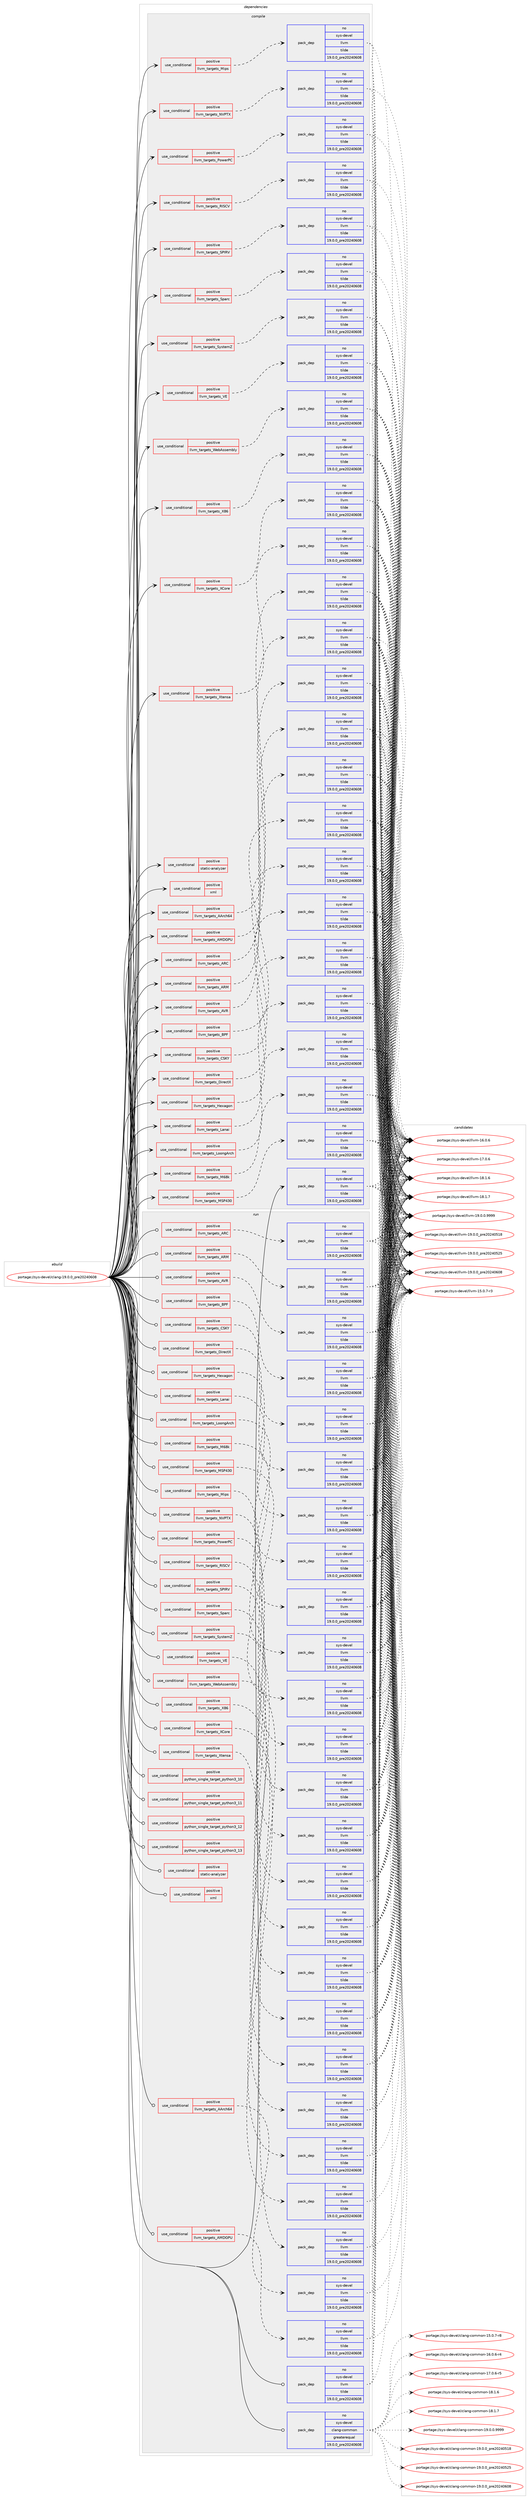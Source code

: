 digraph prolog {

# *************
# Graph options
# *************

newrank=true;
concentrate=true;
compound=true;
graph [rankdir=LR,fontname=Helvetica,fontsize=10,ranksep=1.5];#, ranksep=2.5, nodesep=0.2];
edge  [arrowhead=vee];
node  [fontname=Helvetica,fontsize=10];

# **********
# The ebuild
# **********

subgraph cluster_leftcol {
color=gray;
rank=same;
label=<<i>ebuild</i>>;
id [label="portage://sys-devel/clang-19.0.0_pre20240608", color=red, width=4, href="../sys-devel/clang-19.0.0_pre20240608.svg"];
}

# ****************
# The dependencies
# ****************

subgraph cluster_midcol {
color=gray;
label=<<i>dependencies</i>>;
subgraph cluster_compile {
fillcolor="#eeeeee";
style=filled;
label=<<i>compile</i>>;
subgraph cond898 {
dependency2359 [label=<<TABLE BORDER="0" CELLBORDER="1" CELLSPACING="0" CELLPADDING="4"><TR><TD ROWSPAN="3" CELLPADDING="10">use_conditional</TD></TR><TR><TD>positive</TD></TR><TR><TD>llvm_targets_AArch64</TD></TR></TABLE>>, shape=none, color=red];
subgraph pack1437 {
dependency2360 [label=<<TABLE BORDER="0" CELLBORDER="1" CELLSPACING="0" CELLPADDING="4" WIDTH="220"><TR><TD ROWSPAN="6" CELLPADDING="30">pack_dep</TD></TR><TR><TD WIDTH="110">no</TD></TR><TR><TD>sys-devel</TD></TR><TR><TD>llvm</TD></TR><TR><TD>tilde</TD></TR><TR><TD>19.0.0_pre20240608</TD></TR></TABLE>>, shape=none, color=blue];
}
dependency2359:e -> dependency2360:w [weight=20,style="dashed",arrowhead="vee"];
}
id:e -> dependency2359:w [weight=20,style="solid",arrowhead="vee"];
subgraph cond899 {
dependency2361 [label=<<TABLE BORDER="0" CELLBORDER="1" CELLSPACING="0" CELLPADDING="4"><TR><TD ROWSPAN="3" CELLPADDING="10">use_conditional</TD></TR><TR><TD>positive</TD></TR><TR><TD>llvm_targets_AMDGPU</TD></TR></TABLE>>, shape=none, color=red];
subgraph pack1438 {
dependency2362 [label=<<TABLE BORDER="0" CELLBORDER="1" CELLSPACING="0" CELLPADDING="4" WIDTH="220"><TR><TD ROWSPAN="6" CELLPADDING="30">pack_dep</TD></TR><TR><TD WIDTH="110">no</TD></TR><TR><TD>sys-devel</TD></TR><TR><TD>llvm</TD></TR><TR><TD>tilde</TD></TR><TR><TD>19.0.0_pre20240608</TD></TR></TABLE>>, shape=none, color=blue];
}
dependency2361:e -> dependency2362:w [weight=20,style="dashed",arrowhead="vee"];
}
id:e -> dependency2361:w [weight=20,style="solid",arrowhead="vee"];
subgraph cond900 {
dependency2363 [label=<<TABLE BORDER="0" CELLBORDER="1" CELLSPACING="0" CELLPADDING="4"><TR><TD ROWSPAN="3" CELLPADDING="10">use_conditional</TD></TR><TR><TD>positive</TD></TR><TR><TD>llvm_targets_ARC</TD></TR></TABLE>>, shape=none, color=red];
subgraph pack1439 {
dependency2364 [label=<<TABLE BORDER="0" CELLBORDER="1" CELLSPACING="0" CELLPADDING="4" WIDTH="220"><TR><TD ROWSPAN="6" CELLPADDING="30">pack_dep</TD></TR><TR><TD WIDTH="110">no</TD></TR><TR><TD>sys-devel</TD></TR><TR><TD>llvm</TD></TR><TR><TD>tilde</TD></TR><TR><TD>19.0.0_pre20240608</TD></TR></TABLE>>, shape=none, color=blue];
}
dependency2363:e -> dependency2364:w [weight=20,style="dashed",arrowhead="vee"];
}
id:e -> dependency2363:w [weight=20,style="solid",arrowhead="vee"];
subgraph cond901 {
dependency2365 [label=<<TABLE BORDER="0" CELLBORDER="1" CELLSPACING="0" CELLPADDING="4"><TR><TD ROWSPAN="3" CELLPADDING="10">use_conditional</TD></TR><TR><TD>positive</TD></TR><TR><TD>llvm_targets_ARM</TD></TR></TABLE>>, shape=none, color=red];
subgraph pack1440 {
dependency2366 [label=<<TABLE BORDER="0" CELLBORDER="1" CELLSPACING="0" CELLPADDING="4" WIDTH="220"><TR><TD ROWSPAN="6" CELLPADDING="30">pack_dep</TD></TR><TR><TD WIDTH="110">no</TD></TR><TR><TD>sys-devel</TD></TR><TR><TD>llvm</TD></TR><TR><TD>tilde</TD></TR><TR><TD>19.0.0_pre20240608</TD></TR></TABLE>>, shape=none, color=blue];
}
dependency2365:e -> dependency2366:w [weight=20,style="dashed",arrowhead="vee"];
}
id:e -> dependency2365:w [weight=20,style="solid",arrowhead="vee"];
subgraph cond902 {
dependency2367 [label=<<TABLE BORDER="0" CELLBORDER="1" CELLSPACING="0" CELLPADDING="4"><TR><TD ROWSPAN="3" CELLPADDING="10">use_conditional</TD></TR><TR><TD>positive</TD></TR><TR><TD>llvm_targets_AVR</TD></TR></TABLE>>, shape=none, color=red];
subgraph pack1441 {
dependency2368 [label=<<TABLE BORDER="0" CELLBORDER="1" CELLSPACING="0" CELLPADDING="4" WIDTH="220"><TR><TD ROWSPAN="6" CELLPADDING="30">pack_dep</TD></TR><TR><TD WIDTH="110">no</TD></TR><TR><TD>sys-devel</TD></TR><TR><TD>llvm</TD></TR><TR><TD>tilde</TD></TR><TR><TD>19.0.0_pre20240608</TD></TR></TABLE>>, shape=none, color=blue];
}
dependency2367:e -> dependency2368:w [weight=20,style="dashed",arrowhead="vee"];
}
id:e -> dependency2367:w [weight=20,style="solid",arrowhead="vee"];
subgraph cond903 {
dependency2369 [label=<<TABLE BORDER="0" CELLBORDER="1" CELLSPACING="0" CELLPADDING="4"><TR><TD ROWSPAN="3" CELLPADDING="10">use_conditional</TD></TR><TR><TD>positive</TD></TR><TR><TD>llvm_targets_BPF</TD></TR></TABLE>>, shape=none, color=red];
subgraph pack1442 {
dependency2370 [label=<<TABLE BORDER="0" CELLBORDER="1" CELLSPACING="0" CELLPADDING="4" WIDTH="220"><TR><TD ROWSPAN="6" CELLPADDING="30">pack_dep</TD></TR><TR><TD WIDTH="110">no</TD></TR><TR><TD>sys-devel</TD></TR><TR><TD>llvm</TD></TR><TR><TD>tilde</TD></TR><TR><TD>19.0.0_pre20240608</TD></TR></TABLE>>, shape=none, color=blue];
}
dependency2369:e -> dependency2370:w [weight=20,style="dashed",arrowhead="vee"];
}
id:e -> dependency2369:w [weight=20,style="solid",arrowhead="vee"];
subgraph cond904 {
dependency2371 [label=<<TABLE BORDER="0" CELLBORDER="1" CELLSPACING="0" CELLPADDING="4"><TR><TD ROWSPAN="3" CELLPADDING="10">use_conditional</TD></TR><TR><TD>positive</TD></TR><TR><TD>llvm_targets_CSKY</TD></TR></TABLE>>, shape=none, color=red];
subgraph pack1443 {
dependency2372 [label=<<TABLE BORDER="0" CELLBORDER="1" CELLSPACING="0" CELLPADDING="4" WIDTH="220"><TR><TD ROWSPAN="6" CELLPADDING="30">pack_dep</TD></TR><TR><TD WIDTH="110">no</TD></TR><TR><TD>sys-devel</TD></TR><TR><TD>llvm</TD></TR><TR><TD>tilde</TD></TR><TR><TD>19.0.0_pre20240608</TD></TR></TABLE>>, shape=none, color=blue];
}
dependency2371:e -> dependency2372:w [weight=20,style="dashed",arrowhead="vee"];
}
id:e -> dependency2371:w [weight=20,style="solid",arrowhead="vee"];
subgraph cond905 {
dependency2373 [label=<<TABLE BORDER="0" CELLBORDER="1" CELLSPACING="0" CELLPADDING="4"><TR><TD ROWSPAN="3" CELLPADDING="10">use_conditional</TD></TR><TR><TD>positive</TD></TR><TR><TD>llvm_targets_DirectX</TD></TR></TABLE>>, shape=none, color=red];
subgraph pack1444 {
dependency2374 [label=<<TABLE BORDER="0" CELLBORDER="1" CELLSPACING="0" CELLPADDING="4" WIDTH="220"><TR><TD ROWSPAN="6" CELLPADDING="30">pack_dep</TD></TR><TR><TD WIDTH="110">no</TD></TR><TR><TD>sys-devel</TD></TR><TR><TD>llvm</TD></TR><TR><TD>tilde</TD></TR><TR><TD>19.0.0_pre20240608</TD></TR></TABLE>>, shape=none, color=blue];
}
dependency2373:e -> dependency2374:w [weight=20,style="dashed",arrowhead="vee"];
}
id:e -> dependency2373:w [weight=20,style="solid",arrowhead="vee"];
subgraph cond906 {
dependency2375 [label=<<TABLE BORDER="0" CELLBORDER="1" CELLSPACING="0" CELLPADDING="4"><TR><TD ROWSPAN="3" CELLPADDING="10">use_conditional</TD></TR><TR><TD>positive</TD></TR><TR><TD>llvm_targets_Hexagon</TD></TR></TABLE>>, shape=none, color=red];
subgraph pack1445 {
dependency2376 [label=<<TABLE BORDER="0" CELLBORDER="1" CELLSPACING="0" CELLPADDING="4" WIDTH="220"><TR><TD ROWSPAN="6" CELLPADDING="30">pack_dep</TD></TR><TR><TD WIDTH="110">no</TD></TR><TR><TD>sys-devel</TD></TR><TR><TD>llvm</TD></TR><TR><TD>tilde</TD></TR><TR><TD>19.0.0_pre20240608</TD></TR></TABLE>>, shape=none, color=blue];
}
dependency2375:e -> dependency2376:w [weight=20,style="dashed",arrowhead="vee"];
}
id:e -> dependency2375:w [weight=20,style="solid",arrowhead="vee"];
subgraph cond907 {
dependency2377 [label=<<TABLE BORDER="0" CELLBORDER="1" CELLSPACING="0" CELLPADDING="4"><TR><TD ROWSPAN="3" CELLPADDING="10">use_conditional</TD></TR><TR><TD>positive</TD></TR><TR><TD>llvm_targets_Lanai</TD></TR></TABLE>>, shape=none, color=red];
subgraph pack1446 {
dependency2378 [label=<<TABLE BORDER="0" CELLBORDER="1" CELLSPACING="0" CELLPADDING="4" WIDTH="220"><TR><TD ROWSPAN="6" CELLPADDING="30">pack_dep</TD></TR><TR><TD WIDTH="110">no</TD></TR><TR><TD>sys-devel</TD></TR><TR><TD>llvm</TD></TR><TR><TD>tilde</TD></TR><TR><TD>19.0.0_pre20240608</TD></TR></TABLE>>, shape=none, color=blue];
}
dependency2377:e -> dependency2378:w [weight=20,style="dashed",arrowhead="vee"];
}
id:e -> dependency2377:w [weight=20,style="solid",arrowhead="vee"];
subgraph cond908 {
dependency2379 [label=<<TABLE BORDER="0" CELLBORDER="1" CELLSPACING="0" CELLPADDING="4"><TR><TD ROWSPAN="3" CELLPADDING="10">use_conditional</TD></TR><TR><TD>positive</TD></TR><TR><TD>llvm_targets_LoongArch</TD></TR></TABLE>>, shape=none, color=red];
subgraph pack1447 {
dependency2380 [label=<<TABLE BORDER="0" CELLBORDER="1" CELLSPACING="0" CELLPADDING="4" WIDTH="220"><TR><TD ROWSPAN="6" CELLPADDING="30">pack_dep</TD></TR><TR><TD WIDTH="110">no</TD></TR><TR><TD>sys-devel</TD></TR><TR><TD>llvm</TD></TR><TR><TD>tilde</TD></TR><TR><TD>19.0.0_pre20240608</TD></TR></TABLE>>, shape=none, color=blue];
}
dependency2379:e -> dependency2380:w [weight=20,style="dashed",arrowhead="vee"];
}
id:e -> dependency2379:w [weight=20,style="solid",arrowhead="vee"];
subgraph cond909 {
dependency2381 [label=<<TABLE BORDER="0" CELLBORDER="1" CELLSPACING="0" CELLPADDING="4"><TR><TD ROWSPAN="3" CELLPADDING="10">use_conditional</TD></TR><TR><TD>positive</TD></TR><TR><TD>llvm_targets_M68k</TD></TR></TABLE>>, shape=none, color=red];
subgraph pack1448 {
dependency2382 [label=<<TABLE BORDER="0" CELLBORDER="1" CELLSPACING="0" CELLPADDING="4" WIDTH="220"><TR><TD ROWSPAN="6" CELLPADDING="30">pack_dep</TD></TR><TR><TD WIDTH="110">no</TD></TR><TR><TD>sys-devel</TD></TR><TR><TD>llvm</TD></TR><TR><TD>tilde</TD></TR><TR><TD>19.0.0_pre20240608</TD></TR></TABLE>>, shape=none, color=blue];
}
dependency2381:e -> dependency2382:w [weight=20,style="dashed",arrowhead="vee"];
}
id:e -> dependency2381:w [weight=20,style="solid",arrowhead="vee"];
subgraph cond910 {
dependency2383 [label=<<TABLE BORDER="0" CELLBORDER="1" CELLSPACING="0" CELLPADDING="4"><TR><TD ROWSPAN="3" CELLPADDING="10">use_conditional</TD></TR><TR><TD>positive</TD></TR><TR><TD>llvm_targets_MSP430</TD></TR></TABLE>>, shape=none, color=red];
subgraph pack1449 {
dependency2384 [label=<<TABLE BORDER="0" CELLBORDER="1" CELLSPACING="0" CELLPADDING="4" WIDTH="220"><TR><TD ROWSPAN="6" CELLPADDING="30">pack_dep</TD></TR><TR><TD WIDTH="110">no</TD></TR><TR><TD>sys-devel</TD></TR><TR><TD>llvm</TD></TR><TR><TD>tilde</TD></TR><TR><TD>19.0.0_pre20240608</TD></TR></TABLE>>, shape=none, color=blue];
}
dependency2383:e -> dependency2384:w [weight=20,style="dashed",arrowhead="vee"];
}
id:e -> dependency2383:w [weight=20,style="solid",arrowhead="vee"];
subgraph cond911 {
dependency2385 [label=<<TABLE BORDER="0" CELLBORDER="1" CELLSPACING="0" CELLPADDING="4"><TR><TD ROWSPAN="3" CELLPADDING="10">use_conditional</TD></TR><TR><TD>positive</TD></TR><TR><TD>llvm_targets_Mips</TD></TR></TABLE>>, shape=none, color=red];
subgraph pack1450 {
dependency2386 [label=<<TABLE BORDER="0" CELLBORDER="1" CELLSPACING="0" CELLPADDING="4" WIDTH="220"><TR><TD ROWSPAN="6" CELLPADDING="30">pack_dep</TD></TR><TR><TD WIDTH="110">no</TD></TR><TR><TD>sys-devel</TD></TR><TR><TD>llvm</TD></TR><TR><TD>tilde</TD></TR><TR><TD>19.0.0_pre20240608</TD></TR></TABLE>>, shape=none, color=blue];
}
dependency2385:e -> dependency2386:w [weight=20,style="dashed",arrowhead="vee"];
}
id:e -> dependency2385:w [weight=20,style="solid",arrowhead="vee"];
subgraph cond912 {
dependency2387 [label=<<TABLE BORDER="0" CELLBORDER="1" CELLSPACING="0" CELLPADDING="4"><TR><TD ROWSPAN="3" CELLPADDING="10">use_conditional</TD></TR><TR><TD>positive</TD></TR><TR><TD>llvm_targets_NVPTX</TD></TR></TABLE>>, shape=none, color=red];
subgraph pack1451 {
dependency2388 [label=<<TABLE BORDER="0" CELLBORDER="1" CELLSPACING="0" CELLPADDING="4" WIDTH="220"><TR><TD ROWSPAN="6" CELLPADDING="30">pack_dep</TD></TR><TR><TD WIDTH="110">no</TD></TR><TR><TD>sys-devel</TD></TR><TR><TD>llvm</TD></TR><TR><TD>tilde</TD></TR><TR><TD>19.0.0_pre20240608</TD></TR></TABLE>>, shape=none, color=blue];
}
dependency2387:e -> dependency2388:w [weight=20,style="dashed",arrowhead="vee"];
}
id:e -> dependency2387:w [weight=20,style="solid",arrowhead="vee"];
subgraph cond913 {
dependency2389 [label=<<TABLE BORDER="0" CELLBORDER="1" CELLSPACING="0" CELLPADDING="4"><TR><TD ROWSPAN="3" CELLPADDING="10">use_conditional</TD></TR><TR><TD>positive</TD></TR><TR><TD>llvm_targets_PowerPC</TD></TR></TABLE>>, shape=none, color=red];
subgraph pack1452 {
dependency2390 [label=<<TABLE BORDER="0" CELLBORDER="1" CELLSPACING="0" CELLPADDING="4" WIDTH="220"><TR><TD ROWSPAN="6" CELLPADDING="30">pack_dep</TD></TR><TR><TD WIDTH="110">no</TD></TR><TR><TD>sys-devel</TD></TR><TR><TD>llvm</TD></TR><TR><TD>tilde</TD></TR><TR><TD>19.0.0_pre20240608</TD></TR></TABLE>>, shape=none, color=blue];
}
dependency2389:e -> dependency2390:w [weight=20,style="dashed",arrowhead="vee"];
}
id:e -> dependency2389:w [weight=20,style="solid",arrowhead="vee"];
subgraph cond914 {
dependency2391 [label=<<TABLE BORDER="0" CELLBORDER="1" CELLSPACING="0" CELLPADDING="4"><TR><TD ROWSPAN="3" CELLPADDING="10">use_conditional</TD></TR><TR><TD>positive</TD></TR><TR><TD>llvm_targets_RISCV</TD></TR></TABLE>>, shape=none, color=red];
subgraph pack1453 {
dependency2392 [label=<<TABLE BORDER="0" CELLBORDER="1" CELLSPACING="0" CELLPADDING="4" WIDTH="220"><TR><TD ROWSPAN="6" CELLPADDING="30">pack_dep</TD></TR><TR><TD WIDTH="110">no</TD></TR><TR><TD>sys-devel</TD></TR><TR><TD>llvm</TD></TR><TR><TD>tilde</TD></TR><TR><TD>19.0.0_pre20240608</TD></TR></TABLE>>, shape=none, color=blue];
}
dependency2391:e -> dependency2392:w [weight=20,style="dashed",arrowhead="vee"];
}
id:e -> dependency2391:w [weight=20,style="solid",arrowhead="vee"];
subgraph cond915 {
dependency2393 [label=<<TABLE BORDER="0" CELLBORDER="1" CELLSPACING="0" CELLPADDING="4"><TR><TD ROWSPAN="3" CELLPADDING="10">use_conditional</TD></TR><TR><TD>positive</TD></TR><TR><TD>llvm_targets_SPIRV</TD></TR></TABLE>>, shape=none, color=red];
subgraph pack1454 {
dependency2394 [label=<<TABLE BORDER="0" CELLBORDER="1" CELLSPACING="0" CELLPADDING="4" WIDTH="220"><TR><TD ROWSPAN="6" CELLPADDING="30">pack_dep</TD></TR><TR><TD WIDTH="110">no</TD></TR><TR><TD>sys-devel</TD></TR><TR><TD>llvm</TD></TR><TR><TD>tilde</TD></TR><TR><TD>19.0.0_pre20240608</TD></TR></TABLE>>, shape=none, color=blue];
}
dependency2393:e -> dependency2394:w [weight=20,style="dashed",arrowhead="vee"];
}
id:e -> dependency2393:w [weight=20,style="solid",arrowhead="vee"];
subgraph cond916 {
dependency2395 [label=<<TABLE BORDER="0" CELLBORDER="1" CELLSPACING="0" CELLPADDING="4"><TR><TD ROWSPAN="3" CELLPADDING="10">use_conditional</TD></TR><TR><TD>positive</TD></TR><TR><TD>llvm_targets_Sparc</TD></TR></TABLE>>, shape=none, color=red];
subgraph pack1455 {
dependency2396 [label=<<TABLE BORDER="0" CELLBORDER="1" CELLSPACING="0" CELLPADDING="4" WIDTH="220"><TR><TD ROWSPAN="6" CELLPADDING="30">pack_dep</TD></TR><TR><TD WIDTH="110">no</TD></TR><TR><TD>sys-devel</TD></TR><TR><TD>llvm</TD></TR><TR><TD>tilde</TD></TR><TR><TD>19.0.0_pre20240608</TD></TR></TABLE>>, shape=none, color=blue];
}
dependency2395:e -> dependency2396:w [weight=20,style="dashed",arrowhead="vee"];
}
id:e -> dependency2395:w [weight=20,style="solid",arrowhead="vee"];
subgraph cond917 {
dependency2397 [label=<<TABLE BORDER="0" CELLBORDER="1" CELLSPACING="0" CELLPADDING="4"><TR><TD ROWSPAN="3" CELLPADDING="10">use_conditional</TD></TR><TR><TD>positive</TD></TR><TR><TD>llvm_targets_SystemZ</TD></TR></TABLE>>, shape=none, color=red];
subgraph pack1456 {
dependency2398 [label=<<TABLE BORDER="0" CELLBORDER="1" CELLSPACING="0" CELLPADDING="4" WIDTH="220"><TR><TD ROWSPAN="6" CELLPADDING="30">pack_dep</TD></TR><TR><TD WIDTH="110">no</TD></TR><TR><TD>sys-devel</TD></TR><TR><TD>llvm</TD></TR><TR><TD>tilde</TD></TR><TR><TD>19.0.0_pre20240608</TD></TR></TABLE>>, shape=none, color=blue];
}
dependency2397:e -> dependency2398:w [weight=20,style="dashed",arrowhead="vee"];
}
id:e -> dependency2397:w [weight=20,style="solid",arrowhead="vee"];
subgraph cond918 {
dependency2399 [label=<<TABLE BORDER="0" CELLBORDER="1" CELLSPACING="0" CELLPADDING="4"><TR><TD ROWSPAN="3" CELLPADDING="10">use_conditional</TD></TR><TR><TD>positive</TD></TR><TR><TD>llvm_targets_VE</TD></TR></TABLE>>, shape=none, color=red];
subgraph pack1457 {
dependency2400 [label=<<TABLE BORDER="0" CELLBORDER="1" CELLSPACING="0" CELLPADDING="4" WIDTH="220"><TR><TD ROWSPAN="6" CELLPADDING="30">pack_dep</TD></TR><TR><TD WIDTH="110">no</TD></TR><TR><TD>sys-devel</TD></TR><TR><TD>llvm</TD></TR><TR><TD>tilde</TD></TR><TR><TD>19.0.0_pre20240608</TD></TR></TABLE>>, shape=none, color=blue];
}
dependency2399:e -> dependency2400:w [weight=20,style="dashed",arrowhead="vee"];
}
id:e -> dependency2399:w [weight=20,style="solid",arrowhead="vee"];
subgraph cond919 {
dependency2401 [label=<<TABLE BORDER="0" CELLBORDER="1" CELLSPACING="0" CELLPADDING="4"><TR><TD ROWSPAN="3" CELLPADDING="10">use_conditional</TD></TR><TR><TD>positive</TD></TR><TR><TD>llvm_targets_WebAssembly</TD></TR></TABLE>>, shape=none, color=red];
subgraph pack1458 {
dependency2402 [label=<<TABLE BORDER="0" CELLBORDER="1" CELLSPACING="0" CELLPADDING="4" WIDTH="220"><TR><TD ROWSPAN="6" CELLPADDING="30">pack_dep</TD></TR><TR><TD WIDTH="110">no</TD></TR><TR><TD>sys-devel</TD></TR><TR><TD>llvm</TD></TR><TR><TD>tilde</TD></TR><TR><TD>19.0.0_pre20240608</TD></TR></TABLE>>, shape=none, color=blue];
}
dependency2401:e -> dependency2402:w [weight=20,style="dashed",arrowhead="vee"];
}
id:e -> dependency2401:w [weight=20,style="solid",arrowhead="vee"];
subgraph cond920 {
dependency2403 [label=<<TABLE BORDER="0" CELLBORDER="1" CELLSPACING="0" CELLPADDING="4"><TR><TD ROWSPAN="3" CELLPADDING="10">use_conditional</TD></TR><TR><TD>positive</TD></TR><TR><TD>llvm_targets_X86</TD></TR></TABLE>>, shape=none, color=red];
subgraph pack1459 {
dependency2404 [label=<<TABLE BORDER="0" CELLBORDER="1" CELLSPACING="0" CELLPADDING="4" WIDTH="220"><TR><TD ROWSPAN="6" CELLPADDING="30">pack_dep</TD></TR><TR><TD WIDTH="110">no</TD></TR><TR><TD>sys-devel</TD></TR><TR><TD>llvm</TD></TR><TR><TD>tilde</TD></TR><TR><TD>19.0.0_pre20240608</TD></TR></TABLE>>, shape=none, color=blue];
}
dependency2403:e -> dependency2404:w [weight=20,style="dashed",arrowhead="vee"];
}
id:e -> dependency2403:w [weight=20,style="solid",arrowhead="vee"];
subgraph cond921 {
dependency2405 [label=<<TABLE BORDER="0" CELLBORDER="1" CELLSPACING="0" CELLPADDING="4"><TR><TD ROWSPAN="3" CELLPADDING="10">use_conditional</TD></TR><TR><TD>positive</TD></TR><TR><TD>llvm_targets_XCore</TD></TR></TABLE>>, shape=none, color=red];
subgraph pack1460 {
dependency2406 [label=<<TABLE BORDER="0" CELLBORDER="1" CELLSPACING="0" CELLPADDING="4" WIDTH="220"><TR><TD ROWSPAN="6" CELLPADDING="30">pack_dep</TD></TR><TR><TD WIDTH="110">no</TD></TR><TR><TD>sys-devel</TD></TR><TR><TD>llvm</TD></TR><TR><TD>tilde</TD></TR><TR><TD>19.0.0_pre20240608</TD></TR></TABLE>>, shape=none, color=blue];
}
dependency2405:e -> dependency2406:w [weight=20,style="dashed",arrowhead="vee"];
}
id:e -> dependency2405:w [weight=20,style="solid",arrowhead="vee"];
subgraph cond922 {
dependency2407 [label=<<TABLE BORDER="0" CELLBORDER="1" CELLSPACING="0" CELLPADDING="4"><TR><TD ROWSPAN="3" CELLPADDING="10">use_conditional</TD></TR><TR><TD>positive</TD></TR><TR><TD>llvm_targets_Xtensa</TD></TR></TABLE>>, shape=none, color=red];
subgraph pack1461 {
dependency2408 [label=<<TABLE BORDER="0" CELLBORDER="1" CELLSPACING="0" CELLPADDING="4" WIDTH="220"><TR><TD ROWSPAN="6" CELLPADDING="30">pack_dep</TD></TR><TR><TD WIDTH="110">no</TD></TR><TR><TD>sys-devel</TD></TR><TR><TD>llvm</TD></TR><TR><TD>tilde</TD></TR><TR><TD>19.0.0_pre20240608</TD></TR></TABLE>>, shape=none, color=blue];
}
dependency2407:e -> dependency2408:w [weight=20,style="dashed",arrowhead="vee"];
}
id:e -> dependency2407:w [weight=20,style="solid",arrowhead="vee"];
subgraph cond923 {
dependency2409 [label=<<TABLE BORDER="0" CELLBORDER="1" CELLSPACING="0" CELLPADDING="4"><TR><TD ROWSPAN="3" CELLPADDING="10">use_conditional</TD></TR><TR><TD>positive</TD></TR><TR><TD>static-analyzer</TD></TR></TABLE>>, shape=none, color=red];
# *** BEGIN UNKNOWN DEPENDENCY TYPE (TODO) ***
# dependency2409 -> package_dependency(portage://sys-devel/clang-19.0.0_pre20240608,install,no,dev-lang,perl,none,[,,],any_different_slot,[])
# *** END UNKNOWN DEPENDENCY TYPE (TODO) ***

}
id:e -> dependency2409:w [weight=20,style="solid",arrowhead="vee"];
subgraph cond924 {
dependency2410 [label=<<TABLE BORDER="0" CELLBORDER="1" CELLSPACING="0" CELLPADDING="4"><TR><TD ROWSPAN="3" CELLPADDING="10">use_conditional</TD></TR><TR><TD>positive</TD></TR><TR><TD>xml</TD></TR></TABLE>>, shape=none, color=red];
# *** BEGIN UNKNOWN DEPENDENCY TYPE (TODO) ***
# dependency2410 -> package_dependency(portage://sys-devel/clang-19.0.0_pre20240608,install,no,dev-libs,libxml2,none,[,,],[slot(2),equal],[use(optenable(abi_x86_32),negative),use(optenable(abi_x86_64),negative),use(optenable(abi_x86_x32),negative),use(optenable(abi_mips_n32),negative),use(optenable(abi_mips_n64),negative),use(optenable(abi_mips_o32),negative),use(optenable(abi_s390_32),negative),use(optenable(abi_s390_64),negative)])
# *** END UNKNOWN DEPENDENCY TYPE (TODO) ***

}
id:e -> dependency2410:w [weight=20,style="solid",arrowhead="vee"];
subgraph pack1462 {
dependency2411 [label=<<TABLE BORDER="0" CELLBORDER="1" CELLSPACING="0" CELLPADDING="4" WIDTH="220"><TR><TD ROWSPAN="6" CELLPADDING="30">pack_dep</TD></TR><TR><TD WIDTH="110">no</TD></TR><TR><TD>sys-devel</TD></TR><TR><TD>llvm</TD></TR><TR><TD>tilde</TD></TR><TR><TD>19.0.0_pre20240608</TD></TR></TABLE>>, shape=none, color=blue];
}
id:e -> dependency2411:w [weight=20,style="solid",arrowhead="vee"];
}
subgraph cluster_compileandrun {
fillcolor="#eeeeee";
style=filled;
label=<<i>compile and run</i>>;
}
subgraph cluster_run {
fillcolor="#eeeeee";
style=filled;
label=<<i>run</i>>;
subgraph cond925 {
dependency2412 [label=<<TABLE BORDER="0" CELLBORDER="1" CELLSPACING="0" CELLPADDING="4"><TR><TD ROWSPAN="3" CELLPADDING="10">use_conditional</TD></TR><TR><TD>positive</TD></TR><TR><TD>llvm_targets_AArch64</TD></TR></TABLE>>, shape=none, color=red];
subgraph pack1463 {
dependency2413 [label=<<TABLE BORDER="0" CELLBORDER="1" CELLSPACING="0" CELLPADDING="4" WIDTH="220"><TR><TD ROWSPAN="6" CELLPADDING="30">pack_dep</TD></TR><TR><TD WIDTH="110">no</TD></TR><TR><TD>sys-devel</TD></TR><TR><TD>llvm</TD></TR><TR><TD>tilde</TD></TR><TR><TD>19.0.0_pre20240608</TD></TR></TABLE>>, shape=none, color=blue];
}
dependency2412:e -> dependency2413:w [weight=20,style="dashed",arrowhead="vee"];
}
id:e -> dependency2412:w [weight=20,style="solid",arrowhead="odot"];
subgraph cond926 {
dependency2414 [label=<<TABLE BORDER="0" CELLBORDER="1" CELLSPACING="0" CELLPADDING="4"><TR><TD ROWSPAN="3" CELLPADDING="10">use_conditional</TD></TR><TR><TD>positive</TD></TR><TR><TD>llvm_targets_AMDGPU</TD></TR></TABLE>>, shape=none, color=red];
subgraph pack1464 {
dependency2415 [label=<<TABLE BORDER="0" CELLBORDER="1" CELLSPACING="0" CELLPADDING="4" WIDTH="220"><TR><TD ROWSPAN="6" CELLPADDING="30">pack_dep</TD></TR><TR><TD WIDTH="110">no</TD></TR><TR><TD>sys-devel</TD></TR><TR><TD>llvm</TD></TR><TR><TD>tilde</TD></TR><TR><TD>19.0.0_pre20240608</TD></TR></TABLE>>, shape=none, color=blue];
}
dependency2414:e -> dependency2415:w [weight=20,style="dashed",arrowhead="vee"];
}
id:e -> dependency2414:w [weight=20,style="solid",arrowhead="odot"];
subgraph cond927 {
dependency2416 [label=<<TABLE BORDER="0" CELLBORDER="1" CELLSPACING="0" CELLPADDING="4"><TR><TD ROWSPAN="3" CELLPADDING="10">use_conditional</TD></TR><TR><TD>positive</TD></TR><TR><TD>llvm_targets_ARC</TD></TR></TABLE>>, shape=none, color=red];
subgraph pack1465 {
dependency2417 [label=<<TABLE BORDER="0" CELLBORDER="1" CELLSPACING="0" CELLPADDING="4" WIDTH="220"><TR><TD ROWSPAN="6" CELLPADDING="30">pack_dep</TD></TR><TR><TD WIDTH="110">no</TD></TR><TR><TD>sys-devel</TD></TR><TR><TD>llvm</TD></TR><TR><TD>tilde</TD></TR><TR><TD>19.0.0_pre20240608</TD></TR></TABLE>>, shape=none, color=blue];
}
dependency2416:e -> dependency2417:w [weight=20,style="dashed",arrowhead="vee"];
}
id:e -> dependency2416:w [weight=20,style="solid",arrowhead="odot"];
subgraph cond928 {
dependency2418 [label=<<TABLE BORDER="0" CELLBORDER="1" CELLSPACING="0" CELLPADDING="4"><TR><TD ROWSPAN="3" CELLPADDING="10">use_conditional</TD></TR><TR><TD>positive</TD></TR><TR><TD>llvm_targets_ARM</TD></TR></TABLE>>, shape=none, color=red];
subgraph pack1466 {
dependency2419 [label=<<TABLE BORDER="0" CELLBORDER="1" CELLSPACING="0" CELLPADDING="4" WIDTH="220"><TR><TD ROWSPAN="6" CELLPADDING="30">pack_dep</TD></TR><TR><TD WIDTH="110">no</TD></TR><TR><TD>sys-devel</TD></TR><TR><TD>llvm</TD></TR><TR><TD>tilde</TD></TR><TR><TD>19.0.0_pre20240608</TD></TR></TABLE>>, shape=none, color=blue];
}
dependency2418:e -> dependency2419:w [weight=20,style="dashed",arrowhead="vee"];
}
id:e -> dependency2418:w [weight=20,style="solid",arrowhead="odot"];
subgraph cond929 {
dependency2420 [label=<<TABLE BORDER="0" CELLBORDER="1" CELLSPACING="0" CELLPADDING="4"><TR><TD ROWSPAN="3" CELLPADDING="10">use_conditional</TD></TR><TR><TD>positive</TD></TR><TR><TD>llvm_targets_AVR</TD></TR></TABLE>>, shape=none, color=red];
subgraph pack1467 {
dependency2421 [label=<<TABLE BORDER="0" CELLBORDER="1" CELLSPACING="0" CELLPADDING="4" WIDTH="220"><TR><TD ROWSPAN="6" CELLPADDING="30">pack_dep</TD></TR><TR><TD WIDTH="110">no</TD></TR><TR><TD>sys-devel</TD></TR><TR><TD>llvm</TD></TR><TR><TD>tilde</TD></TR><TR><TD>19.0.0_pre20240608</TD></TR></TABLE>>, shape=none, color=blue];
}
dependency2420:e -> dependency2421:w [weight=20,style="dashed",arrowhead="vee"];
}
id:e -> dependency2420:w [weight=20,style="solid",arrowhead="odot"];
subgraph cond930 {
dependency2422 [label=<<TABLE BORDER="0" CELLBORDER="1" CELLSPACING="0" CELLPADDING="4"><TR><TD ROWSPAN="3" CELLPADDING="10">use_conditional</TD></TR><TR><TD>positive</TD></TR><TR><TD>llvm_targets_BPF</TD></TR></TABLE>>, shape=none, color=red];
subgraph pack1468 {
dependency2423 [label=<<TABLE BORDER="0" CELLBORDER="1" CELLSPACING="0" CELLPADDING="4" WIDTH="220"><TR><TD ROWSPAN="6" CELLPADDING="30">pack_dep</TD></TR><TR><TD WIDTH="110">no</TD></TR><TR><TD>sys-devel</TD></TR><TR><TD>llvm</TD></TR><TR><TD>tilde</TD></TR><TR><TD>19.0.0_pre20240608</TD></TR></TABLE>>, shape=none, color=blue];
}
dependency2422:e -> dependency2423:w [weight=20,style="dashed",arrowhead="vee"];
}
id:e -> dependency2422:w [weight=20,style="solid",arrowhead="odot"];
subgraph cond931 {
dependency2424 [label=<<TABLE BORDER="0" CELLBORDER="1" CELLSPACING="0" CELLPADDING="4"><TR><TD ROWSPAN="3" CELLPADDING="10">use_conditional</TD></TR><TR><TD>positive</TD></TR><TR><TD>llvm_targets_CSKY</TD></TR></TABLE>>, shape=none, color=red];
subgraph pack1469 {
dependency2425 [label=<<TABLE BORDER="0" CELLBORDER="1" CELLSPACING="0" CELLPADDING="4" WIDTH="220"><TR><TD ROWSPAN="6" CELLPADDING="30">pack_dep</TD></TR><TR><TD WIDTH="110">no</TD></TR><TR><TD>sys-devel</TD></TR><TR><TD>llvm</TD></TR><TR><TD>tilde</TD></TR><TR><TD>19.0.0_pre20240608</TD></TR></TABLE>>, shape=none, color=blue];
}
dependency2424:e -> dependency2425:w [weight=20,style="dashed",arrowhead="vee"];
}
id:e -> dependency2424:w [weight=20,style="solid",arrowhead="odot"];
subgraph cond932 {
dependency2426 [label=<<TABLE BORDER="0" CELLBORDER="1" CELLSPACING="0" CELLPADDING="4"><TR><TD ROWSPAN="3" CELLPADDING="10">use_conditional</TD></TR><TR><TD>positive</TD></TR><TR><TD>llvm_targets_DirectX</TD></TR></TABLE>>, shape=none, color=red];
subgraph pack1470 {
dependency2427 [label=<<TABLE BORDER="0" CELLBORDER="1" CELLSPACING="0" CELLPADDING="4" WIDTH="220"><TR><TD ROWSPAN="6" CELLPADDING="30">pack_dep</TD></TR><TR><TD WIDTH="110">no</TD></TR><TR><TD>sys-devel</TD></TR><TR><TD>llvm</TD></TR><TR><TD>tilde</TD></TR><TR><TD>19.0.0_pre20240608</TD></TR></TABLE>>, shape=none, color=blue];
}
dependency2426:e -> dependency2427:w [weight=20,style="dashed",arrowhead="vee"];
}
id:e -> dependency2426:w [weight=20,style="solid",arrowhead="odot"];
subgraph cond933 {
dependency2428 [label=<<TABLE BORDER="0" CELLBORDER="1" CELLSPACING="0" CELLPADDING="4"><TR><TD ROWSPAN="3" CELLPADDING="10">use_conditional</TD></TR><TR><TD>positive</TD></TR><TR><TD>llvm_targets_Hexagon</TD></TR></TABLE>>, shape=none, color=red];
subgraph pack1471 {
dependency2429 [label=<<TABLE BORDER="0" CELLBORDER="1" CELLSPACING="0" CELLPADDING="4" WIDTH="220"><TR><TD ROWSPAN="6" CELLPADDING="30">pack_dep</TD></TR><TR><TD WIDTH="110">no</TD></TR><TR><TD>sys-devel</TD></TR><TR><TD>llvm</TD></TR><TR><TD>tilde</TD></TR><TR><TD>19.0.0_pre20240608</TD></TR></TABLE>>, shape=none, color=blue];
}
dependency2428:e -> dependency2429:w [weight=20,style="dashed",arrowhead="vee"];
}
id:e -> dependency2428:w [weight=20,style="solid",arrowhead="odot"];
subgraph cond934 {
dependency2430 [label=<<TABLE BORDER="0" CELLBORDER="1" CELLSPACING="0" CELLPADDING="4"><TR><TD ROWSPAN="3" CELLPADDING="10">use_conditional</TD></TR><TR><TD>positive</TD></TR><TR><TD>llvm_targets_Lanai</TD></TR></TABLE>>, shape=none, color=red];
subgraph pack1472 {
dependency2431 [label=<<TABLE BORDER="0" CELLBORDER="1" CELLSPACING="0" CELLPADDING="4" WIDTH="220"><TR><TD ROWSPAN="6" CELLPADDING="30">pack_dep</TD></TR><TR><TD WIDTH="110">no</TD></TR><TR><TD>sys-devel</TD></TR><TR><TD>llvm</TD></TR><TR><TD>tilde</TD></TR><TR><TD>19.0.0_pre20240608</TD></TR></TABLE>>, shape=none, color=blue];
}
dependency2430:e -> dependency2431:w [weight=20,style="dashed",arrowhead="vee"];
}
id:e -> dependency2430:w [weight=20,style="solid",arrowhead="odot"];
subgraph cond935 {
dependency2432 [label=<<TABLE BORDER="0" CELLBORDER="1" CELLSPACING="0" CELLPADDING="4"><TR><TD ROWSPAN="3" CELLPADDING="10">use_conditional</TD></TR><TR><TD>positive</TD></TR><TR><TD>llvm_targets_LoongArch</TD></TR></TABLE>>, shape=none, color=red];
subgraph pack1473 {
dependency2433 [label=<<TABLE BORDER="0" CELLBORDER="1" CELLSPACING="0" CELLPADDING="4" WIDTH="220"><TR><TD ROWSPAN="6" CELLPADDING="30">pack_dep</TD></TR><TR><TD WIDTH="110">no</TD></TR><TR><TD>sys-devel</TD></TR><TR><TD>llvm</TD></TR><TR><TD>tilde</TD></TR><TR><TD>19.0.0_pre20240608</TD></TR></TABLE>>, shape=none, color=blue];
}
dependency2432:e -> dependency2433:w [weight=20,style="dashed",arrowhead="vee"];
}
id:e -> dependency2432:w [weight=20,style="solid",arrowhead="odot"];
subgraph cond936 {
dependency2434 [label=<<TABLE BORDER="0" CELLBORDER="1" CELLSPACING="0" CELLPADDING="4"><TR><TD ROWSPAN="3" CELLPADDING="10">use_conditional</TD></TR><TR><TD>positive</TD></TR><TR><TD>llvm_targets_M68k</TD></TR></TABLE>>, shape=none, color=red];
subgraph pack1474 {
dependency2435 [label=<<TABLE BORDER="0" CELLBORDER="1" CELLSPACING="0" CELLPADDING="4" WIDTH="220"><TR><TD ROWSPAN="6" CELLPADDING="30">pack_dep</TD></TR><TR><TD WIDTH="110">no</TD></TR><TR><TD>sys-devel</TD></TR><TR><TD>llvm</TD></TR><TR><TD>tilde</TD></TR><TR><TD>19.0.0_pre20240608</TD></TR></TABLE>>, shape=none, color=blue];
}
dependency2434:e -> dependency2435:w [weight=20,style="dashed",arrowhead="vee"];
}
id:e -> dependency2434:w [weight=20,style="solid",arrowhead="odot"];
subgraph cond937 {
dependency2436 [label=<<TABLE BORDER="0" CELLBORDER="1" CELLSPACING="0" CELLPADDING="4"><TR><TD ROWSPAN="3" CELLPADDING="10">use_conditional</TD></TR><TR><TD>positive</TD></TR><TR><TD>llvm_targets_MSP430</TD></TR></TABLE>>, shape=none, color=red];
subgraph pack1475 {
dependency2437 [label=<<TABLE BORDER="0" CELLBORDER="1" CELLSPACING="0" CELLPADDING="4" WIDTH="220"><TR><TD ROWSPAN="6" CELLPADDING="30">pack_dep</TD></TR><TR><TD WIDTH="110">no</TD></TR><TR><TD>sys-devel</TD></TR><TR><TD>llvm</TD></TR><TR><TD>tilde</TD></TR><TR><TD>19.0.0_pre20240608</TD></TR></TABLE>>, shape=none, color=blue];
}
dependency2436:e -> dependency2437:w [weight=20,style="dashed",arrowhead="vee"];
}
id:e -> dependency2436:w [weight=20,style="solid",arrowhead="odot"];
subgraph cond938 {
dependency2438 [label=<<TABLE BORDER="0" CELLBORDER="1" CELLSPACING="0" CELLPADDING="4"><TR><TD ROWSPAN="3" CELLPADDING="10">use_conditional</TD></TR><TR><TD>positive</TD></TR><TR><TD>llvm_targets_Mips</TD></TR></TABLE>>, shape=none, color=red];
subgraph pack1476 {
dependency2439 [label=<<TABLE BORDER="0" CELLBORDER="1" CELLSPACING="0" CELLPADDING="4" WIDTH="220"><TR><TD ROWSPAN="6" CELLPADDING="30">pack_dep</TD></TR><TR><TD WIDTH="110">no</TD></TR><TR><TD>sys-devel</TD></TR><TR><TD>llvm</TD></TR><TR><TD>tilde</TD></TR><TR><TD>19.0.0_pre20240608</TD></TR></TABLE>>, shape=none, color=blue];
}
dependency2438:e -> dependency2439:w [weight=20,style="dashed",arrowhead="vee"];
}
id:e -> dependency2438:w [weight=20,style="solid",arrowhead="odot"];
subgraph cond939 {
dependency2440 [label=<<TABLE BORDER="0" CELLBORDER="1" CELLSPACING="0" CELLPADDING="4"><TR><TD ROWSPAN="3" CELLPADDING="10">use_conditional</TD></TR><TR><TD>positive</TD></TR><TR><TD>llvm_targets_NVPTX</TD></TR></TABLE>>, shape=none, color=red];
subgraph pack1477 {
dependency2441 [label=<<TABLE BORDER="0" CELLBORDER="1" CELLSPACING="0" CELLPADDING="4" WIDTH="220"><TR><TD ROWSPAN="6" CELLPADDING="30">pack_dep</TD></TR><TR><TD WIDTH="110">no</TD></TR><TR><TD>sys-devel</TD></TR><TR><TD>llvm</TD></TR><TR><TD>tilde</TD></TR><TR><TD>19.0.0_pre20240608</TD></TR></TABLE>>, shape=none, color=blue];
}
dependency2440:e -> dependency2441:w [weight=20,style="dashed",arrowhead="vee"];
}
id:e -> dependency2440:w [weight=20,style="solid",arrowhead="odot"];
subgraph cond940 {
dependency2442 [label=<<TABLE BORDER="0" CELLBORDER="1" CELLSPACING="0" CELLPADDING="4"><TR><TD ROWSPAN="3" CELLPADDING="10">use_conditional</TD></TR><TR><TD>positive</TD></TR><TR><TD>llvm_targets_PowerPC</TD></TR></TABLE>>, shape=none, color=red];
subgraph pack1478 {
dependency2443 [label=<<TABLE BORDER="0" CELLBORDER="1" CELLSPACING="0" CELLPADDING="4" WIDTH="220"><TR><TD ROWSPAN="6" CELLPADDING="30">pack_dep</TD></TR><TR><TD WIDTH="110">no</TD></TR><TR><TD>sys-devel</TD></TR><TR><TD>llvm</TD></TR><TR><TD>tilde</TD></TR><TR><TD>19.0.0_pre20240608</TD></TR></TABLE>>, shape=none, color=blue];
}
dependency2442:e -> dependency2443:w [weight=20,style="dashed",arrowhead="vee"];
}
id:e -> dependency2442:w [weight=20,style="solid",arrowhead="odot"];
subgraph cond941 {
dependency2444 [label=<<TABLE BORDER="0" CELLBORDER="1" CELLSPACING="0" CELLPADDING="4"><TR><TD ROWSPAN="3" CELLPADDING="10">use_conditional</TD></TR><TR><TD>positive</TD></TR><TR><TD>llvm_targets_RISCV</TD></TR></TABLE>>, shape=none, color=red];
subgraph pack1479 {
dependency2445 [label=<<TABLE BORDER="0" CELLBORDER="1" CELLSPACING="0" CELLPADDING="4" WIDTH="220"><TR><TD ROWSPAN="6" CELLPADDING="30">pack_dep</TD></TR><TR><TD WIDTH="110">no</TD></TR><TR><TD>sys-devel</TD></TR><TR><TD>llvm</TD></TR><TR><TD>tilde</TD></TR><TR><TD>19.0.0_pre20240608</TD></TR></TABLE>>, shape=none, color=blue];
}
dependency2444:e -> dependency2445:w [weight=20,style="dashed",arrowhead="vee"];
}
id:e -> dependency2444:w [weight=20,style="solid",arrowhead="odot"];
subgraph cond942 {
dependency2446 [label=<<TABLE BORDER="0" CELLBORDER="1" CELLSPACING="0" CELLPADDING="4"><TR><TD ROWSPAN="3" CELLPADDING="10">use_conditional</TD></TR><TR><TD>positive</TD></TR><TR><TD>llvm_targets_SPIRV</TD></TR></TABLE>>, shape=none, color=red];
subgraph pack1480 {
dependency2447 [label=<<TABLE BORDER="0" CELLBORDER="1" CELLSPACING="0" CELLPADDING="4" WIDTH="220"><TR><TD ROWSPAN="6" CELLPADDING="30">pack_dep</TD></TR><TR><TD WIDTH="110">no</TD></TR><TR><TD>sys-devel</TD></TR><TR><TD>llvm</TD></TR><TR><TD>tilde</TD></TR><TR><TD>19.0.0_pre20240608</TD></TR></TABLE>>, shape=none, color=blue];
}
dependency2446:e -> dependency2447:w [weight=20,style="dashed",arrowhead="vee"];
}
id:e -> dependency2446:w [weight=20,style="solid",arrowhead="odot"];
subgraph cond943 {
dependency2448 [label=<<TABLE BORDER="0" CELLBORDER="1" CELLSPACING="0" CELLPADDING="4"><TR><TD ROWSPAN="3" CELLPADDING="10">use_conditional</TD></TR><TR><TD>positive</TD></TR><TR><TD>llvm_targets_Sparc</TD></TR></TABLE>>, shape=none, color=red];
subgraph pack1481 {
dependency2449 [label=<<TABLE BORDER="0" CELLBORDER="1" CELLSPACING="0" CELLPADDING="4" WIDTH="220"><TR><TD ROWSPAN="6" CELLPADDING="30">pack_dep</TD></TR><TR><TD WIDTH="110">no</TD></TR><TR><TD>sys-devel</TD></TR><TR><TD>llvm</TD></TR><TR><TD>tilde</TD></TR><TR><TD>19.0.0_pre20240608</TD></TR></TABLE>>, shape=none, color=blue];
}
dependency2448:e -> dependency2449:w [weight=20,style="dashed",arrowhead="vee"];
}
id:e -> dependency2448:w [weight=20,style="solid",arrowhead="odot"];
subgraph cond944 {
dependency2450 [label=<<TABLE BORDER="0" CELLBORDER="1" CELLSPACING="0" CELLPADDING="4"><TR><TD ROWSPAN="3" CELLPADDING="10">use_conditional</TD></TR><TR><TD>positive</TD></TR><TR><TD>llvm_targets_SystemZ</TD></TR></TABLE>>, shape=none, color=red];
subgraph pack1482 {
dependency2451 [label=<<TABLE BORDER="0" CELLBORDER="1" CELLSPACING="0" CELLPADDING="4" WIDTH="220"><TR><TD ROWSPAN="6" CELLPADDING="30">pack_dep</TD></TR><TR><TD WIDTH="110">no</TD></TR><TR><TD>sys-devel</TD></TR><TR><TD>llvm</TD></TR><TR><TD>tilde</TD></TR><TR><TD>19.0.0_pre20240608</TD></TR></TABLE>>, shape=none, color=blue];
}
dependency2450:e -> dependency2451:w [weight=20,style="dashed",arrowhead="vee"];
}
id:e -> dependency2450:w [weight=20,style="solid",arrowhead="odot"];
subgraph cond945 {
dependency2452 [label=<<TABLE BORDER="0" CELLBORDER="1" CELLSPACING="0" CELLPADDING="4"><TR><TD ROWSPAN="3" CELLPADDING="10">use_conditional</TD></TR><TR><TD>positive</TD></TR><TR><TD>llvm_targets_VE</TD></TR></TABLE>>, shape=none, color=red];
subgraph pack1483 {
dependency2453 [label=<<TABLE BORDER="0" CELLBORDER="1" CELLSPACING="0" CELLPADDING="4" WIDTH="220"><TR><TD ROWSPAN="6" CELLPADDING="30">pack_dep</TD></TR><TR><TD WIDTH="110">no</TD></TR><TR><TD>sys-devel</TD></TR><TR><TD>llvm</TD></TR><TR><TD>tilde</TD></TR><TR><TD>19.0.0_pre20240608</TD></TR></TABLE>>, shape=none, color=blue];
}
dependency2452:e -> dependency2453:w [weight=20,style="dashed",arrowhead="vee"];
}
id:e -> dependency2452:w [weight=20,style="solid",arrowhead="odot"];
subgraph cond946 {
dependency2454 [label=<<TABLE BORDER="0" CELLBORDER="1" CELLSPACING="0" CELLPADDING="4"><TR><TD ROWSPAN="3" CELLPADDING="10">use_conditional</TD></TR><TR><TD>positive</TD></TR><TR><TD>llvm_targets_WebAssembly</TD></TR></TABLE>>, shape=none, color=red];
subgraph pack1484 {
dependency2455 [label=<<TABLE BORDER="0" CELLBORDER="1" CELLSPACING="0" CELLPADDING="4" WIDTH="220"><TR><TD ROWSPAN="6" CELLPADDING="30">pack_dep</TD></TR><TR><TD WIDTH="110">no</TD></TR><TR><TD>sys-devel</TD></TR><TR><TD>llvm</TD></TR><TR><TD>tilde</TD></TR><TR><TD>19.0.0_pre20240608</TD></TR></TABLE>>, shape=none, color=blue];
}
dependency2454:e -> dependency2455:w [weight=20,style="dashed",arrowhead="vee"];
}
id:e -> dependency2454:w [weight=20,style="solid",arrowhead="odot"];
subgraph cond947 {
dependency2456 [label=<<TABLE BORDER="0" CELLBORDER="1" CELLSPACING="0" CELLPADDING="4"><TR><TD ROWSPAN="3" CELLPADDING="10">use_conditional</TD></TR><TR><TD>positive</TD></TR><TR><TD>llvm_targets_X86</TD></TR></TABLE>>, shape=none, color=red];
subgraph pack1485 {
dependency2457 [label=<<TABLE BORDER="0" CELLBORDER="1" CELLSPACING="0" CELLPADDING="4" WIDTH="220"><TR><TD ROWSPAN="6" CELLPADDING="30">pack_dep</TD></TR><TR><TD WIDTH="110">no</TD></TR><TR><TD>sys-devel</TD></TR><TR><TD>llvm</TD></TR><TR><TD>tilde</TD></TR><TR><TD>19.0.0_pre20240608</TD></TR></TABLE>>, shape=none, color=blue];
}
dependency2456:e -> dependency2457:w [weight=20,style="dashed",arrowhead="vee"];
}
id:e -> dependency2456:w [weight=20,style="solid",arrowhead="odot"];
subgraph cond948 {
dependency2458 [label=<<TABLE BORDER="0" CELLBORDER="1" CELLSPACING="0" CELLPADDING="4"><TR><TD ROWSPAN="3" CELLPADDING="10">use_conditional</TD></TR><TR><TD>positive</TD></TR><TR><TD>llvm_targets_XCore</TD></TR></TABLE>>, shape=none, color=red];
subgraph pack1486 {
dependency2459 [label=<<TABLE BORDER="0" CELLBORDER="1" CELLSPACING="0" CELLPADDING="4" WIDTH="220"><TR><TD ROWSPAN="6" CELLPADDING="30">pack_dep</TD></TR><TR><TD WIDTH="110">no</TD></TR><TR><TD>sys-devel</TD></TR><TR><TD>llvm</TD></TR><TR><TD>tilde</TD></TR><TR><TD>19.0.0_pre20240608</TD></TR></TABLE>>, shape=none, color=blue];
}
dependency2458:e -> dependency2459:w [weight=20,style="dashed",arrowhead="vee"];
}
id:e -> dependency2458:w [weight=20,style="solid",arrowhead="odot"];
subgraph cond949 {
dependency2460 [label=<<TABLE BORDER="0" CELLBORDER="1" CELLSPACING="0" CELLPADDING="4"><TR><TD ROWSPAN="3" CELLPADDING="10">use_conditional</TD></TR><TR><TD>positive</TD></TR><TR><TD>llvm_targets_Xtensa</TD></TR></TABLE>>, shape=none, color=red];
subgraph pack1487 {
dependency2461 [label=<<TABLE BORDER="0" CELLBORDER="1" CELLSPACING="0" CELLPADDING="4" WIDTH="220"><TR><TD ROWSPAN="6" CELLPADDING="30">pack_dep</TD></TR><TR><TD WIDTH="110">no</TD></TR><TR><TD>sys-devel</TD></TR><TR><TD>llvm</TD></TR><TR><TD>tilde</TD></TR><TR><TD>19.0.0_pre20240608</TD></TR></TABLE>>, shape=none, color=blue];
}
dependency2460:e -> dependency2461:w [weight=20,style="dashed",arrowhead="vee"];
}
id:e -> dependency2460:w [weight=20,style="solid",arrowhead="odot"];
subgraph cond950 {
dependency2462 [label=<<TABLE BORDER="0" CELLBORDER="1" CELLSPACING="0" CELLPADDING="4"><TR><TD ROWSPAN="3" CELLPADDING="10">use_conditional</TD></TR><TR><TD>positive</TD></TR><TR><TD>python_single_target_python3_10</TD></TR></TABLE>>, shape=none, color=red];
# *** BEGIN UNKNOWN DEPENDENCY TYPE (TODO) ***
# dependency2462 -> package_dependency(portage://sys-devel/clang-19.0.0_pre20240608,run,no,dev-lang,python,none,[,,],[slot(3.10)],[])
# *** END UNKNOWN DEPENDENCY TYPE (TODO) ***

}
id:e -> dependency2462:w [weight=20,style="solid",arrowhead="odot"];
subgraph cond951 {
dependency2463 [label=<<TABLE BORDER="0" CELLBORDER="1" CELLSPACING="0" CELLPADDING="4"><TR><TD ROWSPAN="3" CELLPADDING="10">use_conditional</TD></TR><TR><TD>positive</TD></TR><TR><TD>python_single_target_python3_11</TD></TR></TABLE>>, shape=none, color=red];
# *** BEGIN UNKNOWN DEPENDENCY TYPE (TODO) ***
# dependency2463 -> package_dependency(portage://sys-devel/clang-19.0.0_pre20240608,run,no,dev-lang,python,none,[,,],[slot(3.11)],[])
# *** END UNKNOWN DEPENDENCY TYPE (TODO) ***

}
id:e -> dependency2463:w [weight=20,style="solid",arrowhead="odot"];
subgraph cond952 {
dependency2464 [label=<<TABLE BORDER="0" CELLBORDER="1" CELLSPACING="0" CELLPADDING="4"><TR><TD ROWSPAN="3" CELLPADDING="10">use_conditional</TD></TR><TR><TD>positive</TD></TR><TR><TD>python_single_target_python3_12</TD></TR></TABLE>>, shape=none, color=red];
# *** BEGIN UNKNOWN DEPENDENCY TYPE (TODO) ***
# dependency2464 -> package_dependency(portage://sys-devel/clang-19.0.0_pre20240608,run,no,dev-lang,python,none,[,,],[slot(3.12)],[])
# *** END UNKNOWN DEPENDENCY TYPE (TODO) ***

}
id:e -> dependency2464:w [weight=20,style="solid",arrowhead="odot"];
subgraph cond953 {
dependency2465 [label=<<TABLE BORDER="0" CELLBORDER="1" CELLSPACING="0" CELLPADDING="4"><TR><TD ROWSPAN="3" CELLPADDING="10">use_conditional</TD></TR><TR><TD>positive</TD></TR><TR><TD>python_single_target_python3_13</TD></TR></TABLE>>, shape=none, color=red];
# *** BEGIN UNKNOWN DEPENDENCY TYPE (TODO) ***
# dependency2465 -> package_dependency(portage://sys-devel/clang-19.0.0_pre20240608,run,no,dev-lang,python,none,[,,],[slot(3.13)],[])
# *** END UNKNOWN DEPENDENCY TYPE (TODO) ***

}
id:e -> dependency2465:w [weight=20,style="solid",arrowhead="odot"];
subgraph cond954 {
dependency2466 [label=<<TABLE BORDER="0" CELLBORDER="1" CELLSPACING="0" CELLPADDING="4"><TR><TD ROWSPAN="3" CELLPADDING="10">use_conditional</TD></TR><TR><TD>positive</TD></TR><TR><TD>static-analyzer</TD></TR></TABLE>>, shape=none, color=red];
# *** BEGIN UNKNOWN DEPENDENCY TYPE (TODO) ***
# dependency2466 -> package_dependency(portage://sys-devel/clang-19.0.0_pre20240608,run,no,dev-lang,perl,none,[,,],any_different_slot,[])
# *** END UNKNOWN DEPENDENCY TYPE (TODO) ***

}
id:e -> dependency2466:w [weight=20,style="solid",arrowhead="odot"];
subgraph cond955 {
dependency2467 [label=<<TABLE BORDER="0" CELLBORDER="1" CELLSPACING="0" CELLPADDING="4"><TR><TD ROWSPAN="3" CELLPADDING="10">use_conditional</TD></TR><TR><TD>positive</TD></TR><TR><TD>xml</TD></TR></TABLE>>, shape=none, color=red];
# *** BEGIN UNKNOWN DEPENDENCY TYPE (TODO) ***
# dependency2467 -> package_dependency(portage://sys-devel/clang-19.0.0_pre20240608,run,no,dev-libs,libxml2,none,[,,],[slot(2),equal],[use(optenable(abi_x86_32),negative),use(optenable(abi_x86_64),negative),use(optenable(abi_x86_x32),negative),use(optenable(abi_mips_n32),negative),use(optenable(abi_mips_n64),negative),use(optenable(abi_mips_o32),negative),use(optenable(abi_s390_32),negative),use(optenable(abi_s390_64),negative)])
# *** END UNKNOWN DEPENDENCY TYPE (TODO) ***

}
id:e -> dependency2467:w [weight=20,style="solid",arrowhead="odot"];
subgraph pack1488 {
dependency2468 [label=<<TABLE BORDER="0" CELLBORDER="1" CELLSPACING="0" CELLPADDING="4" WIDTH="220"><TR><TD ROWSPAN="6" CELLPADDING="30">pack_dep</TD></TR><TR><TD WIDTH="110">no</TD></TR><TR><TD>sys-devel</TD></TR><TR><TD>clang-common</TD></TR><TR><TD>greaterequal</TD></TR><TR><TD>19.0.0_pre20240608</TD></TR></TABLE>>, shape=none, color=blue];
}
id:e -> dependency2468:w [weight=20,style="solid",arrowhead="odot"];
subgraph pack1489 {
dependency2469 [label=<<TABLE BORDER="0" CELLBORDER="1" CELLSPACING="0" CELLPADDING="4" WIDTH="220"><TR><TD ROWSPAN="6" CELLPADDING="30">pack_dep</TD></TR><TR><TD WIDTH="110">no</TD></TR><TR><TD>sys-devel</TD></TR><TR><TD>llvm</TD></TR><TR><TD>tilde</TD></TR><TR><TD>19.0.0_pre20240608</TD></TR></TABLE>>, shape=none, color=blue];
}
id:e -> dependency2469:w [weight=20,style="solid",arrowhead="odot"];
}
}

# **************
# The candidates
# **************

subgraph cluster_choices {
rank=same;
color=gray;
label=<<i>candidates</i>>;

subgraph choice1437 {
color=black;
nodesep=1;
choice1151211154510010111810110847108108118109454953464846554511451 [label="portage://sys-devel/llvm-15.0.7-r3", color=red, width=4,href="../sys-devel/llvm-15.0.7-r3.svg"];
choice115121115451001011181011084710810811810945495446484654 [label="portage://sys-devel/llvm-16.0.6", color=red, width=4,href="../sys-devel/llvm-16.0.6.svg"];
choice115121115451001011181011084710810811810945495546484654 [label="portage://sys-devel/llvm-17.0.6", color=red, width=4,href="../sys-devel/llvm-17.0.6.svg"];
choice115121115451001011181011084710810811810945495646494654 [label="portage://sys-devel/llvm-18.1.6", color=red, width=4,href="../sys-devel/llvm-18.1.6.svg"];
choice115121115451001011181011084710810811810945495646494655 [label="portage://sys-devel/llvm-18.1.7", color=red, width=4,href="../sys-devel/llvm-18.1.7.svg"];
choice1151211154510010111810110847108108118109454957464846484657575757 [label="portage://sys-devel/llvm-19.0.0.9999", color=red, width=4,href="../sys-devel/llvm-19.0.0.9999.svg"];
choice115121115451001011181011084710810811810945495746484648951121141015048505248534956 [label="portage://sys-devel/llvm-19.0.0_pre20240518", color=red, width=4,href="../sys-devel/llvm-19.0.0_pre20240518.svg"];
choice115121115451001011181011084710810811810945495746484648951121141015048505248535053 [label="portage://sys-devel/llvm-19.0.0_pre20240525", color=red, width=4,href="../sys-devel/llvm-19.0.0_pre20240525.svg"];
choice115121115451001011181011084710810811810945495746484648951121141015048505248544856 [label="portage://sys-devel/llvm-19.0.0_pre20240608", color=red, width=4,href="../sys-devel/llvm-19.0.0_pre20240608.svg"];
dependency2360:e -> choice1151211154510010111810110847108108118109454953464846554511451:w [style=dotted,weight="100"];
dependency2360:e -> choice115121115451001011181011084710810811810945495446484654:w [style=dotted,weight="100"];
dependency2360:e -> choice115121115451001011181011084710810811810945495546484654:w [style=dotted,weight="100"];
dependency2360:e -> choice115121115451001011181011084710810811810945495646494654:w [style=dotted,weight="100"];
dependency2360:e -> choice115121115451001011181011084710810811810945495646494655:w [style=dotted,weight="100"];
dependency2360:e -> choice1151211154510010111810110847108108118109454957464846484657575757:w [style=dotted,weight="100"];
dependency2360:e -> choice115121115451001011181011084710810811810945495746484648951121141015048505248534956:w [style=dotted,weight="100"];
dependency2360:e -> choice115121115451001011181011084710810811810945495746484648951121141015048505248535053:w [style=dotted,weight="100"];
dependency2360:e -> choice115121115451001011181011084710810811810945495746484648951121141015048505248544856:w [style=dotted,weight="100"];
}
subgraph choice1438 {
color=black;
nodesep=1;
choice1151211154510010111810110847108108118109454953464846554511451 [label="portage://sys-devel/llvm-15.0.7-r3", color=red, width=4,href="../sys-devel/llvm-15.0.7-r3.svg"];
choice115121115451001011181011084710810811810945495446484654 [label="portage://sys-devel/llvm-16.0.6", color=red, width=4,href="../sys-devel/llvm-16.0.6.svg"];
choice115121115451001011181011084710810811810945495546484654 [label="portage://sys-devel/llvm-17.0.6", color=red, width=4,href="../sys-devel/llvm-17.0.6.svg"];
choice115121115451001011181011084710810811810945495646494654 [label="portage://sys-devel/llvm-18.1.6", color=red, width=4,href="../sys-devel/llvm-18.1.6.svg"];
choice115121115451001011181011084710810811810945495646494655 [label="portage://sys-devel/llvm-18.1.7", color=red, width=4,href="../sys-devel/llvm-18.1.7.svg"];
choice1151211154510010111810110847108108118109454957464846484657575757 [label="portage://sys-devel/llvm-19.0.0.9999", color=red, width=4,href="../sys-devel/llvm-19.0.0.9999.svg"];
choice115121115451001011181011084710810811810945495746484648951121141015048505248534956 [label="portage://sys-devel/llvm-19.0.0_pre20240518", color=red, width=4,href="../sys-devel/llvm-19.0.0_pre20240518.svg"];
choice115121115451001011181011084710810811810945495746484648951121141015048505248535053 [label="portage://sys-devel/llvm-19.0.0_pre20240525", color=red, width=4,href="../sys-devel/llvm-19.0.0_pre20240525.svg"];
choice115121115451001011181011084710810811810945495746484648951121141015048505248544856 [label="portage://sys-devel/llvm-19.0.0_pre20240608", color=red, width=4,href="../sys-devel/llvm-19.0.0_pre20240608.svg"];
dependency2362:e -> choice1151211154510010111810110847108108118109454953464846554511451:w [style=dotted,weight="100"];
dependency2362:e -> choice115121115451001011181011084710810811810945495446484654:w [style=dotted,weight="100"];
dependency2362:e -> choice115121115451001011181011084710810811810945495546484654:w [style=dotted,weight="100"];
dependency2362:e -> choice115121115451001011181011084710810811810945495646494654:w [style=dotted,weight="100"];
dependency2362:e -> choice115121115451001011181011084710810811810945495646494655:w [style=dotted,weight="100"];
dependency2362:e -> choice1151211154510010111810110847108108118109454957464846484657575757:w [style=dotted,weight="100"];
dependency2362:e -> choice115121115451001011181011084710810811810945495746484648951121141015048505248534956:w [style=dotted,weight="100"];
dependency2362:e -> choice115121115451001011181011084710810811810945495746484648951121141015048505248535053:w [style=dotted,weight="100"];
dependency2362:e -> choice115121115451001011181011084710810811810945495746484648951121141015048505248544856:w [style=dotted,weight="100"];
}
subgraph choice1439 {
color=black;
nodesep=1;
choice1151211154510010111810110847108108118109454953464846554511451 [label="portage://sys-devel/llvm-15.0.7-r3", color=red, width=4,href="../sys-devel/llvm-15.0.7-r3.svg"];
choice115121115451001011181011084710810811810945495446484654 [label="portage://sys-devel/llvm-16.0.6", color=red, width=4,href="../sys-devel/llvm-16.0.6.svg"];
choice115121115451001011181011084710810811810945495546484654 [label="portage://sys-devel/llvm-17.0.6", color=red, width=4,href="../sys-devel/llvm-17.0.6.svg"];
choice115121115451001011181011084710810811810945495646494654 [label="portage://sys-devel/llvm-18.1.6", color=red, width=4,href="../sys-devel/llvm-18.1.6.svg"];
choice115121115451001011181011084710810811810945495646494655 [label="portage://sys-devel/llvm-18.1.7", color=red, width=4,href="../sys-devel/llvm-18.1.7.svg"];
choice1151211154510010111810110847108108118109454957464846484657575757 [label="portage://sys-devel/llvm-19.0.0.9999", color=red, width=4,href="../sys-devel/llvm-19.0.0.9999.svg"];
choice115121115451001011181011084710810811810945495746484648951121141015048505248534956 [label="portage://sys-devel/llvm-19.0.0_pre20240518", color=red, width=4,href="../sys-devel/llvm-19.0.0_pre20240518.svg"];
choice115121115451001011181011084710810811810945495746484648951121141015048505248535053 [label="portage://sys-devel/llvm-19.0.0_pre20240525", color=red, width=4,href="../sys-devel/llvm-19.0.0_pre20240525.svg"];
choice115121115451001011181011084710810811810945495746484648951121141015048505248544856 [label="portage://sys-devel/llvm-19.0.0_pre20240608", color=red, width=4,href="../sys-devel/llvm-19.0.0_pre20240608.svg"];
dependency2364:e -> choice1151211154510010111810110847108108118109454953464846554511451:w [style=dotted,weight="100"];
dependency2364:e -> choice115121115451001011181011084710810811810945495446484654:w [style=dotted,weight="100"];
dependency2364:e -> choice115121115451001011181011084710810811810945495546484654:w [style=dotted,weight="100"];
dependency2364:e -> choice115121115451001011181011084710810811810945495646494654:w [style=dotted,weight="100"];
dependency2364:e -> choice115121115451001011181011084710810811810945495646494655:w [style=dotted,weight="100"];
dependency2364:e -> choice1151211154510010111810110847108108118109454957464846484657575757:w [style=dotted,weight="100"];
dependency2364:e -> choice115121115451001011181011084710810811810945495746484648951121141015048505248534956:w [style=dotted,weight="100"];
dependency2364:e -> choice115121115451001011181011084710810811810945495746484648951121141015048505248535053:w [style=dotted,weight="100"];
dependency2364:e -> choice115121115451001011181011084710810811810945495746484648951121141015048505248544856:w [style=dotted,weight="100"];
}
subgraph choice1440 {
color=black;
nodesep=1;
choice1151211154510010111810110847108108118109454953464846554511451 [label="portage://sys-devel/llvm-15.0.7-r3", color=red, width=4,href="../sys-devel/llvm-15.0.7-r3.svg"];
choice115121115451001011181011084710810811810945495446484654 [label="portage://sys-devel/llvm-16.0.6", color=red, width=4,href="../sys-devel/llvm-16.0.6.svg"];
choice115121115451001011181011084710810811810945495546484654 [label="portage://sys-devel/llvm-17.0.6", color=red, width=4,href="../sys-devel/llvm-17.0.6.svg"];
choice115121115451001011181011084710810811810945495646494654 [label="portage://sys-devel/llvm-18.1.6", color=red, width=4,href="../sys-devel/llvm-18.1.6.svg"];
choice115121115451001011181011084710810811810945495646494655 [label="portage://sys-devel/llvm-18.1.7", color=red, width=4,href="../sys-devel/llvm-18.1.7.svg"];
choice1151211154510010111810110847108108118109454957464846484657575757 [label="portage://sys-devel/llvm-19.0.0.9999", color=red, width=4,href="../sys-devel/llvm-19.0.0.9999.svg"];
choice115121115451001011181011084710810811810945495746484648951121141015048505248534956 [label="portage://sys-devel/llvm-19.0.0_pre20240518", color=red, width=4,href="../sys-devel/llvm-19.0.0_pre20240518.svg"];
choice115121115451001011181011084710810811810945495746484648951121141015048505248535053 [label="portage://sys-devel/llvm-19.0.0_pre20240525", color=red, width=4,href="../sys-devel/llvm-19.0.0_pre20240525.svg"];
choice115121115451001011181011084710810811810945495746484648951121141015048505248544856 [label="portage://sys-devel/llvm-19.0.0_pre20240608", color=red, width=4,href="../sys-devel/llvm-19.0.0_pre20240608.svg"];
dependency2366:e -> choice1151211154510010111810110847108108118109454953464846554511451:w [style=dotted,weight="100"];
dependency2366:e -> choice115121115451001011181011084710810811810945495446484654:w [style=dotted,weight="100"];
dependency2366:e -> choice115121115451001011181011084710810811810945495546484654:w [style=dotted,weight="100"];
dependency2366:e -> choice115121115451001011181011084710810811810945495646494654:w [style=dotted,weight="100"];
dependency2366:e -> choice115121115451001011181011084710810811810945495646494655:w [style=dotted,weight="100"];
dependency2366:e -> choice1151211154510010111810110847108108118109454957464846484657575757:w [style=dotted,weight="100"];
dependency2366:e -> choice115121115451001011181011084710810811810945495746484648951121141015048505248534956:w [style=dotted,weight="100"];
dependency2366:e -> choice115121115451001011181011084710810811810945495746484648951121141015048505248535053:w [style=dotted,weight="100"];
dependency2366:e -> choice115121115451001011181011084710810811810945495746484648951121141015048505248544856:w [style=dotted,weight="100"];
}
subgraph choice1441 {
color=black;
nodesep=1;
choice1151211154510010111810110847108108118109454953464846554511451 [label="portage://sys-devel/llvm-15.0.7-r3", color=red, width=4,href="../sys-devel/llvm-15.0.7-r3.svg"];
choice115121115451001011181011084710810811810945495446484654 [label="portage://sys-devel/llvm-16.0.6", color=red, width=4,href="../sys-devel/llvm-16.0.6.svg"];
choice115121115451001011181011084710810811810945495546484654 [label="portage://sys-devel/llvm-17.0.6", color=red, width=4,href="../sys-devel/llvm-17.0.6.svg"];
choice115121115451001011181011084710810811810945495646494654 [label="portage://sys-devel/llvm-18.1.6", color=red, width=4,href="../sys-devel/llvm-18.1.6.svg"];
choice115121115451001011181011084710810811810945495646494655 [label="portage://sys-devel/llvm-18.1.7", color=red, width=4,href="../sys-devel/llvm-18.1.7.svg"];
choice1151211154510010111810110847108108118109454957464846484657575757 [label="portage://sys-devel/llvm-19.0.0.9999", color=red, width=4,href="../sys-devel/llvm-19.0.0.9999.svg"];
choice115121115451001011181011084710810811810945495746484648951121141015048505248534956 [label="portage://sys-devel/llvm-19.0.0_pre20240518", color=red, width=4,href="../sys-devel/llvm-19.0.0_pre20240518.svg"];
choice115121115451001011181011084710810811810945495746484648951121141015048505248535053 [label="portage://sys-devel/llvm-19.0.0_pre20240525", color=red, width=4,href="../sys-devel/llvm-19.0.0_pre20240525.svg"];
choice115121115451001011181011084710810811810945495746484648951121141015048505248544856 [label="portage://sys-devel/llvm-19.0.0_pre20240608", color=red, width=4,href="../sys-devel/llvm-19.0.0_pre20240608.svg"];
dependency2368:e -> choice1151211154510010111810110847108108118109454953464846554511451:w [style=dotted,weight="100"];
dependency2368:e -> choice115121115451001011181011084710810811810945495446484654:w [style=dotted,weight="100"];
dependency2368:e -> choice115121115451001011181011084710810811810945495546484654:w [style=dotted,weight="100"];
dependency2368:e -> choice115121115451001011181011084710810811810945495646494654:w [style=dotted,weight="100"];
dependency2368:e -> choice115121115451001011181011084710810811810945495646494655:w [style=dotted,weight="100"];
dependency2368:e -> choice1151211154510010111810110847108108118109454957464846484657575757:w [style=dotted,weight="100"];
dependency2368:e -> choice115121115451001011181011084710810811810945495746484648951121141015048505248534956:w [style=dotted,weight="100"];
dependency2368:e -> choice115121115451001011181011084710810811810945495746484648951121141015048505248535053:w [style=dotted,weight="100"];
dependency2368:e -> choice115121115451001011181011084710810811810945495746484648951121141015048505248544856:w [style=dotted,weight="100"];
}
subgraph choice1442 {
color=black;
nodesep=1;
choice1151211154510010111810110847108108118109454953464846554511451 [label="portage://sys-devel/llvm-15.0.7-r3", color=red, width=4,href="../sys-devel/llvm-15.0.7-r3.svg"];
choice115121115451001011181011084710810811810945495446484654 [label="portage://sys-devel/llvm-16.0.6", color=red, width=4,href="../sys-devel/llvm-16.0.6.svg"];
choice115121115451001011181011084710810811810945495546484654 [label="portage://sys-devel/llvm-17.0.6", color=red, width=4,href="../sys-devel/llvm-17.0.6.svg"];
choice115121115451001011181011084710810811810945495646494654 [label="portage://sys-devel/llvm-18.1.6", color=red, width=4,href="../sys-devel/llvm-18.1.6.svg"];
choice115121115451001011181011084710810811810945495646494655 [label="portage://sys-devel/llvm-18.1.7", color=red, width=4,href="../sys-devel/llvm-18.1.7.svg"];
choice1151211154510010111810110847108108118109454957464846484657575757 [label="portage://sys-devel/llvm-19.0.0.9999", color=red, width=4,href="../sys-devel/llvm-19.0.0.9999.svg"];
choice115121115451001011181011084710810811810945495746484648951121141015048505248534956 [label="portage://sys-devel/llvm-19.0.0_pre20240518", color=red, width=4,href="../sys-devel/llvm-19.0.0_pre20240518.svg"];
choice115121115451001011181011084710810811810945495746484648951121141015048505248535053 [label="portage://sys-devel/llvm-19.0.0_pre20240525", color=red, width=4,href="../sys-devel/llvm-19.0.0_pre20240525.svg"];
choice115121115451001011181011084710810811810945495746484648951121141015048505248544856 [label="portage://sys-devel/llvm-19.0.0_pre20240608", color=red, width=4,href="../sys-devel/llvm-19.0.0_pre20240608.svg"];
dependency2370:e -> choice1151211154510010111810110847108108118109454953464846554511451:w [style=dotted,weight="100"];
dependency2370:e -> choice115121115451001011181011084710810811810945495446484654:w [style=dotted,weight="100"];
dependency2370:e -> choice115121115451001011181011084710810811810945495546484654:w [style=dotted,weight="100"];
dependency2370:e -> choice115121115451001011181011084710810811810945495646494654:w [style=dotted,weight="100"];
dependency2370:e -> choice115121115451001011181011084710810811810945495646494655:w [style=dotted,weight="100"];
dependency2370:e -> choice1151211154510010111810110847108108118109454957464846484657575757:w [style=dotted,weight="100"];
dependency2370:e -> choice115121115451001011181011084710810811810945495746484648951121141015048505248534956:w [style=dotted,weight="100"];
dependency2370:e -> choice115121115451001011181011084710810811810945495746484648951121141015048505248535053:w [style=dotted,weight="100"];
dependency2370:e -> choice115121115451001011181011084710810811810945495746484648951121141015048505248544856:w [style=dotted,weight="100"];
}
subgraph choice1443 {
color=black;
nodesep=1;
choice1151211154510010111810110847108108118109454953464846554511451 [label="portage://sys-devel/llvm-15.0.7-r3", color=red, width=4,href="../sys-devel/llvm-15.0.7-r3.svg"];
choice115121115451001011181011084710810811810945495446484654 [label="portage://sys-devel/llvm-16.0.6", color=red, width=4,href="../sys-devel/llvm-16.0.6.svg"];
choice115121115451001011181011084710810811810945495546484654 [label="portage://sys-devel/llvm-17.0.6", color=red, width=4,href="../sys-devel/llvm-17.0.6.svg"];
choice115121115451001011181011084710810811810945495646494654 [label="portage://sys-devel/llvm-18.1.6", color=red, width=4,href="../sys-devel/llvm-18.1.6.svg"];
choice115121115451001011181011084710810811810945495646494655 [label="portage://sys-devel/llvm-18.1.7", color=red, width=4,href="../sys-devel/llvm-18.1.7.svg"];
choice1151211154510010111810110847108108118109454957464846484657575757 [label="portage://sys-devel/llvm-19.0.0.9999", color=red, width=4,href="../sys-devel/llvm-19.0.0.9999.svg"];
choice115121115451001011181011084710810811810945495746484648951121141015048505248534956 [label="portage://sys-devel/llvm-19.0.0_pre20240518", color=red, width=4,href="../sys-devel/llvm-19.0.0_pre20240518.svg"];
choice115121115451001011181011084710810811810945495746484648951121141015048505248535053 [label="portage://sys-devel/llvm-19.0.0_pre20240525", color=red, width=4,href="../sys-devel/llvm-19.0.0_pre20240525.svg"];
choice115121115451001011181011084710810811810945495746484648951121141015048505248544856 [label="portage://sys-devel/llvm-19.0.0_pre20240608", color=red, width=4,href="../sys-devel/llvm-19.0.0_pre20240608.svg"];
dependency2372:e -> choice1151211154510010111810110847108108118109454953464846554511451:w [style=dotted,weight="100"];
dependency2372:e -> choice115121115451001011181011084710810811810945495446484654:w [style=dotted,weight="100"];
dependency2372:e -> choice115121115451001011181011084710810811810945495546484654:w [style=dotted,weight="100"];
dependency2372:e -> choice115121115451001011181011084710810811810945495646494654:w [style=dotted,weight="100"];
dependency2372:e -> choice115121115451001011181011084710810811810945495646494655:w [style=dotted,weight="100"];
dependency2372:e -> choice1151211154510010111810110847108108118109454957464846484657575757:w [style=dotted,weight="100"];
dependency2372:e -> choice115121115451001011181011084710810811810945495746484648951121141015048505248534956:w [style=dotted,weight="100"];
dependency2372:e -> choice115121115451001011181011084710810811810945495746484648951121141015048505248535053:w [style=dotted,weight="100"];
dependency2372:e -> choice115121115451001011181011084710810811810945495746484648951121141015048505248544856:w [style=dotted,weight="100"];
}
subgraph choice1444 {
color=black;
nodesep=1;
choice1151211154510010111810110847108108118109454953464846554511451 [label="portage://sys-devel/llvm-15.0.7-r3", color=red, width=4,href="../sys-devel/llvm-15.0.7-r3.svg"];
choice115121115451001011181011084710810811810945495446484654 [label="portage://sys-devel/llvm-16.0.6", color=red, width=4,href="../sys-devel/llvm-16.0.6.svg"];
choice115121115451001011181011084710810811810945495546484654 [label="portage://sys-devel/llvm-17.0.6", color=red, width=4,href="../sys-devel/llvm-17.0.6.svg"];
choice115121115451001011181011084710810811810945495646494654 [label="portage://sys-devel/llvm-18.1.6", color=red, width=4,href="../sys-devel/llvm-18.1.6.svg"];
choice115121115451001011181011084710810811810945495646494655 [label="portage://sys-devel/llvm-18.1.7", color=red, width=4,href="../sys-devel/llvm-18.1.7.svg"];
choice1151211154510010111810110847108108118109454957464846484657575757 [label="portage://sys-devel/llvm-19.0.0.9999", color=red, width=4,href="../sys-devel/llvm-19.0.0.9999.svg"];
choice115121115451001011181011084710810811810945495746484648951121141015048505248534956 [label="portage://sys-devel/llvm-19.0.0_pre20240518", color=red, width=4,href="../sys-devel/llvm-19.0.0_pre20240518.svg"];
choice115121115451001011181011084710810811810945495746484648951121141015048505248535053 [label="portage://sys-devel/llvm-19.0.0_pre20240525", color=red, width=4,href="../sys-devel/llvm-19.0.0_pre20240525.svg"];
choice115121115451001011181011084710810811810945495746484648951121141015048505248544856 [label="portage://sys-devel/llvm-19.0.0_pre20240608", color=red, width=4,href="../sys-devel/llvm-19.0.0_pre20240608.svg"];
dependency2374:e -> choice1151211154510010111810110847108108118109454953464846554511451:w [style=dotted,weight="100"];
dependency2374:e -> choice115121115451001011181011084710810811810945495446484654:w [style=dotted,weight="100"];
dependency2374:e -> choice115121115451001011181011084710810811810945495546484654:w [style=dotted,weight="100"];
dependency2374:e -> choice115121115451001011181011084710810811810945495646494654:w [style=dotted,weight="100"];
dependency2374:e -> choice115121115451001011181011084710810811810945495646494655:w [style=dotted,weight="100"];
dependency2374:e -> choice1151211154510010111810110847108108118109454957464846484657575757:w [style=dotted,weight="100"];
dependency2374:e -> choice115121115451001011181011084710810811810945495746484648951121141015048505248534956:w [style=dotted,weight="100"];
dependency2374:e -> choice115121115451001011181011084710810811810945495746484648951121141015048505248535053:w [style=dotted,weight="100"];
dependency2374:e -> choice115121115451001011181011084710810811810945495746484648951121141015048505248544856:w [style=dotted,weight="100"];
}
subgraph choice1445 {
color=black;
nodesep=1;
choice1151211154510010111810110847108108118109454953464846554511451 [label="portage://sys-devel/llvm-15.0.7-r3", color=red, width=4,href="../sys-devel/llvm-15.0.7-r3.svg"];
choice115121115451001011181011084710810811810945495446484654 [label="portage://sys-devel/llvm-16.0.6", color=red, width=4,href="../sys-devel/llvm-16.0.6.svg"];
choice115121115451001011181011084710810811810945495546484654 [label="portage://sys-devel/llvm-17.0.6", color=red, width=4,href="../sys-devel/llvm-17.0.6.svg"];
choice115121115451001011181011084710810811810945495646494654 [label="portage://sys-devel/llvm-18.1.6", color=red, width=4,href="../sys-devel/llvm-18.1.6.svg"];
choice115121115451001011181011084710810811810945495646494655 [label="portage://sys-devel/llvm-18.1.7", color=red, width=4,href="../sys-devel/llvm-18.1.7.svg"];
choice1151211154510010111810110847108108118109454957464846484657575757 [label="portage://sys-devel/llvm-19.0.0.9999", color=red, width=4,href="../sys-devel/llvm-19.0.0.9999.svg"];
choice115121115451001011181011084710810811810945495746484648951121141015048505248534956 [label="portage://sys-devel/llvm-19.0.0_pre20240518", color=red, width=4,href="../sys-devel/llvm-19.0.0_pre20240518.svg"];
choice115121115451001011181011084710810811810945495746484648951121141015048505248535053 [label="portage://sys-devel/llvm-19.0.0_pre20240525", color=red, width=4,href="../sys-devel/llvm-19.0.0_pre20240525.svg"];
choice115121115451001011181011084710810811810945495746484648951121141015048505248544856 [label="portage://sys-devel/llvm-19.0.0_pre20240608", color=red, width=4,href="../sys-devel/llvm-19.0.0_pre20240608.svg"];
dependency2376:e -> choice1151211154510010111810110847108108118109454953464846554511451:w [style=dotted,weight="100"];
dependency2376:e -> choice115121115451001011181011084710810811810945495446484654:w [style=dotted,weight="100"];
dependency2376:e -> choice115121115451001011181011084710810811810945495546484654:w [style=dotted,weight="100"];
dependency2376:e -> choice115121115451001011181011084710810811810945495646494654:w [style=dotted,weight="100"];
dependency2376:e -> choice115121115451001011181011084710810811810945495646494655:w [style=dotted,weight="100"];
dependency2376:e -> choice1151211154510010111810110847108108118109454957464846484657575757:w [style=dotted,weight="100"];
dependency2376:e -> choice115121115451001011181011084710810811810945495746484648951121141015048505248534956:w [style=dotted,weight="100"];
dependency2376:e -> choice115121115451001011181011084710810811810945495746484648951121141015048505248535053:w [style=dotted,weight="100"];
dependency2376:e -> choice115121115451001011181011084710810811810945495746484648951121141015048505248544856:w [style=dotted,weight="100"];
}
subgraph choice1446 {
color=black;
nodesep=1;
choice1151211154510010111810110847108108118109454953464846554511451 [label="portage://sys-devel/llvm-15.0.7-r3", color=red, width=4,href="../sys-devel/llvm-15.0.7-r3.svg"];
choice115121115451001011181011084710810811810945495446484654 [label="portage://sys-devel/llvm-16.0.6", color=red, width=4,href="../sys-devel/llvm-16.0.6.svg"];
choice115121115451001011181011084710810811810945495546484654 [label="portage://sys-devel/llvm-17.0.6", color=red, width=4,href="../sys-devel/llvm-17.0.6.svg"];
choice115121115451001011181011084710810811810945495646494654 [label="portage://sys-devel/llvm-18.1.6", color=red, width=4,href="../sys-devel/llvm-18.1.6.svg"];
choice115121115451001011181011084710810811810945495646494655 [label="portage://sys-devel/llvm-18.1.7", color=red, width=4,href="../sys-devel/llvm-18.1.7.svg"];
choice1151211154510010111810110847108108118109454957464846484657575757 [label="portage://sys-devel/llvm-19.0.0.9999", color=red, width=4,href="../sys-devel/llvm-19.0.0.9999.svg"];
choice115121115451001011181011084710810811810945495746484648951121141015048505248534956 [label="portage://sys-devel/llvm-19.0.0_pre20240518", color=red, width=4,href="../sys-devel/llvm-19.0.0_pre20240518.svg"];
choice115121115451001011181011084710810811810945495746484648951121141015048505248535053 [label="portage://sys-devel/llvm-19.0.0_pre20240525", color=red, width=4,href="../sys-devel/llvm-19.0.0_pre20240525.svg"];
choice115121115451001011181011084710810811810945495746484648951121141015048505248544856 [label="portage://sys-devel/llvm-19.0.0_pre20240608", color=red, width=4,href="../sys-devel/llvm-19.0.0_pre20240608.svg"];
dependency2378:e -> choice1151211154510010111810110847108108118109454953464846554511451:w [style=dotted,weight="100"];
dependency2378:e -> choice115121115451001011181011084710810811810945495446484654:w [style=dotted,weight="100"];
dependency2378:e -> choice115121115451001011181011084710810811810945495546484654:w [style=dotted,weight="100"];
dependency2378:e -> choice115121115451001011181011084710810811810945495646494654:w [style=dotted,weight="100"];
dependency2378:e -> choice115121115451001011181011084710810811810945495646494655:w [style=dotted,weight="100"];
dependency2378:e -> choice1151211154510010111810110847108108118109454957464846484657575757:w [style=dotted,weight="100"];
dependency2378:e -> choice115121115451001011181011084710810811810945495746484648951121141015048505248534956:w [style=dotted,weight="100"];
dependency2378:e -> choice115121115451001011181011084710810811810945495746484648951121141015048505248535053:w [style=dotted,weight="100"];
dependency2378:e -> choice115121115451001011181011084710810811810945495746484648951121141015048505248544856:w [style=dotted,weight="100"];
}
subgraph choice1447 {
color=black;
nodesep=1;
choice1151211154510010111810110847108108118109454953464846554511451 [label="portage://sys-devel/llvm-15.0.7-r3", color=red, width=4,href="../sys-devel/llvm-15.0.7-r3.svg"];
choice115121115451001011181011084710810811810945495446484654 [label="portage://sys-devel/llvm-16.0.6", color=red, width=4,href="../sys-devel/llvm-16.0.6.svg"];
choice115121115451001011181011084710810811810945495546484654 [label="portage://sys-devel/llvm-17.0.6", color=red, width=4,href="../sys-devel/llvm-17.0.6.svg"];
choice115121115451001011181011084710810811810945495646494654 [label="portage://sys-devel/llvm-18.1.6", color=red, width=4,href="../sys-devel/llvm-18.1.6.svg"];
choice115121115451001011181011084710810811810945495646494655 [label="portage://sys-devel/llvm-18.1.7", color=red, width=4,href="../sys-devel/llvm-18.1.7.svg"];
choice1151211154510010111810110847108108118109454957464846484657575757 [label="portage://sys-devel/llvm-19.0.0.9999", color=red, width=4,href="../sys-devel/llvm-19.0.0.9999.svg"];
choice115121115451001011181011084710810811810945495746484648951121141015048505248534956 [label="portage://sys-devel/llvm-19.0.0_pre20240518", color=red, width=4,href="../sys-devel/llvm-19.0.0_pre20240518.svg"];
choice115121115451001011181011084710810811810945495746484648951121141015048505248535053 [label="portage://sys-devel/llvm-19.0.0_pre20240525", color=red, width=4,href="../sys-devel/llvm-19.0.0_pre20240525.svg"];
choice115121115451001011181011084710810811810945495746484648951121141015048505248544856 [label="portage://sys-devel/llvm-19.0.0_pre20240608", color=red, width=4,href="../sys-devel/llvm-19.0.0_pre20240608.svg"];
dependency2380:e -> choice1151211154510010111810110847108108118109454953464846554511451:w [style=dotted,weight="100"];
dependency2380:e -> choice115121115451001011181011084710810811810945495446484654:w [style=dotted,weight="100"];
dependency2380:e -> choice115121115451001011181011084710810811810945495546484654:w [style=dotted,weight="100"];
dependency2380:e -> choice115121115451001011181011084710810811810945495646494654:w [style=dotted,weight="100"];
dependency2380:e -> choice115121115451001011181011084710810811810945495646494655:w [style=dotted,weight="100"];
dependency2380:e -> choice1151211154510010111810110847108108118109454957464846484657575757:w [style=dotted,weight="100"];
dependency2380:e -> choice115121115451001011181011084710810811810945495746484648951121141015048505248534956:w [style=dotted,weight="100"];
dependency2380:e -> choice115121115451001011181011084710810811810945495746484648951121141015048505248535053:w [style=dotted,weight="100"];
dependency2380:e -> choice115121115451001011181011084710810811810945495746484648951121141015048505248544856:w [style=dotted,weight="100"];
}
subgraph choice1448 {
color=black;
nodesep=1;
choice1151211154510010111810110847108108118109454953464846554511451 [label="portage://sys-devel/llvm-15.0.7-r3", color=red, width=4,href="../sys-devel/llvm-15.0.7-r3.svg"];
choice115121115451001011181011084710810811810945495446484654 [label="portage://sys-devel/llvm-16.0.6", color=red, width=4,href="../sys-devel/llvm-16.0.6.svg"];
choice115121115451001011181011084710810811810945495546484654 [label="portage://sys-devel/llvm-17.0.6", color=red, width=4,href="../sys-devel/llvm-17.0.6.svg"];
choice115121115451001011181011084710810811810945495646494654 [label="portage://sys-devel/llvm-18.1.6", color=red, width=4,href="../sys-devel/llvm-18.1.6.svg"];
choice115121115451001011181011084710810811810945495646494655 [label="portage://sys-devel/llvm-18.1.7", color=red, width=4,href="../sys-devel/llvm-18.1.7.svg"];
choice1151211154510010111810110847108108118109454957464846484657575757 [label="portage://sys-devel/llvm-19.0.0.9999", color=red, width=4,href="../sys-devel/llvm-19.0.0.9999.svg"];
choice115121115451001011181011084710810811810945495746484648951121141015048505248534956 [label="portage://sys-devel/llvm-19.0.0_pre20240518", color=red, width=4,href="../sys-devel/llvm-19.0.0_pre20240518.svg"];
choice115121115451001011181011084710810811810945495746484648951121141015048505248535053 [label="portage://sys-devel/llvm-19.0.0_pre20240525", color=red, width=4,href="../sys-devel/llvm-19.0.0_pre20240525.svg"];
choice115121115451001011181011084710810811810945495746484648951121141015048505248544856 [label="portage://sys-devel/llvm-19.0.0_pre20240608", color=red, width=4,href="../sys-devel/llvm-19.0.0_pre20240608.svg"];
dependency2382:e -> choice1151211154510010111810110847108108118109454953464846554511451:w [style=dotted,weight="100"];
dependency2382:e -> choice115121115451001011181011084710810811810945495446484654:w [style=dotted,weight="100"];
dependency2382:e -> choice115121115451001011181011084710810811810945495546484654:w [style=dotted,weight="100"];
dependency2382:e -> choice115121115451001011181011084710810811810945495646494654:w [style=dotted,weight="100"];
dependency2382:e -> choice115121115451001011181011084710810811810945495646494655:w [style=dotted,weight="100"];
dependency2382:e -> choice1151211154510010111810110847108108118109454957464846484657575757:w [style=dotted,weight="100"];
dependency2382:e -> choice115121115451001011181011084710810811810945495746484648951121141015048505248534956:w [style=dotted,weight="100"];
dependency2382:e -> choice115121115451001011181011084710810811810945495746484648951121141015048505248535053:w [style=dotted,weight="100"];
dependency2382:e -> choice115121115451001011181011084710810811810945495746484648951121141015048505248544856:w [style=dotted,weight="100"];
}
subgraph choice1449 {
color=black;
nodesep=1;
choice1151211154510010111810110847108108118109454953464846554511451 [label="portage://sys-devel/llvm-15.0.7-r3", color=red, width=4,href="../sys-devel/llvm-15.0.7-r3.svg"];
choice115121115451001011181011084710810811810945495446484654 [label="portage://sys-devel/llvm-16.0.6", color=red, width=4,href="../sys-devel/llvm-16.0.6.svg"];
choice115121115451001011181011084710810811810945495546484654 [label="portage://sys-devel/llvm-17.0.6", color=red, width=4,href="../sys-devel/llvm-17.0.6.svg"];
choice115121115451001011181011084710810811810945495646494654 [label="portage://sys-devel/llvm-18.1.6", color=red, width=4,href="../sys-devel/llvm-18.1.6.svg"];
choice115121115451001011181011084710810811810945495646494655 [label="portage://sys-devel/llvm-18.1.7", color=red, width=4,href="../sys-devel/llvm-18.1.7.svg"];
choice1151211154510010111810110847108108118109454957464846484657575757 [label="portage://sys-devel/llvm-19.0.0.9999", color=red, width=4,href="../sys-devel/llvm-19.0.0.9999.svg"];
choice115121115451001011181011084710810811810945495746484648951121141015048505248534956 [label="portage://sys-devel/llvm-19.0.0_pre20240518", color=red, width=4,href="../sys-devel/llvm-19.0.0_pre20240518.svg"];
choice115121115451001011181011084710810811810945495746484648951121141015048505248535053 [label="portage://sys-devel/llvm-19.0.0_pre20240525", color=red, width=4,href="../sys-devel/llvm-19.0.0_pre20240525.svg"];
choice115121115451001011181011084710810811810945495746484648951121141015048505248544856 [label="portage://sys-devel/llvm-19.0.0_pre20240608", color=red, width=4,href="../sys-devel/llvm-19.0.0_pre20240608.svg"];
dependency2384:e -> choice1151211154510010111810110847108108118109454953464846554511451:w [style=dotted,weight="100"];
dependency2384:e -> choice115121115451001011181011084710810811810945495446484654:w [style=dotted,weight="100"];
dependency2384:e -> choice115121115451001011181011084710810811810945495546484654:w [style=dotted,weight="100"];
dependency2384:e -> choice115121115451001011181011084710810811810945495646494654:w [style=dotted,weight="100"];
dependency2384:e -> choice115121115451001011181011084710810811810945495646494655:w [style=dotted,weight="100"];
dependency2384:e -> choice1151211154510010111810110847108108118109454957464846484657575757:w [style=dotted,weight="100"];
dependency2384:e -> choice115121115451001011181011084710810811810945495746484648951121141015048505248534956:w [style=dotted,weight="100"];
dependency2384:e -> choice115121115451001011181011084710810811810945495746484648951121141015048505248535053:w [style=dotted,weight="100"];
dependency2384:e -> choice115121115451001011181011084710810811810945495746484648951121141015048505248544856:w [style=dotted,weight="100"];
}
subgraph choice1450 {
color=black;
nodesep=1;
choice1151211154510010111810110847108108118109454953464846554511451 [label="portage://sys-devel/llvm-15.0.7-r3", color=red, width=4,href="../sys-devel/llvm-15.0.7-r3.svg"];
choice115121115451001011181011084710810811810945495446484654 [label="portage://sys-devel/llvm-16.0.6", color=red, width=4,href="../sys-devel/llvm-16.0.6.svg"];
choice115121115451001011181011084710810811810945495546484654 [label="portage://sys-devel/llvm-17.0.6", color=red, width=4,href="../sys-devel/llvm-17.0.6.svg"];
choice115121115451001011181011084710810811810945495646494654 [label="portage://sys-devel/llvm-18.1.6", color=red, width=4,href="../sys-devel/llvm-18.1.6.svg"];
choice115121115451001011181011084710810811810945495646494655 [label="portage://sys-devel/llvm-18.1.7", color=red, width=4,href="../sys-devel/llvm-18.1.7.svg"];
choice1151211154510010111810110847108108118109454957464846484657575757 [label="portage://sys-devel/llvm-19.0.0.9999", color=red, width=4,href="../sys-devel/llvm-19.0.0.9999.svg"];
choice115121115451001011181011084710810811810945495746484648951121141015048505248534956 [label="portage://sys-devel/llvm-19.0.0_pre20240518", color=red, width=4,href="../sys-devel/llvm-19.0.0_pre20240518.svg"];
choice115121115451001011181011084710810811810945495746484648951121141015048505248535053 [label="portage://sys-devel/llvm-19.0.0_pre20240525", color=red, width=4,href="../sys-devel/llvm-19.0.0_pre20240525.svg"];
choice115121115451001011181011084710810811810945495746484648951121141015048505248544856 [label="portage://sys-devel/llvm-19.0.0_pre20240608", color=red, width=4,href="../sys-devel/llvm-19.0.0_pre20240608.svg"];
dependency2386:e -> choice1151211154510010111810110847108108118109454953464846554511451:w [style=dotted,weight="100"];
dependency2386:e -> choice115121115451001011181011084710810811810945495446484654:w [style=dotted,weight="100"];
dependency2386:e -> choice115121115451001011181011084710810811810945495546484654:w [style=dotted,weight="100"];
dependency2386:e -> choice115121115451001011181011084710810811810945495646494654:w [style=dotted,weight="100"];
dependency2386:e -> choice115121115451001011181011084710810811810945495646494655:w [style=dotted,weight="100"];
dependency2386:e -> choice1151211154510010111810110847108108118109454957464846484657575757:w [style=dotted,weight="100"];
dependency2386:e -> choice115121115451001011181011084710810811810945495746484648951121141015048505248534956:w [style=dotted,weight="100"];
dependency2386:e -> choice115121115451001011181011084710810811810945495746484648951121141015048505248535053:w [style=dotted,weight="100"];
dependency2386:e -> choice115121115451001011181011084710810811810945495746484648951121141015048505248544856:w [style=dotted,weight="100"];
}
subgraph choice1451 {
color=black;
nodesep=1;
choice1151211154510010111810110847108108118109454953464846554511451 [label="portage://sys-devel/llvm-15.0.7-r3", color=red, width=4,href="../sys-devel/llvm-15.0.7-r3.svg"];
choice115121115451001011181011084710810811810945495446484654 [label="portage://sys-devel/llvm-16.0.6", color=red, width=4,href="../sys-devel/llvm-16.0.6.svg"];
choice115121115451001011181011084710810811810945495546484654 [label="portage://sys-devel/llvm-17.0.6", color=red, width=4,href="../sys-devel/llvm-17.0.6.svg"];
choice115121115451001011181011084710810811810945495646494654 [label="portage://sys-devel/llvm-18.1.6", color=red, width=4,href="../sys-devel/llvm-18.1.6.svg"];
choice115121115451001011181011084710810811810945495646494655 [label="portage://sys-devel/llvm-18.1.7", color=red, width=4,href="../sys-devel/llvm-18.1.7.svg"];
choice1151211154510010111810110847108108118109454957464846484657575757 [label="portage://sys-devel/llvm-19.0.0.9999", color=red, width=4,href="../sys-devel/llvm-19.0.0.9999.svg"];
choice115121115451001011181011084710810811810945495746484648951121141015048505248534956 [label="portage://sys-devel/llvm-19.0.0_pre20240518", color=red, width=4,href="../sys-devel/llvm-19.0.0_pre20240518.svg"];
choice115121115451001011181011084710810811810945495746484648951121141015048505248535053 [label="portage://sys-devel/llvm-19.0.0_pre20240525", color=red, width=4,href="../sys-devel/llvm-19.0.0_pre20240525.svg"];
choice115121115451001011181011084710810811810945495746484648951121141015048505248544856 [label="portage://sys-devel/llvm-19.0.0_pre20240608", color=red, width=4,href="../sys-devel/llvm-19.0.0_pre20240608.svg"];
dependency2388:e -> choice1151211154510010111810110847108108118109454953464846554511451:w [style=dotted,weight="100"];
dependency2388:e -> choice115121115451001011181011084710810811810945495446484654:w [style=dotted,weight="100"];
dependency2388:e -> choice115121115451001011181011084710810811810945495546484654:w [style=dotted,weight="100"];
dependency2388:e -> choice115121115451001011181011084710810811810945495646494654:w [style=dotted,weight="100"];
dependency2388:e -> choice115121115451001011181011084710810811810945495646494655:w [style=dotted,weight="100"];
dependency2388:e -> choice1151211154510010111810110847108108118109454957464846484657575757:w [style=dotted,weight="100"];
dependency2388:e -> choice115121115451001011181011084710810811810945495746484648951121141015048505248534956:w [style=dotted,weight="100"];
dependency2388:e -> choice115121115451001011181011084710810811810945495746484648951121141015048505248535053:w [style=dotted,weight="100"];
dependency2388:e -> choice115121115451001011181011084710810811810945495746484648951121141015048505248544856:w [style=dotted,weight="100"];
}
subgraph choice1452 {
color=black;
nodesep=1;
choice1151211154510010111810110847108108118109454953464846554511451 [label="portage://sys-devel/llvm-15.0.7-r3", color=red, width=4,href="../sys-devel/llvm-15.0.7-r3.svg"];
choice115121115451001011181011084710810811810945495446484654 [label="portage://sys-devel/llvm-16.0.6", color=red, width=4,href="../sys-devel/llvm-16.0.6.svg"];
choice115121115451001011181011084710810811810945495546484654 [label="portage://sys-devel/llvm-17.0.6", color=red, width=4,href="../sys-devel/llvm-17.0.6.svg"];
choice115121115451001011181011084710810811810945495646494654 [label="portage://sys-devel/llvm-18.1.6", color=red, width=4,href="../sys-devel/llvm-18.1.6.svg"];
choice115121115451001011181011084710810811810945495646494655 [label="portage://sys-devel/llvm-18.1.7", color=red, width=4,href="../sys-devel/llvm-18.1.7.svg"];
choice1151211154510010111810110847108108118109454957464846484657575757 [label="portage://sys-devel/llvm-19.0.0.9999", color=red, width=4,href="../sys-devel/llvm-19.0.0.9999.svg"];
choice115121115451001011181011084710810811810945495746484648951121141015048505248534956 [label="portage://sys-devel/llvm-19.0.0_pre20240518", color=red, width=4,href="../sys-devel/llvm-19.0.0_pre20240518.svg"];
choice115121115451001011181011084710810811810945495746484648951121141015048505248535053 [label="portage://sys-devel/llvm-19.0.0_pre20240525", color=red, width=4,href="../sys-devel/llvm-19.0.0_pre20240525.svg"];
choice115121115451001011181011084710810811810945495746484648951121141015048505248544856 [label="portage://sys-devel/llvm-19.0.0_pre20240608", color=red, width=4,href="../sys-devel/llvm-19.0.0_pre20240608.svg"];
dependency2390:e -> choice1151211154510010111810110847108108118109454953464846554511451:w [style=dotted,weight="100"];
dependency2390:e -> choice115121115451001011181011084710810811810945495446484654:w [style=dotted,weight="100"];
dependency2390:e -> choice115121115451001011181011084710810811810945495546484654:w [style=dotted,weight="100"];
dependency2390:e -> choice115121115451001011181011084710810811810945495646494654:w [style=dotted,weight="100"];
dependency2390:e -> choice115121115451001011181011084710810811810945495646494655:w [style=dotted,weight="100"];
dependency2390:e -> choice1151211154510010111810110847108108118109454957464846484657575757:w [style=dotted,weight="100"];
dependency2390:e -> choice115121115451001011181011084710810811810945495746484648951121141015048505248534956:w [style=dotted,weight="100"];
dependency2390:e -> choice115121115451001011181011084710810811810945495746484648951121141015048505248535053:w [style=dotted,weight="100"];
dependency2390:e -> choice115121115451001011181011084710810811810945495746484648951121141015048505248544856:w [style=dotted,weight="100"];
}
subgraph choice1453 {
color=black;
nodesep=1;
choice1151211154510010111810110847108108118109454953464846554511451 [label="portage://sys-devel/llvm-15.0.7-r3", color=red, width=4,href="../sys-devel/llvm-15.0.7-r3.svg"];
choice115121115451001011181011084710810811810945495446484654 [label="portage://sys-devel/llvm-16.0.6", color=red, width=4,href="../sys-devel/llvm-16.0.6.svg"];
choice115121115451001011181011084710810811810945495546484654 [label="portage://sys-devel/llvm-17.0.6", color=red, width=4,href="../sys-devel/llvm-17.0.6.svg"];
choice115121115451001011181011084710810811810945495646494654 [label="portage://sys-devel/llvm-18.1.6", color=red, width=4,href="../sys-devel/llvm-18.1.6.svg"];
choice115121115451001011181011084710810811810945495646494655 [label="portage://sys-devel/llvm-18.1.7", color=red, width=4,href="../sys-devel/llvm-18.1.7.svg"];
choice1151211154510010111810110847108108118109454957464846484657575757 [label="portage://sys-devel/llvm-19.0.0.9999", color=red, width=4,href="../sys-devel/llvm-19.0.0.9999.svg"];
choice115121115451001011181011084710810811810945495746484648951121141015048505248534956 [label="portage://sys-devel/llvm-19.0.0_pre20240518", color=red, width=4,href="../sys-devel/llvm-19.0.0_pre20240518.svg"];
choice115121115451001011181011084710810811810945495746484648951121141015048505248535053 [label="portage://sys-devel/llvm-19.0.0_pre20240525", color=red, width=4,href="../sys-devel/llvm-19.0.0_pre20240525.svg"];
choice115121115451001011181011084710810811810945495746484648951121141015048505248544856 [label="portage://sys-devel/llvm-19.0.0_pre20240608", color=red, width=4,href="../sys-devel/llvm-19.0.0_pre20240608.svg"];
dependency2392:e -> choice1151211154510010111810110847108108118109454953464846554511451:w [style=dotted,weight="100"];
dependency2392:e -> choice115121115451001011181011084710810811810945495446484654:w [style=dotted,weight="100"];
dependency2392:e -> choice115121115451001011181011084710810811810945495546484654:w [style=dotted,weight="100"];
dependency2392:e -> choice115121115451001011181011084710810811810945495646494654:w [style=dotted,weight="100"];
dependency2392:e -> choice115121115451001011181011084710810811810945495646494655:w [style=dotted,weight="100"];
dependency2392:e -> choice1151211154510010111810110847108108118109454957464846484657575757:w [style=dotted,weight="100"];
dependency2392:e -> choice115121115451001011181011084710810811810945495746484648951121141015048505248534956:w [style=dotted,weight="100"];
dependency2392:e -> choice115121115451001011181011084710810811810945495746484648951121141015048505248535053:w [style=dotted,weight="100"];
dependency2392:e -> choice115121115451001011181011084710810811810945495746484648951121141015048505248544856:w [style=dotted,weight="100"];
}
subgraph choice1454 {
color=black;
nodesep=1;
choice1151211154510010111810110847108108118109454953464846554511451 [label="portage://sys-devel/llvm-15.0.7-r3", color=red, width=4,href="../sys-devel/llvm-15.0.7-r3.svg"];
choice115121115451001011181011084710810811810945495446484654 [label="portage://sys-devel/llvm-16.0.6", color=red, width=4,href="../sys-devel/llvm-16.0.6.svg"];
choice115121115451001011181011084710810811810945495546484654 [label="portage://sys-devel/llvm-17.0.6", color=red, width=4,href="../sys-devel/llvm-17.0.6.svg"];
choice115121115451001011181011084710810811810945495646494654 [label="portage://sys-devel/llvm-18.1.6", color=red, width=4,href="../sys-devel/llvm-18.1.6.svg"];
choice115121115451001011181011084710810811810945495646494655 [label="portage://sys-devel/llvm-18.1.7", color=red, width=4,href="../sys-devel/llvm-18.1.7.svg"];
choice1151211154510010111810110847108108118109454957464846484657575757 [label="portage://sys-devel/llvm-19.0.0.9999", color=red, width=4,href="../sys-devel/llvm-19.0.0.9999.svg"];
choice115121115451001011181011084710810811810945495746484648951121141015048505248534956 [label="portage://sys-devel/llvm-19.0.0_pre20240518", color=red, width=4,href="../sys-devel/llvm-19.0.0_pre20240518.svg"];
choice115121115451001011181011084710810811810945495746484648951121141015048505248535053 [label="portage://sys-devel/llvm-19.0.0_pre20240525", color=red, width=4,href="../sys-devel/llvm-19.0.0_pre20240525.svg"];
choice115121115451001011181011084710810811810945495746484648951121141015048505248544856 [label="portage://sys-devel/llvm-19.0.0_pre20240608", color=red, width=4,href="../sys-devel/llvm-19.0.0_pre20240608.svg"];
dependency2394:e -> choice1151211154510010111810110847108108118109454953464846554511451:w [style=dotted,weight="100"];
dependency2394:e -> choice115121115451001011181011084710810811810945495446484654:w [style=dotted,weight="100"];
dependency2394:e -> choice115121115451001011181011084710810811810945495546484654:w [style=dotted,weight="100"];
dependency2394:e -> choice115121115451001011181011084710810811810945495646494654:w [style=dotted,weight="100"];
dependency2394:e -> choice115121115451001011181011084710810811810945495646494655:w [style=dotted,weight="100"];
dependency2394:e -> choice1151211154510010111810110847108108118109454957464846484657575757:w [style=dotted,weight="100"];
dependency2394:e -> choice115121115451001011181011084710810811810945495746484648951121141015048505248534956:w [style=dotted,weight="100"];
dependency2394:e -> choice115121115451001011181011084710810811810945495746484648951121141015048505248535053:w [style=dotted,weight="100"];
dependency2394:e -> choice115121115451001011181011084710810811810945495746484648951121141015048505248544856:w [style=dotted,weight="100"];
}
subgraph choice1455 {
color=black;
nodesep=1;
choice1151211154510010111810110847108108118109454953464846554511451 [label="portage://sys-devel/llvm-15.0.7-r3", color=red, width=4,href="../sys-devel/llvm-15.0.7-r3.svg"];
choice115121115451001011181011084710810811810945495446484654 [label="portage://sys-devel/llvm-16.0.6", color=red, width=4,href="../sys-devel/llvm-16.0.6.svg"];
choice115121115451001011181011084710810811810945495546484654 [label="portage://sys-devel/llvm-17.0.6", color=red, width=4,href="../sys-devel/llvm-17.0.6.svg"];
choice115121115451001011181011084710810811810945495646494654 [label="portage://sys-devel/llvm-18.1.6", color=red, width=4,href="../sys-devel/llvm-18.1.6.svg"];
choice115121115451001011181011084710810811810945495646494655 [label="portage://sys-devel/llvm-18.1.7", color=red, width=4,href="../sys-devel/llvm-18.1.7.svg"];
choice1151211154510010111810110847108108118109454957464846484657575757 [label="portage://sys-devel/llvm-19.0.0.9999", color=red, width=4,href="../sys-devel/llvm-19.0.0.9999.svg"];
choice115121115451001011181011084710810811810945495746484648951121141015048505248534956 [label="portage://sys-devel/llvm-19.0.0_pre20240518", color=red, width=4,href="../sys-devel/llvm-19.0.0_pre20240518.svg"];
choice115121115451001011181011084710810811810945495746484648951121141015048505248535053 [label="portage://sys-devel/llvm-19.0.0_pre20240525", color=red, width=4,href="../sys-devel/llvm-19.0.0_pre20240525.svg"];
choice115121115451001011181011084710810811810945495746484648951121141015048505248544856 [label="portage://sys-devel/llvm-19.0.0_pre20240608", color=red, width=4,href="../sys-devel/llvm-19.0.0_pre20240608.svg"];
dependency2396:e -> choice1151211154510010111810110847108108118109454953464846554511451:w [style=dotted,weight="100"];
dependency2396:e -> choice115121115451001011181011084710810811810945495446484654:w [style=dotted,weight="100"];
dependency2396:e -> choice115121115451001011181011084710810811810945495546484654:w [style=dotted,weight="100"];
dependency2396:e -> choice115121115451001011181011084710810811810945495646494654:w [style=dotted,weight="100"];
dependency2396:e -> choice115121115451001011181011084710810811810945495646494655:w [style=dotted,weight="100"];
dependency2396:e -> choice1151211154510010111810110847108108118109454957464846484657575757:w [style=dotted,weight="100"];
dependency2396:e -> choice115121115451001011181011084710810811810945495746484648951121141015048505248534956:w [style=dotted,weight="100"];
dependency2396:e -> choice115121115451001011181011084710810811810945495746484648951121141015048505248535053:w [style=dotted,weight="100"];
dependency2396:e -> choice115121115451001011181011084710810811810945495746484648951121141015048505248544856:w [style=dotted,weight="100"];
}
subgraph choice1456 {
color=black;
nodesep=1;
choice1151211154510010111810110847108108118109454953464846554511451 [label="portage://sys-devel/llvm-15.0.7-r3", color=red, width=4,href="../sys-devel/llvm-15.0.7-r3.svg"];
choice115121115451001011181011084710810811810945495446484654 [label="portage://sys-devel/llvm-16.0.6", color=red, width=4,href="../sys-devel/llvm-16.0.6.svg"];
choice115121115451001011181011084710810811810945495546484654 [label="portage://sys-devel/llvm-17.0.6", color=red, width=4,href="../sys-devel/llvm-17.0.6.svg"];
choice115121115451001011181011084710810811810945495646494654 [label="portage://sys-devel/llvm-18.1.6", color=red, width=4,href="../sys-devel/llvm-18.1.6.svg"];
choice115121115451001011181011084710810811810945495646494655 [label="portage://sys-devel/llvm-18.1.7", color=red, width=4,href="../sys-devel/llvm-18.1.7.svg"];
choice1151211154510010111810110847108108118109454957464846484657575757 [label="portage://sys-devel/llvm-19.0.0.9999", color=red, width=4,href="../sys-devel/llvm-19.0.0.9999.svg"];
choice115121115451001011181011084710810811810945495746484648951121141015048505248534956 [label="portage://sys-devel/llvm-19.0.0_pre20240518", color=red, width=4,href="../sys-devel/llvm-19.0.0_pre20240518.svg"];
choice115121115451001011181011084710810811810945495746484648951121141015048505248535053 [label="portage://sys-devel/llvm-19.0.0_pre20240525", color=red, width=4,href="../sys-devel/llvm-19.0.0_pre20240525.svg"];
choice115121115451001011181011084710810811810945495746484648951121141015048505248544856 [label="portage://sys-devel/llvm-19.0.0_pre20240608", color=red, width=4,href="../sys-devel/llvm-19.0.0_pre20240608.svg"];
dependency2398:e -> choice1151211154510010111810110847108108118109454953464846554511451:w [style=dotted,weight="100"];
dependency2398:e -> choice115121115451001011181011084710810811810945495446484654:w [style=dotted,weight="100"];
dependency2398:e -> choice115121115451001011181011084710810811810945495546484654:w [style=dotted,weight="100"];
dependency2398:e -> choice115121115451001011181011084710810811810945495646494654:w [style=dotted,weight="100"];
dependency2398:e -> choice115121115451001011181011084710810811810945495646494655:w [style=dotted,weight="100"];
dependency2398:e -> choice1151211154510010111810110847108108118109454957464846484657575757:w [style=dotted,weight="100"];
dependency2398:e -> choice115121115451001011181011084710810811810945495746484648951121141015048505248534956:w [style=dotted,weight="100"];
dependency2398:e -> choice115121115451001011181011084710810811810945495746484648951121141015048505248535053:w [style=dotted,weight="100"];
dependency2398:e -> choice115121115451001011181011084710810811810945495746484648951121141015048505248544856:w [style=dotted,weight="100"];
}
subgraph choice1457 {
color=black;
nodesep=1;
choice1151211154510010111810110847108108118109454953464846554511451 [label="portage://sys-devel/llvm-15.0.7-r3", color=red, width=4,href="../sys-devel/llvm-15.0.7-r3.svg"];
choice115121115451001011181011084710810811810945495446484654 [label="portage://sys-devel/llvm-16.0.6", color=red, width=4,href="../sys-devel/llvm-16.0.6.svg"];
choice115121115451001011181011084710810811810945495546484654 [label="portage://sys-devel/llvm-17.0.6", color=red, width=4,href="../sys-devel/llvm-17.0.6.svg"];
choice115121115451001011181011084710810811810945495646494654 [label="portage://sys-devel/llvm-18.1.6", color=red, width=4,href="../sys-devel/llvm-18.1.6.svg"];
choice115121115451001011181011084710810811810945495646494655 [label="portage://sys-devel/llvm-18.1.7", color=red, width=4,href="../sys-devel/llvm-18.1.7.svg"];
choice1151211154510010111810110847108108118109454957464846484657575757 [label="portage://sys-devel/llvm-19.0.0.9999", color=red, width=4,href="../sys-devel/llvm-19.0.0.9999.svg"];
choice115121115451001011181011084710810811810945495746484648951121141015048505248534956 [label="portage://sys-devel/llvm-19.0.0_pre20240518", color=red, width=4,href="../sys-devel/llvm-19.0.0_pre20240518.svg"];
choice115121115451001011181011084710810811810945495746484648951121141015048505248535053 [label="portage://sys-devel/llvm-19.0.0_pre20240525", color=red, width=4,href="../sys-devel/llvm-19.0.0_pre20240525.svg"];
choice115121115451001011181011084710810811810945495746484648951121141015048505248544856 [label="portage://sys-devel/llvm-19.0.0_pre20240608", color=red, width=4,href="../sys-devel/llvm-19.0.0_pre20240608.svg"];
dependency2400:e -> choice1151211154510010111810110847108108118109454953464846554511451:w [style=dotted,weight="100"];
dependency2400:e -> choice115121115451001011181011084710810811810945495446484654:w [style=dotted,weight="100"];
dependency2400:e -> choice115121115451001011181011084710810811810945495546484654:w [style=dotted,weight="100"];
dependency2400:e -> choice115121115451001011181011084710810811810945495646494654:w [style=dotted,weight="100"];
dependency2400:e -> choice115121115451001011181011084710810811810945495646494655:w [style=dotted,weight="100"];
dependency2400:e -> choice1151211154510010111810110847108108118109454957464846484657575757:w [style=dotted,weight="100"];
dependency2400:e -> choice115121115451001011181011084710810811810945495746484648951121141015048505248534956:w [style=dotted,weight="100"];
dependency2400:e -> choice115121115451001011181011084710810811810945495746484648951121141015048505248535053:w [style=dotted,weight="100"];
dependency2400:e -> choice115121115451001011181011084710810811810945495746484648951121141015048505248544856:w [style=dotted,weight="100"];
}
subgraph choice1458 {
color=black;
nodesep=1;
choice1151211154510010111810110847108108118109454953464846554511451 [label="portage://sys-devel/llvm-15.0.7-r3", color=red, width=4,href="../sys-devel/llvm-15.0.7-r3.svg"];
choice115121115451001011181011084710810811810945495446484654 [label="portage://sys-devel/llvm-16.0.6", color=red, width=4,href="../sys-devel/llvm-16.0.6.svg"];
choice115121115451001011181011084710810811810945495546484654 [label="portage://sys-devel/llvm-17.0.6", color=red, width=4,href="../sys-devel/llvm-17.0.6.svg"];
choice115121115451001011181011084710810811810945495646494654 [label="portage://sys-devel/llvm-18.1.6", color=red, width=4,href="../sys-devel/llvm-18.1.6.svg"];
choice115121115451001011181011084710810811810945495646494655 [label="portage://sys-devel/llvm-18.1.7", color=red, width=4,href="../sys-devel/llvm-18.1.7.svg"];
choice1151211154510010111810110847108108118109454957464846484657575757 [label="portage://sys-devel/llvm-19.0.0.9999", color=red, width=4,href="../sys-devel/llvm-19.0.0.9999.svg"];
choice115121115451001011181011084710810811810945495746484648951121141015048505248534956 [label="portage://sys-devel/llvm-19.0.0_pre20240518", color=red, width=4,href="../sys-devel/llvm-19.0.0_pre20240518.svg"];
choice115121115451001011181011084710810811810945495746484648951121141015048505248535053 [label="portage://sys-devel/llvm-19.0.0_pre20240525", color=red, width=4,href="../sys-devel/llvm-19.0.0_pre20240525.svg"];
choice115121115451001011181011084710810811810945495746484648951121141015048505248544856 [label="portage://sys-devel/llvm-19.0.0_pre20240608", color=red, width=4,href="../sys-devel/llvm-19.0.0_pre20240608.svg"];
dependency2402:e -> choice1151211154510010111810110847108108118109454953464846554511451:w [style=dotted,weight="100"];
dependency2402:e -> choice115121115451001011181011084710810811810945495446484654:w [style=dotted,weight="100"];
dependency2402:e -> choice115121115451001011181011084710810811810945495546484654:w [style=dotted,weight="100"];
dependency2402:e -> choice115121115451001011181011084710810811810945495646494654:w [style=dotted,weight="100"];
dependency2402:e -> choice115121115451001011181011084710810811810945495646494655:w [style=dotted,weight="100"];
dependency2402:e -> choice1151211154510010111810110847108108118109454957464846484657575757:w [style=dotted,weight="100"];
dependency2402:e -> choice115121115451001011181011084710810811810945495746484648951121141015048505248534956:w [style=dotted,weight="100"];
dependency2402:e -> choice115121115451001011181011084710810811810945495746484648951121141015048505248535053:w [style=dotted,weight="100"];
dependency2402:e -> choice115121115451001011181011084710810811810945495746484648951121141015048505248544856:w [style=dotted,weight="100"];
}
subgraph choice1459 {
color=black;
nodesep=1;
choice1151211154510010111810110847108108118109454953464846554511451 [label="portage://sys-devel/llvm-15.0.7-r3", color=red, width=4,href="../sys-devel/llvm-15.0.7-r3.svg"];
choice115121115451001011181011084710810811810945495446484654 [label="portage://sys-devel/llvm-16.0.6", color=red, width=4,href="../sys-devel/llvm-16.0.6.svg"];
choice115121115451001011181011084710810811810945495546484654 [label="portage://sys-devel/llvm-17.0.6", color=red, width=4,href="../sys-devel/llvm-17.0.6.svg"];
choice115121115451001011181011084710810811810945495646494654 [label="portage://sys-devel/llvm-18.1.6", color=red, width=4,href="../sys-devel/llvm-18.1.6.svg"];
choice115121115451001011181011084710810811810945495646494655 [label="portage://sys-devel/llvm-18.1.7", color=red, width=4,href="../sys-devel/llvm-18.1.7.svg"];
choice1151211154510010111810110847108108118109454957464846484657575757 [label="portage://sys-devel/llvm-19.0.0.9999", color=red, width=4,href="../sys-devel/llvm-19.0.0.9999.svg"];
choice115121115451001011181011084710810811810945495746484648951121141015048505248534956 [label="portage://sys-devel/llvm-19.0.0_pre20240518", color=red, width=4,href="../sys-devel/llvm-19.0.0_pre20240518.svg"];
choice115121115451001011181011084710810811810945495746484648951121141015048505248535053 [label="portage://sys-devel/llvm-19.0.0_pre20240525", color=red, width=4,href="../sys-devel/llvm-19.0.0_pre20240525.svg"];
choice115121115451001011181011084710810811810945495746484648951121141015048505248544856 [label="portage://sys-devel/llvm-19.0.0_pre20240608", color=red, width=4,href="../sys-devel/llvm-19.0.0_pre20240608.svg"];
dependency2404:e -> choice1151211154510010111810110847108108118109454953464846554511451:w [style=dotted,weight="100"];
dependency2404:e -> choice115121115451001011181011084710810811810945495446484654:w [style=dotted,weight="100"];
dependency2404:e -> choice115121115451001011181011084710810811810945495546484654:w [style=dotted,weight="100"];
dependency2404:e -> choice115121115451001011181011084710810811810945495646494654:w [style=dotted,weight="100"];
dependency2404:e -> choice115121115451001011181011084710810811810945495646494655:w [style=dotted,weight="100"];
dependency2404:e -> choice1151211154510010111810110847108108118109454957464846484657575757:w [style=dotted,weight="100"];
dependency2404:e -> choice115121115451001011181011084710810811810945495746484648951121141015048505248534956:w [style=dotted,weight="100"];
dependency2404:e -> choice115121115451001011181011084710810811810945495746484648951121141015048505248535053:w [style=dotted,weight="100"];
dependency2404:e -> choice115121115451001011181011084710810811810945495746484648951121141015048505248544856:w [style=dotted,weight="100"];
}
subgraph choice1460 {
color=black;
nodesep=1;
choice1151211154510010111810110847108108118109454953464846554511451 [label="portage://sys-devel/llvm-15.0.7-r3", color=red, width=4,href="../sys-devel/llvm-15.0.7-r3.svg"];
choice115121115451001011181011084710810811810945495446484654 [label="portage://sys-devel/llvm-16.0.6", color=red, width=4,href="../sys-devel/llvm-16.0.6.svg"];
choice115121115451001011181011084710810811810945495546484654 [label="portage://sys-devel/llvm-17.0.6", color=red, width=4,href="../sys-devel/llvm-17.0.6.svg"];
choice115121115451001011181011084710810811810945495646494654 [label="portage://sys-devel/llvm-18.1.6", color=red, width=4,href="../sys-devel/llvm-18.1.6.svg"];
choice115121115451001011181011084710810811810945495646494655 [label="portage://sys-devel/llvm-18.1.7", color=red, width=4,href="../sys-devel/llvm-18.1.7.svg"];
choice1151211154510010111810110847108108118109454957464846484657575757 [label="portage://sys-devel/llvm-19.0.0.9999", color=red, width=4,href="../sys-devel/llvm-19.0.0.9999.svg"];
choice115121115451001011181011084710810811810945495746484648951121141015048505248534956 [label="portage://sys-devel/llvm-19.0.0_pre20240518", color=red, width=4,href="../sys-devel/llvm-19.0.0_pre20240518.svg"];
choice115121115451001011181011084710810811810945495746484648951121141015048505248535053 [label="portage://sys-devel/llvm-19.0.0_pre20240525", color=red, width=4,href="../sys-devel/llvm-19.0.0_pre20240525.svg"];
choice115121115451001011181011084710810811810945495746484648951121141015048505248544856 [label="portage://sys-devel/llvm-19.0.0_pre20240608", color=red, width=4,href="../sys-devel/llvm-19.0.0_pre20240608.svg"];
dependency2406:e -> choice1151211154510010111810110847108108118109454953464846554511451:w [style=dotted,weight="100"];
dependency2406:e -> choice115121115451001011181011084710810811810945495446484654:w [style=dotted,weight="100"];
dependency2406:e -> choice115121115451001011181011084710810811810945495546484654:w [style=dotted,weight="100"];
dependency2406:e -> choice115121115451001011181011084710810811810945495646494654:w [style=dotted,weight="100"];
dependency2406:e -> choice115121115451001011181011084710810811810945495646494655:w [style=dotted,weight="100"];
dependency2406:e -> choice1151211154510010111810110847108108118109454957464846484657575757:w [style=dotted,weight="100"];
dependency2406:e -> choice115121115451001011181011084710810811810945495746484648951121141015048505248534956:w [style=dotted,weight="100"];
dependency2406:e -> choice115121115451001011181011084710810811810945495746484648951121141015048505248535053:w [style=dotted,weight="100"];
dependency2406:e -> choice115121115451001011181011084710810811810945495746484648951121141015048505248544856:w [style=dotted,weight="100"];
}
subgraph choice1461 {
color=black;
nodesep=1;
choice1151211154510010111810110847108108118109454953464846554511451 [label="portage://sys-devel/llvm-15.0.7-r3", color=red, width=4,href="../sys-devel/llvm-15.0.7-r3.svg"];
choice115121115451001011181011084710810811810945495446484654 [label="portage://sys-devel/llvm-16.0.6", color=red, width=4,href="../sys-devel/llvm-16.0.6.svg"];
choice115121115451001011181011084710810811810945495546484654 [label="portage://sys-devel/llvm-17.0.6", color=red, width=4,href="../sys-devel/llvm-17.0.6.svg"];
choice115121115451001011181011084710810811810945495646494654 [label="portage://sys-devel/llvm-18.1.6", color=red, width=4,href="../sys-devel/llvm-18.1.6.svg"];
choice115121115451001011181011084710810811810945495646494655 [label="portage://sys-devel/llvm-18.1.7", color=red, width=4,href="../sys-devel/llvm-18.1.7.svg"];
choice1151211154510010111810110847108108118109454957464846484657575757 [label="portage://sys-devel/llvm-19.0.0.9999", color=red, width=4,href="../sys-devel/llvm-19.0.0.9999.svg"];
choice115121115451001011181011084710810811810945495746484648951121141015048505248534956 [label="portage://sys-devel/llvm-19.0.0_pre20240518", color=red, width=4,href="../sys-devel/llvm-19.0.0_pre20240518.svg"];
choice115121115451001011181011084710810811810945495746484648951121141015048505248535053 [label="portage://sys-devel/llvm-19.0.0_pre20240525", color=red, width=4,href="../sys-devel/llvm-19.0.0_pre20240525.svg"];
choice115121115451001011181011084710810811810945495746484648951121141015048505248544856 [label="portage://sys-devel/llvm-19.0.0_pre20240608", color=red, width=4,href="../sys-devel/llvm-19.0.0_pre20240608.svg"];
dependency2408:e -> choice1151211154510010111810110847108108118109454953464846554511451:w [style=dotted,weight="100"];
dependency2408:e -> choice115121115451001011181011084710810811810945495446484654:w [style=dotted,weight="100"];
dependency2408:e -> choice115121115451001011181011084710810811810945495546484654:w [style=dotted,weight="100"];
dependency2408:e -> choice115121115451001011181011084710810811810945495646494654:w [style=dotted,weight="100"];
dependency2408:e -> choice115121115451001011181011084710810811810945495646494655:w [style=dotted,weight="100"];
dependency2408:e -> choice1151211154510010111810110847108108118109454957464846484657575757:w [style=dotted,weight="100"];
dependency2408:e -> choice115121115451001011181011084710810811810945495746484648951121141015048505248534956:w [style=dotted,weight="100"];
dependency2408:e -> choice115121115451001011181011084710810811810945495746484648951121141015048505248535053:w [style=dotted,weight="100"];
dependency2408:e -> choice115121115451001011181011084710810811810945495746484648951121141015048505248544856:w [style=dotted,weight="100"];
}
subgraph choice1462 {
color=black;
nodesep=1;
choice1151211154510010111810110847108108118109454953464846554511451 [label="portage://sys-devel/llvm-15.0.7-r3", color=red, width=4,href="../sys-devel/llvm-15.0.7-r3.svg"];
choice115121115451001011181011084710810811810945495446484654 [label="portage://sys-devel/llvm-16.0.6", color=red, width=4,href="../sys-devel/llvm-16.0.6.svg"];
choice115121115451001011181011084710810811810945495546484654 [label="portage://sys-devel/llvm-17.0.6", color=red, width=4,href="../sys-devel/llvm-17.0.6.svg"];
choice115121115451001011181011084710810811810945495646494654 [label="portage://sys-devel/llvm-18.1.6", color=red, width=4,href="../sys-devel/llvm-18.1.6.svg"];
choice115121115451001011181011084710810811810945495646494655 [label="portage://sys-devel/llvm-18.1.7", color=red, width=4,href="../sys-devel/llvm-18.1.7.svg"];
choice1151211154510010111810110847108108118109454957464846484657575757 [label="portage://sys-devel/llvm-19.0.0.9999", color=red, width=4,href="../sys-devel/llvm-19.0.0.9999.svg"];
choice115121115451001011181011084710810811810945495746484648951121141015048505248534956 [label="portage://sys-devel/llvm-19.0.0_pre20240518", color=red, width=4,href="../sys-devel/llvm-19.0.0_pre20240518.svg"];
choice115121115451001011181011084710810811810945495746484648951121141015048505248535053 [label="portage://sys-devel/llvm-19.0.0_pre20240525", color=red, width=4,href="../sys-devel/llvm-19.0.0_pre20240525.svg"];
choice115121115451001011181011084710810811810945495746484648951121141015048505248544856 [label="portage://sys-devel/llvm-19.0.0_pre20240608", color=red, width=4,href="../sys-devel/llvm-19.0.0_pre20240608.svg"];
dependency2411:e -> choice1151211154510010111810110847108108118109454953464846554511451:w [style=dotted,weight="100"];
dependency2411:e -> choice115121115451001011181011084710810811810945495446484654:w [style=dotted,weight="100"];
dependency2411:e -> choice115121115451001011181011084710810811810945495546484654:w [style=dotted,weight="100"];
dependency2411:e -> choice115121115451001011181011084710810811810945495646494654:w [style=dotted,weight="100"];
dependency2411:e -> choice115121115451001011181011084710810811810945495646494655:w [style=dotted,weight="100"];
dependency2411:e -> choice1151211154510010111810110847108108118109454957464846484657575757:w [style=dotted,weight="100"];
dependency2411:e -> choice115121115451001011181011084710810811810945495746484648951121141015048505248534956:w [style=dotted,weight="100"];
dependency2411:e -> choice115121115451001011181011084710810811810945495746484648951121141015048505248535053:w [style=dotted,weight="100"];
dependency2411:e -> choice115121115451001011181011084710810811810945495746484648951121141015048505248544856:w [style=dotted,weight="100"];
}
subgraph choice1463 {
color=black;
nodesep=1;
choice1151211154510010111810110847108108118109454953464846554511451 [label="portage://sys-devel/llvm-15.0.7-r3", color=red, width=4,href="../sys-devel/llvm-15.0.7-r3.svg"];
choice115121115451001011181011084710810811810945495446484654 [label="portage://sys-devel/llvm-16.0.6", color=red, width=4,href="../sys-devel/llvm-16.0.6.svg"];
choice115121115451001011181011084710810811810945495546484654 [label="portage://sys-devel/llvm-17.0.6", color=red, width=4,href="../sys-devel/llvm-17.0.6.svg"];
choice115121115451001011181011084710810811810945495646494654 [label="portage://sys-devel/llvm-18.1.6", color=red, width=4,href="../sys-devel/llvm-18.1.6.svg"];
choice115121115451001011181011084710810811810945495646494655 [label="portage://sys-devel/llvm-18.1.7", color=red, width=4,href="../sys-devel/llvm-18.1.7.svg"];
choice1151211154510010111810110847108108118109454957464846484657575757 [label="portage://sys-devel/llvm-19.0.0.9999", color=red, width=4,href="../sys-devel/llvm-19.0.0.9999.svg"];
choice115121115451001011181011084710810811810945495746484648951121141015048505248534956 [label="portage://sys-devel/llvm-19.0.0_pre20240518", color=red, width=4,href="../sys-devel/llvm-19.0.0_pre20240518.svg"];
choice115121115451001011181011084710810811810945495746484648951121141015048505248535053 [label="portage://sys-devel/llvm-19.0.0_pre20240525", color=red, width=4,href="../sys-devel/llvm-19.0.0_pre20240525.svg"];
choice115121115451001011181011084710810811810945495746484648951121141015048505248544856 [label="portage://sys-devel/llvm-19.0.0_pre20240608", color=red, width=4,href="../sys-devel/llvm-19.0.0_pre20240608.svg"];
dependency2413:e -> choice1151211154510010111810110847108108118109454953464846554511451:w [style=dotted,weight="100"];
dependency2413:e -> choice115121115451001011181011084710810811810945495446484654:w [style=dotted,weight="100"];
dependency2413:e -> choice115121115451001011181011084710810811810945495546484654:w [style=dotted,weight="100"];
dependency2413:e -> choice115121115451001011181011084710810811810945495646494654:w [style=dotted,weight="100"];
dependency2413:e -> choice115121115451001011181011084710810811810945495646494655:w [style=dotted,weight="100"];
dependency2413:e -> choice1151211154510010111810110847108108118109454957464846484657575757:w [style=dotted,weight="100"];
dependency2413:e -> choice115121115451001011181011084710810811810945495746484648951121141015048505248534956:w [style=dotted,weight="100"];
dependency2413:e -> choice115121115451001011181011084710810811810945495746484648951121141015048505248535053:w [style=dotted,weight="100"];
dependency2413:e -> choice115121115451001011181011084710810811810945495746484648951121141015048505248544856:w [style=dotted,weight="100"];
}
subgraph choice1464 {
color=black;
nodesep=1;
choice1151211154510010111810110847108108118109454953464846554511451 [label="portage://sys-devel/llvm-15.0.7-r3", color=red, width=4,href="../sys-devel/llvm-15.0.7-r3.svg"];
choice115121115451001011181011084710810811810945495446484654 [label="portage://sys-devel/llvm-16.0.6", color=red, width=4,href="../sys-devel/llvm-16.0.6.svg"];
choice115121115451001011181011084710810811810945495546484654 [label="portage://sys-devel/llvm-17.0.6", color=red, width=4,href="../sys-devel/llvm-17.0.6.svg"];
choice115121115451001011181011084710810811810945495646494654 [label="portage://sys-devel/llvm-18.1.6", color=red, width=4,href="../sys-devel/llvm-18.1.6.svg"];
choice115121115451001011181011084710810811810945495646494655 [label="portage://sys-devel/llvm-18.1.7", color=red, width=4,href="../sys-devel/llvm-18.1.7.svg"];
choice1151211154510010111810110847108108118109454957464846484657575757 [label="portage://sys-devel/llvm-19.0.0.9999", color=red, width=4,href="../sys-devel/llvm-19.0.0.9999.svg"];
choice115121115451001011181011084710810811810945495746484648951121141015048505248534956 [label="portage://sys-devel/llvm-19.0.0_pre20240518", color=red, width=4,href="../sys-devel/llvm-19.0.0_pre20240518.svg"];
choice115121115451001011181011084710810811810945495746484648951121141015048505248535053 [label="portage://sys-devel/llvm-19.0.0_pre20240525", color=red, width=4,href="../sys-devel/llvm-19.0.0_pre20240525.svg"];
choice115121115451001011181011084710810811810945495746484648951121141015048505248544856 [label="portage://sys-devel/llvm-19.0.0_pre20240608", color=red, width=4,href="../sys-devel/llvm-19.0.0_pre20240608.svg"];
dependency2415:e -> choice1151211154510010111810110847108108118109454953464846554511451:w [style=dotted,weight="100"];
dependency2415:e -> choice115121115451001011181011084710810811810945495446484654:w [style=dotted,weight="100"];
dependency2415:e -> choice115121115451001011181011084710810811810945495546484654:w [style=dotted,weight="100"];
dependency2415:e -> choice115121115451001011181011084710810811810945495646494654:w [style=dotted,weight="100"];
dependency2415:e -> choice115121115451001011181011084710810811810945495646494655:w [style=dotted,weight="100"];
dependency2415:e -> choice1151211154510010111810110847108108118109454957464846484657575757:w [style=dotted,weight="100"];
dependency2415:e -> choice115121115451001011181011084710810811810945495746484648951121141015048505248534956:w [style=dotted,weight="100"];
dependency2415:e -> choice115121115451001011181011084710810811810945495746484648951121141015048505248535053:w [style=dotted,weight="100"];
dependency2415:e -> choice115121115451001011181011084710810811810945495746484648951121141015048505248544856:w [style=dotted,weight="100"];
}
subgraph choice1465 {
color=black;
nodesep=1;
choice1151211154510010111810110847108108118109454953464846554511451 [label="portage://sys-devel/llvm-15.0.7-r3", color=red, width=4,href="../sys-devel/llvm-15.0.7-r3.svg"];
choice115121115451001011181011084710810811810945495446484654 [label="portage://sys-devel/llvm-16.0.6", color=red, width=4,href="../sys-devel/llvm-16.0.6.svg"];
choice115121115451001011181011084710810811810945495546484654 [label="portage://sys-devel/llvm-17.0.6", color=red, width=4,href="../sys-devel/llvm-17.0.6.svg"];
choice115121115451001011181011084710810811810945495646494654 [label="portage://sys-devel/llvm-18.1.6", color=red, width=4,href="../sys-devel/llvm-18.1.6.svg"];
choice115121115451001011181011084710810811810945495646494655 [label="portage://sys-devel/llvm-18.1.7", color=red, width=4,href="../sys-devel/llvm-18.1.7.svg"];
choice1151211154510010111810110847108108118109454957464846484657575757 [label="portage://sys-devel/llvm-19.0.0.9999", color=red, width=4,href="../sys-devel/llvm-19.0.0.9999.svg"];
choice115121115451001011181011084710810811810945495746484648951121141015048505248534956 [label="portage://sys-devel/llvm-19.0.0_pre20240518", color=red, width=4,href="../sys-devel/llvm-19.0.0_pre20240518.svg"];
choice115121115451001011181011084710810811810945495746484648951121141015048505248535053 [label="portage://sys-devel/llvm-19.0.0_pre20240525", color=red, width=4,href="../sys-devel/llvm-19.0.0_pre20240525.svg"];
choice115121115451001011181011084710810811810945495746484648951121141015048505248544856 [label="portage://sys-devel/llvm-19.0.0_pre20240608", color=red, width=4,href="../sys-devel/llvm-19.0.0_pre20240608.svg"];
dependency2417:e -> choice1151211154510010111810110847108108118109454953464846554511451:w [style=dotted,weight="100"];
dependency2417:e -> choice115121115451001011181011084710810811810945495446484654:w [style=dotted,weight="100"];
dependency2417:e -> choice115121115451001011181011084710810811810945495546484654:w [style=dotted,weight="100"];
dependency2417:e -> choice115121115451001011181011084710810811810945495646494654:w [style=dotted,weight="100"];
dependency2417:e -> choice115121115451001011181011084710810811810945495646494655:w [style=dotted,weight="100"];
dependency2417:e -> choice1151211154510010111810110847108108118109454957464846484657575757:w [style=dotted,weight="100"];
dependency2417:e -> choice115121115451001011181011084710810811810945495746484648951121141015048505248534956:w [style=dotted,weight="100"];
dependency2417:e -> choice115121115451001011181011084710810811810945495746484648951121141015048505248535053:w [style=dotted,weight="100"];
dependency2417:e -> choice115121115451001011181011084710810811810945495746484648951121141015048505248544856:w [style=dotted,weight="100"];
}
subgraph choice1466 {
color=black;
nodesep=1;
choice1151211154510010111810110847108108118109454953464846554511451 [label="portage://sys-devel/llvm-15.0.7-r3", color=red, width=4,href="../sys-devel/llvm-15.0.7-r3.svg"];
choice115121115451001011181011084710810811810945495446484654 [label="portage://sys-devel/llvm-16.0.6", color=red, width=4,href="../sys-devel/llvm-16.0.6.svg"];
choice115121115451001011181011084710810811810945495546484654 [label="portage://sys-devel/llvm-17.0.6", color=red, width=4,href="../sys-devel/llvm-17.0.6.svg"];
choice115121115451001011181011084710810811810945495646494654 [label="portage://sys-devel/llvm-18.1.6", color=red, width=4,href="../sys-devel/llvm-18.1.6.svg"];
choice115121115451001011181011084710810811810945495646494655 [label="portage://sys-devel/llvm-18.1.7", color=red, width=4,href="../sys-devel/llvm-18.1.7.svg"];
choice1151211154510010111810110847108108118109454957464846484657575757 [label="portage://sys-devel/llvm-19.0.0.9999", color=red, width=4,href="../sys-devel/llvm-19.0.0.9999.svg"];
choice115121115451001011181011084710810811810945495746484648951121141015048505248534956 [label="portage://sys-devel/llvm-19.0.0_pre20240518", color=red, width=4,href="../sys-devel/llvm-19.0.0_pre20240518.svg"];
choice115121115451001011181011084710810811810945495746484648951121141015048505248535053 [label="portage://sys-devel/llvm-19.0.0_pre20240525", color=red, width=4,href="../sys-devel/llvm-19.0.0_pre20240525.svg"];
choice115121115451001011181011084710810811810945495746484648951121141015048505248544856 [label="portage://sys-devel/llvm-19.0.0_pre20240608", color=red, width=4,href="../sys-devel/llvm-19.0.0_pre20240608.svg"];
dependency2419:e -> choice1151211154510010111810110847108108118109454953464846554511451:w [style=dotted,weight="100"];
dependency2419:e -> choice115121115451001011181011084710810811810945495446484654:w [style=dotted,weight="100"];
dependency2419:e -> choice115121115451001011181011084710810811810945495546484654:w [style=dotted,weight="100"];
dependency2419:e -> choice115121115451001011181011084710810811810945495646494654:w [style=dotted,weight="100"];
dependency2419:e -> choice115121115451001011181011084710810811810945495646494655:w [style=dotted,weight="100"];
dependency2419:e -> choice1151211154510010111810110847108108118109454957464846484657575757:w [style=dotted,weight="100"];
dependency2419:e -> choice115121115451001011181011084710810811810945495746484648951121141015048505248534956:w [style=dotted,weight="100"];
dependency2419:e -> choice115121115451001011181011084710810811810945495746484648951121141015048505248535053:w [style=dotted,weight="100"];
dependency2419:e -> choice115121115451001011181011084710810811810945495746484648951121141015048505248544856:w [style=dotted,weight="100"];
}
subgraph choice1467 {
color=black;
nodesep=1;
choice1151211154510010111810110847108108118109454953464846554511451 [label="portage://sys-devel/llvm-15.0.7-r3", color=red, width=4,href="../sys-devel/llvm-15.0.7-r3.svg"];
choice115121115451001011181011084710810811810945495446484654 [label="portage://sys-devel/llvm-16.0.6", color=red, width=4,href="../sys-devel/llvm-16.0.6.svg"];
choice115121115451001011181011084710810811810945495546484654 [label="portage://sys-devel/llvm-17.0.6", color=red, width=4,href="../sys-devel/llvm-17.0.6.svg"];
choice115121115451001011181011084710810811810945495646494654 [label="portage://sys-devel/llvm-18.1.6", color=red, width=4,href="../sys-devel/llvm-18.1.6.svg"];
choice115121115451001011181011084710810811810945495646494655 [label="portage://sys-devel/llvm-18.1.7", color=red, width=4,href="../sys-devel/llvm-18.1.7.svg"];
choice1151211154510010111810110847108108118109454957464846484657575757 [label="portage://sys-devel/llvm-19.0.0.9999", color=red, width=4,href="../sys-devel/llvm-19.0.0.9999.svg"];
choice115121115451001011181011084710810811810945495746484648951121141015048505248534956 [label="portage://sys-devel/llvm-19.0.0_pre20240518", color=red, width=4,href="../sys-devel/llvm-19.0.0_pre20240518.svg"];
choice115121115451001011181011084710810811810945495746484648951121141015048505248535053 [label="portage://sys-devel/llvm-19.0.0_pre20240525", color=red, width=4,href="../sys-devel/llvm-19.0.0_pre20240525.svg"];
choice115121115451001011181011084710810811810945495746484648951121141015048505248544856 [label="portage://sys-devel/llvm-19.0.0_pre20240608", color=red, width=4,href="../sys-devel/llvm-19.0.0_pre20240608.svg"];
dependency2421:e -> choice1151211154510010111810110847108108118109454953464846554511451:w [style=dotted,weight="100"];
dependency2421:e -> choice115121115451001011181011084710810811810945495446484654:w [style=dotted,weight="100"];
dependency2421:e -> choice115121115451001011181011084710810811810945495546484654:w [style=dotted,weight="100"];
dependency2421:e -> choice115121115451001011181011084710810811810945495646494654:w [style=dotted,weight="100"];
dependency2421:e -> choice115121115451001011181011084710810811810945495646494655:w [style=dotted,weight="100"];
dependency2421:e -> choice1151211154510010111810110847108108118109454957464846484657575757:w [style=dotted,weight="100"];
dependency2421:e -> choice115121115451001011181011084710810811810945495746484648951121141015048505248534956:w [style=dotted,weight="100"];
dependency2421:e -> choice115121115451001011181011084710810811810945495746484648951121141015048505248535053:w [style=dotted,weight="100"];
dependency2421:e -> choice115121115451001011181011084710810811810945495746484648951121141015048505248544856:w [style=dotted,weight="100"];
}
subgraph choice1468 {
color=black;
nodesep=1;
choice1151211154510010111810110847108108118109454953464846554511451 [label="portage://sys-devel/llvm-15.0.7-r3", color=red, width=4,href="../sys-devel/llvm-15.0.7-r3.svg"];
choice115121115451001011181011084710810811810945495446484654 [label="portage://sys-devel/llvm-16.0.6", color=red, width=4,href="../sys-devel/llvm-16.0.6.svg"];
choice115121115451001011181011084710810811810945495546484654 [label="portage://sys-devel/llvm-17.0.6", color=red, width=4,href="../sys-devel/llvm-17.0.6.svg"];
choice115121115451001011181011084710810811810945495646494654 [label="portage://sys-devel/llvm-18.1.6", color=red, width=4,href="../sys-devel/llvm-18.1.6.svg"];
choice115121115451001011181011084710810811810945495646494655 [label="portage://sys-devel/llvm-18.1.7", color=red, width=4,href="../sys-devel/llvm-18.1.7.svg"];
choice1151211154510010111810110847108108118109454957464846484657575757 [label="portage://sys-devel/llvm-19.0.0.9999", color=red, width=4,href="../sys-devel/llvm-19.0.0.9999.svg"];
choice115121115451001011181011084710810811810945495746484648951121141015048505248534956 [label="portage://sys-devel/llvm-19.0.0_pre20240518", color=red, width=4,href="../sys-devel/llvm-19.0.0_pre20240518.svg"];
choice115121115451001011181011084710810811810945495746484648951121141015048505248535053 [label="portage://sys-devel/llvm-19.0.0_pre20240525", color=red, width=4,href="../sys-devel/llvm-19.0.0_pre20240525.svg"];
choice115121115451001011181011084710810811810945495746484648951121141015048505248544856 [label="portage://sys-devel/llvm-19.0.0_pre20240608", color=red, width=4,href="../sys-devel/llvm-19.0.0_pre20240608.svg"];
dependency2423:e -> choice1151211154510010111810110847108108118109454953464846554511451:w [style=dotted,weight="100"];
dependency2423:e -> choice115121115451001011181011084710810811810945495446484654:w [style=dotted,weight="100"];
dependency2423:e -> choice115121115451001011181011084710810811810945495546484654:w [style=dotted,weight="100"];
dependency2423:e -> choice115121115451001011181011084710810811810945495646494654:w [style=dotted,weight="100"];
dependency2423:e -> choice115121115451001011181011084710810811810945495646494655:w [style=dotted,weight="100"];
dependency2423:e -> choice1151211154510010111810110847108108118109454957464846484657575757:w [style=dotted,weight="100"];
dependency2423:e -> choice115121115451001011181011084710810811810945495746484648951121141015048505248534956:w [style=dotted,weight="100"];
dependency2423:e -> choice115121115451001011181011084710810811810945495746484648951121141015048505248535053:w [style=dotted,weight="100"];
dependency2423:e -> choice115121115451001011181011084710810811810945495746484648951121141015048505248544856:w [style=dotted,weight="100"];
}
subgraph choice1469 {
color=black;
nodesep=1;
choice1151211154510010111810110847108108118109454953464846554511451 [label="portage://sys-devel/llvm-15.0.7-r3", color=red, width=4,href="../sys-devel/llvm-15.0.7-r3.svg"];
choice115121115451001011181011084710810811810945495446484654 [label="portage://sys-devel/llvm-16.0.6", color=red, width=4,href="../sys-devel/llvm-16.0.6.svg"];
choice115121115451001011181011084710810811810945495546484654 [label="portage://sys-devel/llvm-17.0.6", color=red, width=4,href="../sys-devel/llvm-17.0.6.svg"];
choice115121115451001011181011084710810811810945495646494654 [label="portage://sys-devel/llvm-18.1.6", color=red, width=4,href="../sys-devel/llvm-18.1.6.svg"];
choice115121115451001011181011084710810811810945495646494655 [label="portage://sys-devel/llvm-18.1.7", color=red, width=4,href="../sys-devel/llvm-18.1.7.svg"];
choice1151211154510010111810110847108108118109454957464846484657575757 [label="portage://sys-devel/llvm-19.0.0.9999", color=red, width=4,href="../sys-devel/llvm-19.0.0.9999.svg"];
choice115121115451001011181011084710810811810945495746484648951121141015048505248534956 [label="portage://sys-devel/llvm-19.0.0_pre20240518", color=red, width=4,href="../sys-devel/llvm-19.0.0_pre20240518.svg"];
choice115121115451001011181011084710810811810945495746484648951121141015048505248535053 [label="portage://sys-devel/llvm-19.0.0_pre20240525", color=red, width=4,href="../sys-devel/llvm-19.0.0_pre20240525.svg"];
choice115121115451001011181011084710810811810945495746484648951121141015048505248544856 [label="portage://sys-devel/llvm-19.0.0_pre20240608", color=red, width=4,href="../sys-devel/llvm-19.0.0_pre20240608.svg"];
dependency2425:e -> choice1151211154510010111810110847108108118109454953464846554511451:w [style=dotted,weight="100"];
dependency2425:e -> choice115121115451001011181011084710810811810945495446484654:w [style=dotted,weight="100"];
dependency2425:e -> choice115121115451001011181011084710810811810945495546484654:w [style=dotted,weight="100"];
dependency2425:e -> choice115121115451001011181011084710810811810945495646494654:w [style=dotted,weight="100"];
dependency2425:e -> choice115121115451001011181011084710810811810945495646494655:w [style=dotted,weight="100"];
dependency2425:e -> choice1151211154510010111810110847108108118109454957464846484657575757:w [style=dotted,weight="100"];
dependency2425:e -> choice115121115451001011181011084710810811810945495746484648951121141015048505248534956:w [style=dotted,weight="100"];
dependency2425:e -> choice115121115451001011181011084710810811810945495746484648951121141015048505248535053:w [style=dotted,weight="100"];
dependency2425:e -> choice115121115451001011181011084710810811810945495746484648951121141015048505248544856:w [style=dotted,weight="100"];
}
subgraph choice1470 {
color=black;
nodesep=1;
choice1151211154510010111810110847108108118109454953464846554511451 [label="portage://sys-devel/llvm-15.0.7-r3", color=red, width=4,href="../sys-devel/llvm-15.0.7-r3.svg"];
choice115121115451001011181011084710810811810945495446484654 [label="portage://sys-devel/llvm-16.0.6", color=red, width=4,href="../sys-devel/llvm-16.0.6.svg"];
choice115121115451001011181011084710810811810945495546484654 [label="portage://sys-devel/llvm-17.0.6", color=red, width=4,href="../sys-devel/llvm-17.0.6.svg"];
choice115121115451001011181011084710810811810945495646494654 [label="portage://sys-devel/llvm-18.1.6", color=red, width=4,href="../sys-devel/llvm-18.1.6.svg"];
choice115121115451001011181011084710810811810945495646494655 [label="portage://sys-devel/llvm-18.1.7", color=red, width=4,href="../sys-devel/llvm-18.1.7.svg"];
choice1151211154510010111810110847108108118109454957464846484657575757 [label="portage://sys-devel/llvm-19.0.0.9999", color=red, width=4,href="../sys-devel/llvm-19.0.0.9999.svg"];
choice115121115451001011181011084710810811810945495746484648951121141015048505248534956 [label="portage://sys-devel/llvm-19.0.0_pre20240518", color=red, width=4,href="../sys-devel/llvm-19.0.0_pre20240518.svg"];
choice115121115451001011181011084710810811810945495746484648951121141015048505248535053 [label="portage://sys-devel/llvm-19.0.0_pre20240525", color=red, width=4,href="../sys-devel/llvm-19.0.0_pre20240525.svg"];
choice115121115451001011181011084710810811810945495746484648951121141015048505248544856 [label="portage://sys-devel/llvm-19.0.0_pre20240608", color=red, width=4,href="../sys-devel/llvm-19.0.0_pre20240608.svg"];
dependency2427:e -> choice1151211154510010111810110847108108118109454953464846554511451:w [style=dotted,weight="100"];
dependency2427:e -> choice115121115451001011181011084710810811810945495446484654:w [style=dotted,weight="100"];
dependency2427:e -> choice115121115451001011181011084710810811810945495546484654:w [style=dotted,weight="100"];
dependency2427:e -> choice115121115451001011181011084710810811810945495646494654:w [style=dotted,weight="100"];
dependency2427:e -> choice115121115451001011181011084710810811810945495646494655:w [style=dotted,weight="100"];
dependency2427:e -> choice1151211154510010111810110847108108118109454957464846484657575757:w [style=dotted,weight="100"];
dependency2427:e -> choice115121115451001011181011084710810811810945495746484648951121141015048505248534956:w [style=dotted,weight="100"];
dependency2427:e -> choice115121115451001011181011084710810811810945495746484648951121141015048505248535053:w [style=dotted,weight="100"];
dependency2427:e -> choice115121115451001011181011084710810811810945495746484648951121141015048505248544856:w [style=dotted,weight="100"];
}
subgraph choice1471 {
color=black;
nodesep=1;
choice1151211154510010111810110847108108118109454953464846554511451 [label="portage://sys-devel/llvm-15.0.7-r3", color=red, width=4,href="../sys-devel/llvm-15.0.7-r3.svg"];
choice115121115451001011181011084710810811810945495446484654 [label="portage://sys-devel/llvm-16.0.6", color=red, width=4,href="../sys-devel/llvm-16.0.6.svg"];
choice115121115451001011181011084710810811810945495546484654 [label="portage://sys-devel/llvm-17.0.6", color=red, width=4,href="../sys-devel/llvm-17.0.6.svg"];
choice115121115451001011181011084710810811810945495646494654 [label="portage://sys-devel/llvm-18.1.6", color=red, width=4,href="../sys-devel/llvm-18.1.6.svg"];
choice115121115451001011181011084710810811810945495646494655 [label="portage://sys-devel/llvm-18.1.7", color=red, width=4,href="../sys-devel/llvm-18.1.7.svg"];
choice1151211154510010111810110847108108118109454957464846484657575757 [label="portage://sys-devel/llvm-19.0.0.9999", color=red, width=4,href="../sys-devel/llvm-19.0.0.9999.svg"];
choice115121115451001011181011084710810811810945495746484648951121141015048505248534956 [label="portage://sys-devel/llvm-19.0.0_pre20240518", color=red, width=4,href="../sys-devel/llvm-19.0.0_pre20240518.svg"];
choice115121115451001011181011084710810811810945495746484648951121141015048505248535053 [label="portage://sys-devel/llvm-19.0.0_pre20240525", color=red, width=4,href="../sys-devel/llvm-19.0.0_pre20240525.svg"];
choice115121115451001011181011084710810811810945495746484648951121141015048505248544856 [label="portage://sys-devel/llvm-19.0.0_pre20240608", color=red, width=4,href="../sys-devel/llvm-19.0.0_pre20240608.svg"];
dependency2429:e -> choice1151211154510010111810110847108108118109454953464846554511451:w [style=dotted,weight="100"];
dependency2429:e -> choice115121115451001011181011084710810811810945495446484654:w [style=dotted,weight="100"];
dependency2429:e -> choice115121115451001011181011084710810811810945495546484654:w [style=dotted,weight="100"];
dependency2429:e -> choice115121115451001011181011084710810811810945495646494654:w [style=dotted,weight="100"];
dependency2429:e -> choice115121115451001011181011084710810811810945495646494655:w [style=dotted,weight="100"];
dependency2429:e -> choice1151211154510010111810110847108108118109454957464846484657575757:w [style=dotted,weight="100"];
dependency2429:e -> choice115121115451001011181011084710810811810945495746484648951121141015048505248534956:w [style=dotted,weight="100"];
dependency2429:e -> choice115121115451001011181011084710810811810945495746484648951121141015048505248535053:w [style=dotted,weight="100"];
dependency2429:e -> choice115121115451001011181011084710810811810945495746484648951121141015048505248544856:w [style=dotted,weight="100"];
}
subgraph choice1472 {
color=black;
nodesep=1;
choice1151211154510010111810110847108108118109454953464846554511451 [label="portage://sys-devel/llvm-15.0.7-r3", color=red, width=4,href="../sys-devel/llvm-15.0.7-r3.svg"];
choice115121115451001011181011084710810811810945495446484654 [label="portage://sys-devel/llvm-16.0.6", color=red, width=4,href="../sys-devel/llvm-16.0.6.svg"];
choice115121115451001011181011084710810811810945495546484654 [label="portage://sys-devel/llvm-17.0.6", color=red, width=4,href="../sys-devel/llvm-17.0.6.svg"];
choice115121115451001011181011084710810811810945495646494654 [label="portage://sys-devel/llvm-18.1.6", color=red, width=4,href="../sys-devel/llvm-18.1.6.svg"];
choice115121115451001011181011084710810811810945495646494655 [label="portage://sys-devel/llvm-18.1.7", color=red, width=4,href="../sys-devel/llvm-18.1.7.svg"];
choice1151211154510010111810110847108108118109454957464846484657575757 [label="portage://sys-devel/llvm-19.0.0.9999", color=red, width=4,href="../sys-devel/llvm-19.0.0.9999.svg"];
choice115121115451001011181011084710810811810945495746484648951121141015048505248534956 [label="portage://sys-devel/llvm-19.0.0_pre20240518", color=red, width=4,href="../sys-devel/llvm-19.0.0_pre20240518.svg"];
choice115121115451001011181011084710810811810945495746484648951121141015048505248535053 [label="portage://sys-devel/llvm-19.0.0_pre20240525", color=red, width=4,href="../sys-devel/llvm-19.0.0_pre20240525.svg"];
choice115121115451001011181011084710810811810945495746484648951121141015048505248544856 [label="portage://sys-devel/llvm-19.0.0_pre20240608", color=red, width=4,href="../sys-devel/llvm-19.0.0_pre20240608.svg"];
dependency2431:e -> choice1151211154510010111810110847108108118109454953464846554511451:w [style=dotted,weight="100"];
dependency2431:e -> choice115121115451001011181011084710810811810945495446484654:w [style=dotted,weight="100"];
dependency2431:e -> choice115121115451001011181011084710810811810945495546484654:w [style=dotted,weight="100"];
dependency2431:e -> choice115121115451001011181011084710810811810945495646494654:w [style=dotted,weight="100"];
dependency2431:e -> choice115121115451001011181011084710810811810945495646494655:w [style=dotted,weight="100"];
dependency2431:e -> choice1151211154510010111810110847108108118109454957464846484657575757:w [style=dotted,weight="100"];
dependency2431:e -> choice115121115451001011181011084710810811810945495746484648951121141015048505248534956:w [style=dotted,weight="100"];
dependency2431:e -> choice115121115451001011181011084710810811810945495746484648951121141015048505248535053:w [style=dotted,weight="100"];
dependency2431:e -> choice115121115451001011181011084710810811810945495746484648951121141015048505248544856:w [style=dotted,weight="100"];
}
subgraph choice1473 {
color=black;
nodesep=1;
choice1151211154510010111810110847108108118109454953464846554511451 [label="portage://sys-devel/llvm-15.0.7-r3", color=red, width=4,href="../sys-devel/llvm-15.0.7-r3.svg"];
choice115121115451001011181011084710810811810945495446484654 [label="portage://sys-devel/llvm-16.0.6", color=red, width=4,href="../sys-devel/llvm-16.0.6.svg"];
choice115121115451001011181011084710810811810945495546484654 [label="portage://sys-devel/llvm-17.0.6", color=red, width=4,href="../sys-devel/llvm-17.0.6.svg"];
choice115121115451001011181011084710810811810945495646494654 [label="portage://sys-devel/llvm-18.1.6", color=red, width=4,href="../sys-devel/llvm-18.1.6.svg"];
choice115121115451001011181011084710810811810945495646494655 [label="portage://sys-devel/llvm-18.1.7", color=red, width=4,href="../sys-devel/llvm-18.1.7.svg"];
choice1151211154510010111810110847108108118109454957464846484657575757 [label="portage://sys-devel/llvm-19.0.0.9999", color=red, width=4,href="../sys-devel/llvm-19.0.0.9999.svg"];
choice115121115451001011181011084710810811810945495746484648951121141015048505248534956 [label="portage://sys-devel/llvm-19.0.0_pre20240518", color=red, width=4,href="../sys-devel/llvm-19.0.0_pre20240518.svg"];
choice115121115451001011181011084710810811810945495746484648951121141015048505248535053 [label="portage://sys-devel/llvm-19.0.0_pre20240525", color=red, width=4,href="../sys-devel/llvm-19.0.0_pre20240525.svg"];
choice115121115451001011181011084710810811810945495746484648951121141015048505248544856 [label="portage://sys-devel/llvm-19.0.0_pre20240608", color=red, width=4,href="../sys-devel/llvm-19.0.0_pre20240608.svg"];
dependency2433:e -> choice1151211154510010111810110847108108118109454953464846554511451:w [style=dotted,weight="100"];
dependency2433:e -> choice115121115451001011181011084710810811810945495446484654:w [style=dotted,weight="100"];
dependency2433:e -> choice115121115451001011181011084710810811810945495546484654:w [style=dotted,weight="100"];
dependency2433:e -> choice115121115451001011181011084710810811810945495646494654:w [style=dotted,weight="100"];
dependency2433:e -> choice115121115451001011181011084710810811810945495646494655:w [style=dotted,weight="100"];
dependency2433:e -> choice1151211154510010111810110847108108118109454957464846484657575757:w [style=dotted,weight="100"];
dependency2433:e -> choice115121115451001011181011084710810811810945495746484648951121141015048505248534956:w [style=dotted,weight="100"];
dependency2433:e -> choice115121115451001011181011084710810811810945495746484648951121141015048505248535053:w [style=dotted,weight="100"];
dependency2433:e -> choice115121115451001011181011084710810811810945495746484648951121141015048505248544856:w [style=dotted,weight="100"];
}
subgraph choice1474 {
color=black;
nodesep=1;
choice1151211154510010111810110847108108118109454953464846554511451 [label="portage://sys-devel/llvm-15.0.7-r3", color=red, width=4,href="../sys-devel/llvm-15.0.7-r3.svg"];
choice115121115451001011181011084710810811810945495446484654 [label="portage://sys-devel/llvm-16.0.6", color=red, width=4,href="../sys-devel/llvm-16.0.6.svg"];
choice115121115451001011181011084710810811810945495546484654 [label="portage://sys-devel/llvm-17.0.6", color=red, width=4,href="../sys-devel/llvm-17.0.6.svg"];
choice115121115451001011181011084710810811810945495646494654 [label="portage://sys-devel/llvm-18.1.6", color=red, width=4,href="../sys-devel/llvm-18.1.6.svg"];
choice115121115451001011181011084710810811810945495646494655 [label="portage://sys-devel/llvm-18.1.7", color=red, width=4,href="../sys-devel/llvm-18.1.7.svg"];
choice1151211154510010111810110847108108118109454957464846484657575757 [label="portage://sys-devel/llvm-19.0.0.9999", color=red, width=4,href="../sys-devel/llvm-19.0.0.9999.svg"];
choice115121115451001011181011084710810811810945495746484648951121141015048505248534956 [label="portage://sys-devel/llvm-19.0.0_pre20240518", color=red, width=4,href="../sys-devel/llvm-19.0.0_pre20240518.svg"];
choice115121115451001011181011084710810811810945495746484648951121141015048505248535053 [label="portage://sys-devel/llvm-19.0.0_pre20240525", color=red, width=4,href="../sys-devel/llvm-19.0.0_pre20240525.svg"];
choice115121115451001011181011084710810811810945495746484648951121141015048505248544856 [label="portage://sys-devel/llvm-19.0.0_pre20240608", color=red, width=4,href="../sys-devel/llvm-19.0.0_pre20240608.svg"];
dependency2435:e -> choice1151211154510010111810110847108108118109454953464846554511451:w [style=dotted,weight="100"];
dependency2435:e -> choice115121115451001011181011084710810811810945495446484654:w [style=dotted,weight="100"];
dependency2435:e -> choice115121115451001011181011084710810811810945495546484654:w [style=dotted,weight="100"];
dependency2435:e -> choice115121115451001011181011084710810811810945495646494654:w [style=dotted,weight="100"];
dependency2435:e -> choice115121115451001011181011084710810811810945495646494655:w [style=dotted,weight="100"];
dependency2435:e -> choice1151211154510010111810110847108108118109454957464846484657575757:w [style=dotted,weight="100"];
dependency2435:e -> choice115121115451001011181011084710810811810945495746484648951121141015048505248534956:w [style=dotted,weight="100"];
dependency2435:e -> choice115121115451001011181011084710810811810945495746484648951121141015048505248535053:w [style=dotted,weight="100"];
dependency2435:e -> choice115121115451001011181011084710810811810945495746484648951121141015048505248544856:w [style=dotted,weight="100"];
}
subgraph choice1475 {
color=black;
nodesep=1;
choice1151211154510010111810110847108108118109454953464846554511451 [label="portage://sys-devel/llvm-15.0.7-r3", color=red, width=4,href="../sys-devel/llvm-15.0.7-r3.svg"];
choice115121115451001011181011084710810811810945495446484654 [label="portage://sys-devel/llvm-16.0.6", color=red, width=4,href="../sys-devel/llvm-16.0.6.svg"];
choice115121115451001011181011084710810811810945495546484654 [label="portage://sys-devel/llvm-17.0.6", color=red, width=4,href="../sys-devel/llvm-17.0.6.svg"];
choice115121115451001011181011084710810811810945495646494654 [label="portage://sys-devel/llvm-18.1.6", color=red, width=4,href="../sys-devel/llvm-18.1.6.svg"];
choice115121115451001011181011084710810811810945495646494655 [label="portage://sys-devel/llvm-18.1.7", color=red, width=4,href="../sys-devel/llvm-18.1.7.svg"];
choice1151211154510010111810110847108108118109454957464846484657575757 [label="portage://sys-devel/llvm-19.0.0.9999", color=red, width=4,href="../sys-devel/llvm-19.0.0.9999.svg"];
choice115121115451001011181011084710810811810945495746484648951121141015048505248534956 [label="portage://sys-devel/llvm-19.0.0_pre20240518", color=red, width=4,href="../sys-devel/llvm-19.0.0_pre20240518.svg"];
choice115121115451001011181011084710810811810945495746484648951121141015048505248535053 [label="portage://sys-devel/llvm-19.0.0_pre20240525", color=red, width=4,href="../sys-devel/llvm-19.0.0_pre20240525.svg"];
choice115121115451001011181011084710810811810945495746484648951121141015048505248544856 [label="portage://sys-devel/llvm-19.0.0_pre20240608", color=red, width=4,href="../sys-devel/llvm-19.0.0_pre20240608.svg"];
dependency2437:e -> choice1151211154510010111810110847108108118109454953464846554511451:w [style=dotted,weight="100"];
dependency2437:e -> choice115121115451001011181011084710810811810945495446484654:w [style=dotted,weight="100"];
dependency2437:e -> choice115121115451001011181011084710810811810945495546484654:w [style=dotted,weight="100"];
dependency2437:e -> choice115121115451001011181011084710810811810945495646494654:w [style=dotted,weight="100"];
dependency2437:e -> choice115121115451001011181011084710810811810945495646494655:w [style=dotted,weight="100"];
dependency2437:e -> choice1151211154510010111810110847108108118109454957464846484657575757:w [style=dotted,weight="100"];
dependency2437:e -> choice115121115451001011181011084710810811810945495746484648951121141015048505248534956:w [style=dotted,weight="100"];
dependency2437:e -> choice115121115451001011181011084710810811810945495746484648951121141015048505248535053:w [style=dotted,weight="100"];
dependency2437:e -> choice115121115451001011181011084710810811810945495746484648951121141015048505248544856:w [style=dotted,weight="100"];
}
subgraph choice1476 {
color=black;
nodesep=1;
choice1151211154510010111810110847108108118109454953464846554511451 [label="portage://sys-devel/llvm-15.0.7-r3", color=red, width=4,href="../sys-devel/llvm-15.0.7-r3.svg"];
choice115121115451001011181011084710810811810945495446484654 [label="portage://sys-devel/llvm-16.0.6", color=red, width=4,href="../sys-devel/llvm-16.0.6.svg"];
choice115121115451001011181011084710810811810945495546484654 [label="portage://sys-devel/llvm-17.0.6", color=red, width=4,href="../sys-devel/llvm-17.0.6.svg"];
choice115121115451001011181011084710810811810945495646494654 [label="portage://sys-devel/llvm-18.1.6", color=red, width=4,href="../sys-devel/llvm-18.1.6.svg"];
choice115121115451001011181011084710810811810945495646494655 [label="portage://sys-devel/llvm-18.1.7", color=red, width=4,href="../sys-devel/llvm-18.1.7.svg"];
choice1151211154510010111810110847108108118109454957464846484657575757 [label="portage://sys-devel/llvm-19.0.0.9999", color=red, width=4,href="../sys-devel/llvm-19.0.0.9999.svg"];
choice115121115451001011181011084710810811810945495746484648951121141015048505248534956 [label="portage://sys-devel/llvm-19.0.0_pre20240518", color=red, width=4,href="../sys-devel/llvm-19.0.0_pre20240518.svg"];
choice115121115451001011181011084710810811810945495746484648951121141015048505248535053 [label="portage://sys-devel/llvm-19.0.0_pre20240525", color=red, width=4,href="../sys-devel/llvm-19.0.0_pre20240525.svg"];
choice115121115451001011181011084710810811810945495746484648951121141015048505248544856 [label="portage://sys-devel/llvm-19.0.0_pre20240608", color=red, width=4,href="../sys-devel/llvm-19.0.0_pre20240608.svg"];
dependency2439:e -> choice1151211154510010111810110847108108118109454953464846554511451:w [style=dotted,weight="100"];
dependency2439:e -> choice115121115451001011181011084710810811810945495446484654:w [style=dotted,weight="100"];
dependency2439:e -> choice115121115451001011181011084710810811810945495546484654:w [style=dotted,weight="100"];
dependency2439:e -> choice115121115451001011181011084710810811810945495646494654:w [style=dotted,weight="100"];
dependency2439:e -> choice115121115451001011181011084710810811810945495646494655:w [style=dotted,weight="100"];
dependency2439:e -> choice1151211154510010111810110847108108118109454957464846484657575757:w [style=dotted,weight="100"];
dependency2439:e -> choice115121115451001011181011084710810811810945495746484648951121141015048505248534956:w [style=dotted,weight="100"];
dependency2439:e -> choice115121115451001011181011084710810811810945495746484648951121141015048505248535053:w [style=dotted,weight="100"];
dependency2439:e -> choice115121115451001011181011084710810811810945495746484648951121141015048505248544856:w [style=dotted,weight="100"];
}
subgraph choice1477 {
color=black;
nodesep=1;
choice1151211154510010111810110847108108118109454953464846554511451 [label="portage://sys-devel/llvm-15.0.7-r3", color=red, width=4,href="../sys-devel/llvm-15.0.7-r3.svg"];
choice115121115451001011181011084710810811810945495446484654 [label="portage://sys-devel/llvm-16.0.6", color=red, width=4,href="../sys-devel/llvm-16.0.6.svg"];
choice115121115451001011181011084710810811810945495546484654 [label="portage://sys-devel/llvm-17.0.6", color=red, width=4,href="../sys-devel/llvm-17.0.6.svg"];
choice115121115451001011181011084710810811810945495646494654 [label="portage://sys-devel/llvm-18.1.6", color=red, width=4,href="../sys-devel/llvm-18.1.6.svg"];
choice115121115451001011181011084710810811810945495646494655 [label="portage://sys-devel/llvm-18.1.7", color=red, width=4,href="../sys-devel/llvm-18.1.7.svg"];
choice1151211154510010111810110847108108118109454957464846484657575757 [label="portage://sys-devel/llvm-19.0.0.9999", color=red, width=4,href="../sys-devel/llvm-19.0.0.9999.svg"];
choice115121115451001011181011084710810811810945495746484648951121141015048505248534956 [label="portage://sys-devel/llvm-19.0.0_pre20240518", color=red, width=4,href="../sys-devel/llvm-19.0.0_pre20240518.svg"];
choice115121115451001011181011084710810811810945495746484648951121141015048505248535053 [label="portage://sys-devel/llvm-19.0.0_pre20240525", color=red, width=4,href="../sys-devel/llvm-19.0.0_pre20240525.svg"];
choice115121115451001011181011084710810811810945495746484648951121141015048505248544856 [label="portage://sys-devel/llvm-19.0.0_pre20240608", color=red, width=4,href="../sys-devel/llvm-19.0.0_pre20240608.svg"];
dependency2441:e -> choice1151211154510010111810110847108108118109454953464846554511451:w [style=dotted,weight="100"];
dependency2441:e -> choice115121115451001011181011084710810811810945495446484654:w [style=dotted,weight="100"];
dependency2441:e -> choice115121115451001011181011084710810811810945495546484654:w [style=dotted,weight="100"];
dependency2441:e -> choice115121115451001011181011084710810811810945495646494654:w [style=dotted,weight="100"];
dependency2441:e -> choice115121115451001011181011084710810811810945495646494655:w [style=dotted,weight="100"];
dependency2441:e -> choice1151211154510010111810110847108108118109454957464846484657575757:w [style=dotted,weight="100"];
dependency2441:e -> choice115121115451001011181011084710810811810945495746484648951121141015048505248534956:w [style=dotted,weight="100"];
dependency2441:e -> choice115121115451001011181011084710810811810945495746484648951121141015048505248535053:w [style=dotted,weight="100"];
dependency2441:e -> choice115121115451001011181011084710810811810945495746484648951121141015048505248544856:w [style=dotted,weight="100"];
}
subgraph choice1478 {
color=black;
nodesep=1;
choice1151211154510010111810110847108108118109454953464846554511451 [label="portage://sys-devel/llvm-15.0.7-r3", color=red, width=4,href="../sys-devel/llvm-15.0.7-r3.svg"];
choice115121115451001011181011084710810811810945495446484654 [label="portage://sys-devel/llvm-16.0.6", color=red, width=4,href="../sys-devel/llvm-16.0.6.svg"];
choice115121115451001011181011084710810811810945495546484654 [label="portage://sys-devel/llvm-17.0.6", color=red, width=4,href="../sys-devel/llvm-17.0.6.svg"];
choice115121115451001011181011084710810811810945495646494654 [label="portage://sys-devel/llvm-18.1.6", color=red, width=4,href="../sys-devel/llvm-18.1.6.svg"];
choice115121115451001011181011084710810811810945495646494655 [label="portage://sys-devel/llvm-18.1.7", color=red, width=4,href="../sys-devel/llvm-18.1.7.svg"];
choice1151211154510010111810110847108108118109454957464846484657575757 [label="portage://sys-devel/llvm-19.0.0.9999", color=red, width=4,href="../sys-devel/llvm-19.0.0.9999.svg"];
choice115121115451001011181011084710810811810945495746484648951121141015048505248534956 [label="portage://sys-devel/llvm-19.0.0_pre20240518", color=red, width=4,href="../sys-devel/llvm-19.0.0_pre20240518.svg"];
choice115121115451001011181011084710810811810945495746484648951121141015048505248535053 [label="portage://sys-devel/llvm-19.0.0_pre20240525", color=red, width=4,href="../sys-devel/llvm-19.0.0_pre20240525.svg"];
choice115121115451001011181011084710810811810945495746484648951121141015048505248544856 [label="portage://sys-devel/llvm-19.0.0_pre20240608", color=red, width=4,href="../sys-devel/llvm-19.0.0_pre20240608.svg"];
dependency2443:e -> choice1151211154510010111810110847108108118109454953464846554511451:w [style=dotted,weight="100"];
dependency2443:e -> choice115121115451001011181011084710810811810945495446484654:w [style=dotted,weight="100"];
dependency2443:e -> choice115121115451001011181011084710810811810945495546484654:w [style=dotted,weight="100"];
dependency2443:e -> choice115121115451001011181011084710810811810945495646494654:w [style=dotted,weight="100"];
dependency2443:e -> choice115121115451001011181011084710810811810945495646494655:w [style=dotted,weight="100"];
dependency2443:e -> choice1151211154510010111810110847108108118109454957464846484657575757:w [style=dotted,weight="100"];
dependency2443:e -> choice115121115451001011181011084710810811810945495746484648951121141015048505248534956:w [style=dotted,weight="100"];
dependency2443:e -> choice115121115451001011181011084710810811810945495746484648951121141015048505248535053:w [style=dotted,weight="100"];
dependency2443:e -> choice115121115451001011181011084710810811810945495746484648951121141015048505248544856:w [style=dotted,weight="100"];
}
subgraph choice1479 {
color=black;
nodesep=1;
choice1151211154510010111810110847108108118109454953464846554511451 [label="portage://sys-devel/llvm-15.0.7-r3", color=red, width=4,href="../sys-devel/llvm-15.0.7-r3.svg"];
choice115121115451001011181011084710810811810945495446484654 [label="portage://sys-devel/llvm-16.0.6", color=red, width=4,href="../sys-devel/llvm-16.0.6.svg"];
choice115121115451001011181011084710810811810945495546484654 [label="portage://sys-devel/llvm-17.0.6", color=red, width=4,href="../sys-devel/llvm-17.0.6.svg"];
choice115121115451001011181011084710810811810945495646494654 [label="portage://sys-devel/llvm-18.1.6", color=red, width=4,href="../sys-devel/llvm-18.1.6.svg"];
choice115121115451001011181011084710810811810945495646494655 [label="portage://sys-devel/llvm-18.1.7", color=red, width=4,href="../sys-devel/llvm-18.1.7.svg"];
choice1151211154510010111810110847108108118109454957464846484657575757 [label="portage://sys-devel/llvm-19.0.0.9999", color=red, width=4,href="../sys-devel/llvm-19.0.0.9999.svg"];
choice115121115451001011181011084710810811810945495746484648951121141015048505248534956 [label="portage://sys-devel/llvm-19.0.0_pre20240518", color=red, width=4,href="../sys-devel/llvm-19.0.0_pre20240518.svg"];
choice115121115451001011181011084710810811810945495746484648951121141015048505248535053 [label="portage://sys-devel/llvm-19.0.0_pre20240525", color=red, width=4,href="../sys-devel/llvm-19.0.0_pre20240525.svg"];
choice115121115451001011181011084710810811810945495746484648951121141015048505248544856 [label="portage://sys-devel/llvm-19.0.0_pre20240608", color=red, width=4,href="../sys-devel/llvm-19.0.0_pre20240608.svg"];
dependency2445:e -> choice1151211154510010111810110847108108118109454953464846554511451:w [style=dotted,weight="100"];
dependency2445:e -> choice115121115451001011181011084710810811810945495446484654:w [style=dotted,weight="100"];
dependency2445:e -> choice115121115451001011181011084710810811810945495546484654:w [style=dotted,weight="100"];
dependency2445:e -> choice115121115451001011181011084710810811810945495646494654:w [style=dotted,weight="100"];
dependency2445:e -> choice115121115451001011181011084710810811810945495646494655:w [style=dotted,weight="100"];
dependency2445:e -> choice1151211154510010111810110847108108118109454957464846484657575757:w [style=dotted,weight="100"];
dependency2445:e -> choice115121115451001011181011084710810811810945495746484648951121141015048505248534956:w [style=dotted,weight="100"];
dependency2445:e -> choice115121115451001011181011084710810811810945495746484648951121141015048505248535053:w [style=dotted,weight="100"];
dependency2445:e -> choice115121115451001011181011084710810811810945495746484648951121141015048505248544856:w [style=dotted,weight="100"];
}
subgraph choice1480 {
color=black;
nodesep=1;
choice1151211154510010111810110847108108118109454953464846554511451 [label="portage://sys-devel/llvm-15.0.7-r3", color=red, width=4,href="../sys-devel/llvm-15.0.7-r3.svg"];
choice115121115451001011181011084710810811810945495446484654 [label="portage://sys-devel/llvm-16.0.6", color=red, width=4,href="../sys-devel/llvm-16.0.6.svg"];
choice115121115451001011181011084710810811810945495546484654 [label="portage://sys-devel/llvm-17.0.6", color=red, width=4,href="../sys-devel/llvm-17.0.6.svg"];
choice115121115451001011181011084710810811810945495646494654 [label="portage://sys-devel/llvm-18.1.6", color=red, width=4,href="../sys-devel/llvm-18.1.6.svg"];
choice115121115451001011181011084710810811810945495646494655 [label="portage://sys-devel/llvm-18.1.7", color=red, width=4,href="../sys-devel/llvm-18.1.7.svg"];
choice1151211154510010111810110847108108118109454957464846484657575757 [label="portage://sys-devel/llvm-19.0.0.9999", color=red, width=4,href="../sys-devel/llvm-19.0.0.9999.svg"];
choice115121115451001011181011084710810811810945495746484648951121141015048505248534956 [label="portage://sys-devel/llvm-19.0.0_pre20240518", color=red, width=4,href="../sys-devel/llvm-19.0.0_pre20240518.svg"];
choice115121115451001011181011084710810811810945495746484648951121141015048505248535053 [label="portage://sys-devel/llvm-19.0.0_pre20240525", color=red, width=4,href="../sys-devel/llvm-19.0.0_pre20240525.svg"];
choice115121115451001011181011084710810811810945495746484648951121141015048505248544856 [label="portage://sys-devel/llvm-19.0.0_pre20240608", color=red, width=4,href="../sys-devel/llvm-19.0.0_pre20240608.svg"];
dependency2447:e -> choice1151211154510010111810110847108108118109454953464846554511451:w [style=dotted,weight="100"];
dependency2447:e -> choice115121115451001011181011084710810811810945495446484654:w [style=dotted,weight="100"];
dependency2447:e -> choice115121115451001011181011084710810811810945495546484654:w [style=dotted,weight="100"];
dependency2447:e -> choice115121115451001011181011084710810811810945495646494654:w [style=dotted,weight="100"];
dependency2447:e -> choice115121115451001011181011084710810811810945495646494655:w [style=dotted,weight="100"];
dependency2447:e -> choice1151211154510010111810110847108108118109454957464846484657575757:w [style=dotted,weight="100"];
dependency2447:e -> choice115121115451001011181011084710810811810945495746484648951121141015048505248534956:w [style=dotted,weight="100"];
dependency2447:e -> choice115121115451001011181011084710810811810945495746484648951121141015048505248535053:w [style=dotted,weight="100"];
dependency2447:e -> choice115121115451001011181011084710810811810945495746484648951121141015048505248544856:w [style=dotted,weight="100"];
}
subgraph choice1481 {
color=black;
nodesep=1;
choice1151211154510010111810110847108108118109454953464846554511451 [label="portage://sys-devel/llvm-15.0.7-r3", color=red, width=4,href="../sys-devel/llvm-15.0.7-r3.svg"];
choice115121115451001011181011084710810811810945495446484654 [label="portage://sys-devel/llvm-16.0.6", color=red, width=4,href="../sys-devel/llvm-16.0.6.svg"];
choice115121115451001011181011084710810811810945495546484654 [label="portage://sys-devel/llvm-17.0.6", color=red, width=4,href="../sys-devel/llvm-17.0.6.svg"];
choice115121115451001011181011084710810811810945495646494654 [label="portage://sys-devel/llvm-18.1.6", color=red, width=4,href="../sys-devel/llvm-18.1.6.svg"];
choice115121115451001011181011084710810811810945495646494655 [label="portage://sys-devel/llvm-18.1.7", color=red, width=4,href="../sys-devel/llvm-18.1.7.svg"];
choice1151211154510010111810110847108108118109454957464846484657575757 [label="portage://sys-devel/llvm-19.0.0.9999", color=red, width=4,href="../sys-devel/llvm-19.0.0.9999.svg"];
choice115121115451001011181011084710810811810945495746484648951121141015048505248534956 [label="portage://sys-devel/llvm-19.0.0_pre20240518", color=red, width=4,href="../sys-devel/llvm-19.0.0_pre20240518.svg"];
choice115121115451001011181011084710810811810945495746484648951121141015048505248535053 [label="portage://sys-devel/llvm-19.0.0_pre20240525", color=red, width=4,href="../sys-devel/llvm-19.0.0_pre20240525.svg"];
choice115121115451001011181011084710810811810945495746484648951121141015048505248544856 [label="portage://sys-devel/llvm-19.0.0_pre20240608", color=red, width=4,href="../sys-devel/llvm-19.0.0_pre20240608.svg"];
dependency2449:e -> choice1151211154510010111810110847108108118109454953464846554511451:w [style=dotted,weight="100"];
dependency2449:e -> choice115121115451001011181011084710810811810945495446484654:w [style=dotted,weight="100"];
dependency2449:e -> choice115121115451001011181011084710810811810945495546484654:w [style=dotted,weight="100"];
dependency2449:e -> choice115121115451001011181011084710810811810945495646494654:w [style=dotted,weight="100"];
dependency2449:e -> choice115121115451001011181011084710810811810945495646494655:w [style=dotted,weight="100"];
dependency2449:e -> choice1151211154510010111810110847108108118109454957464846484657575757:w [style=dotted,weight="100"];
dependency2449:e -> choice115121115451001011181011084710810811810945495746484648951121141015048505248534956:w [style=dotted,weight="100"];
dependency2449:e -> choice115121115451001011181011084710810811810945495746484648951121141015048505248535053:w [style=dotted,weight="100"];
dependency2449:e -> choice115121115451001011181011084710810811810945495746484648951121141015048505248544856:w [style=dotted,weight="100"];
}
subgraph choice1482 {
color=black;
nodesep=1;
choice1151211154510010111810110847108108118109454953464846554511451 [label="portage://sys-devel/llvm-15.0.7-r3", color=red, width=4,href="../sys-devel/llvm-15.0.7-r3.svg"];
choice115121115451001011181011084710810811810945495446484654 [label="portage://sys-devel/llvm-16.0.6", color=red, width=4,href="../sys-devel/llvm-16.0.6.svg"];
choice115121115451001011181011084710810811810945495546484654 [label="portage://sys-devel/llvm-17.0.6", color=red, width=4,href="../sys-devel/llvm-17.0.6.svg"];
choice115121115451001011181011084710810811810945495646494654 [label="portage://sys-devel/llvm-18.1.6", color=red, width=4,href="../sys-devel/llvm-18.1.6.svg"];
choice115121115451001011181011084710810811810945495646494655 [label="portage://sys-devel/llvm-18.1.7", color=red, width=4,href="../sys-devel/llvm-18.1.7.svg"];
choice1151211154510010111810110847108108118109454957464846484657575757 [label="portage://sys-devel/llvm-19.0.0.9999", color=red, width=4,href="../sys-devel/llvm-19.0.0.9999.svg"];
choice115121115451001011181011084710810811810945495746484648951121141015048505248534956 [label="portage://sys-devel/llvm-19.0.0_pre20240518", color=red, width=4,href="../sys-devel/llvm-19.0.0_pre20240518.svg"];
choice115121115451001011181011084710810811810945495746484648951121141015048505248535053 [label="portage://sys-devel/llvm-19.0.0_pre20240525", color=red, width=4,href="../sys-devel/llvm-19.0.0_pre20240525.svg"];
choice115121115451001011181011084710810811810945495746484648951121141015048505248544856 [label="portage://sys-devel/llvm-19.0.0_pre20240608", color=red, width=4,href="../sys-devel/llvm-19.0.0_pre20240608.svg"];
dependency2451:e -> choice1151211154510010111810110847108108118109454953464846554511451:w [style=dotted,weight="100"];
dependency2451:e -> choice115121115451001011181011084710810811810945495446484654:w [style=dotted,weight="100"];
dependency2451:e -> choice115121115451001011181011084710810811810945495546484654:w [style=dotted,weight="100"];
dependency2451:e -> choice115121115451001011181011084710810811810945495646494654:w [style=dotted,weight="100"];
dependency2451:e -> choice115121115451001011181011084710810811810945495646494655:w [style=dotted,weight="100"];
dependency2451:e -> choice1151211154510010111810110847108108118109454957464846484657575757:w [style=dotted,weight="100"];
dependency2451:e -> choice115121115451001011181011084710810811810945495746484648951121141015048505248534956:w [style=dotted,weight="100"];
dependency2451:e -> choice115121115451001011181011084710810811810945495746484648951121141015048505248535053:w [style=dotted,weight="100"];
dependency2451:e -> choice115121115451001011181011084710810811810945495746484648951121141015048505248544856:w [style=dotted,weight="100"];
}
subgraph choice1483 {
color=black;
nodesep=1;
choice1151211154510010111810110847108108118109454953464846554511451 [label="portage://sys-devel/llvm-15.0.7-r3", color=red, width=4,href="../sys-devel/llvm-15.0.7-r3.svg"];
choice115121115451001011181011084710810811810945495446484654 [label="portage://sys-devel/llvm-16.0.6", color=red, width=4,href="../sys-devel/llvm-16.0.6.svg"];
choice115121115451001011181011084710810811810945495546484654 [label="portage://sys-devel/llvm-17.0.6", color=red, width=4,href="../sys-devel/llvm-17.0.6.svg"];
choice115121115451001011181011084710810811810945495646494654 [label="portage://sys-devel/llvm-18.1.6", color=red, width=4,href="../sys-devel/llvm-18.1.6.svg"];
choice115121115451001011181011084710810811810945495646494655 [label="portage://sys-devel/llvm-18.1.7", color=red, width=4,href="../sys-devel/llvm-18.1.7.svg"];
choice1151211154510010111810110847108108118109454957464846484657575757 [label="portage://sys-devel/llvm-19.0.0.9999", color=red, width=4,href="../sys-devel/llvm-19.0.0.9999.svg"];
choice115121115451001011181011084710810811810945495746484648951121141015048505248534956 [label="portage://sys-devel/llvm-19.0.0_pre20240518", color=red, width=4,href="../sys-devel/llvm-19.0.0_pre20240518.svg"];
choice115121115451001011181011084710810811810945495746484648951121141015048505248535053 [label="portage://sys-devel/llvm-19.0.0_pre20240525", color=red, width=4,href="../sys-devel/llvm-19.0.0_pre20240525.svg"];
choice115121115451001011181011084710810811810945495746484648951121141015048505248544856 [label="portage://sys-devel/llvm-19.0.0_pre20240608", color=red, width=4,href="../sys-devel/llvm-19.0.0_pre20240608.svg"];
dependency2453:e -> choice1151211154510010111810110847108108118109454953464846554511451:w [style=dotted,weight="100"];
dependency2453:e -> choice115121115451001011181011084710810811810945495446484654:w [style=dotted,weight="100"];
dependency2453:e -> choice115121115451001011181011084710810811810945495546484654:w [style=dotted,weight="100"];
dependency2453:e -> choice115121115451001011181011084710810811810945495646494654:w [style=dotted,weight="100"];
dependency2453:e -> choice115121115451001011181011084710810811810945495646494655:w [style=dotted,weight="100"];
dependency2453:e -> choice1151211154510010111810110847108108118109454957464846484657575757:w [style=dotted,weight="100"];
dependency2453:e -> choice115121115451001011181011084710810811810945495746484648951121141015048505248534956:w [style=dotted,weight="100"];
dependency2453:e -> choice115121115451001011181011084710810811810945495746484648951121141015048505248535053:w [style=dotted,weight="100"];
dependency2453:e -> choice115121115451001011181011084710810811810945495746484648951121141015048505248544856:w [style=dotted,weight="100"];
}
subgraph choice1484 {
color=black;
nodesep=1;
choice1151211154510010111810110847108108118109454953464846554511451 [label="portage://sys-devel/llvm-15.0.7-r3", color=red, width=4,href="../sys-devel/llvm-15.0.7-r3.svg"];
choice115121115451001011181011084710810811810945495446484654 [label="portage://sys-devel/llvm-16.0.6", color=red, width=4,href="../sys-devel/llvm-16.0.6.svg"];
choice115121115451001011181011084710810811810945495546484654 [label="portage://sys-devel/llvm-17.0.6", color=red, width=4,href="../sys-devel/llvm-17.0.6.svg"];
choice115121115451001011181011084710810811810945495646494654 [label="portage://sys-devel/llvm-18.1.6", color=red, width=4,href="../sys-devel/llvm-18.1.6.svg"];
choice115121115451001011181011084710810811810945495646494655 [label="portage://sys-devel/llvm-18.1.7", color=red, width=4,href="../sys-devel/llvm-18.1.7.svg"];
choice1151211154510010111810110847108108118109454957464846484657575757 [label="portage://sys-devel/llvm-19.0.0.9999", color=red, width=4,href="../sys-devel/llvm-19.0.0.9999.svg"];
choice115121115451001011181011084710810811810945495746484648951121141015048505248534956 [label="portage://sys-devel/llvm-19.0.0_pre20240518", color=red, width=4,href="../sys-devel/llvm-19.0.0_pre20240518.svg"];
choice115121115451001011181011084710810811810945495746484648951121141015048505248535053 [label="portage://sys-devel/llvm-19.0.0_pre20240525", color=red, width=4,href="../sys-devel/llvm-19.0.0_pre20240525.svg"];
choice115121115451001011181011084710810811810945495746484648951121141015048505248544856 [label="portage://sys-devel/llvm-19.0.0_pre20240608", color=red, width=4,href="../sys-devel/llvm-19.0.0_pre20240608.svg"];
dependency2455:e -> choice1151211154510010111810110847108108118109454953464846554511451:w [style=dotted,weight="100"];
dependency2455:e -> choice115121115451001011181011084710810811810945495446484654:w [style=dotted,weight="100"];
dependency2455:e -> choice115121115451001011181011084710810811810945495546484654:w [style=dotted,weight="100"];
dependency2455:e -> choice115121115451001011181011084710810811810945495646494654:w [style=dotted,weight="100"];
dependency2455:e -> choice115121115451001011181011084710810811810945495646494655:w [style=dotted,weight="100"];
dependency2455:e -> choice1151211154510010111810110847108108118109454957464846484657575757:w [style=dotted,weight="100"];
dependency2455:e -> choice115121115451001011181011084710810811810945495746484648951121141015048505248534956:w [style=dotted,weight="100"];
dependency2455:e -> choice115121115451001011181011084710810811810945495746484648951121141015048505248535053:w [style=dotted,weight="100"];
dependency2455:e -> choice115121115451001011181011084710810811810945495746484648951121141015048505248544856:w [style=dotted,weight="100"];
}
subgraph choice1485 {
color=black;
nodesep=1;
choice1151211154510010111810110847108108118109454953464846554511451 [label="portage://sys-devel/llvm-15.0.7-r3", color=red, width=4,href="../sys-devel/llvm-15.0.7-r3.svg"];
choice115121115451001011181011084710810811810945495446484654 [label="portage://sys-devel/llvm-16.0.6", color=red, width=4,href="../sys-devel/llvm-16.0.6.svg"];
choice115121115451001011181011084710810811810945495546484654 [label="portage://sys-devel/llvm-17.0.6", color=red, width=4,href="../sys-devel/llvm-17.0.6.svg"];
choice115121115451001011181011084710810811810945495646494654 [label="portage://sys-devel/llvm-18.1.6", color=red, width=4,href="../sys-devel/llvm-18.1.6.svg"];
choice115121115451001011181011084710810811810945495646494655 [label="portage://sys-devel/llvm-18.1.7", color=red, width=4,href="../sys-devel/llvm-18.1.7.svg"];
choice1151211154510010111810110847108108118109454957464846484657575757 [label="portage://sys-devel/llvm-19.0.0.9999", color=red, width=4,href="../sys-devel/llvm-19.0.0.9999.svg"];
choice115121115451001011181011084710810811810945495746484648951121141015048505248534956 [label="portage://sys-devel/llvm-19.0.0_pre20240518", color=red, width=4,href="../sys-devel/llvm-19.0.0_pre20240518.svg"];
choice115121115451001011181011084710810811810945495746484648951121141015048505248535053 [label="portage://sys-devel/llvm-19.0.0_pre20240525", color=red, width=4,href="../sys-devel/llvm-19.0.0_pre20240525.svg"];
choice115121115451001011181011084710810811810945495746484648951121141015048505248544856 [label="portage://sys-devel/llvm-19.0.0_pre20240608", color=red, width=4,href="../sys-devel/llvm-19.0.0_pre20240608.svg"];
dependency2457:e -> choice1151211154510010111810110847108108118109454953464846554511451:w [style=dotted,weight="100"];
dependency2457:e -> choice115121115451001011181011084710810811810945495446484654:w [style=dotted,weight="100"];
dependency2457:e -> choice115121115451001011181011084710810811810945495546484654:w [style=dotted,weight="100"];
dependency2457:e -> choice115121115451001011181011084710810811810945495646494654:w [style=dotted,weight="100"];
dependency2457:e -> choice115121115451001011181011084710810811810945495646494655:w [style=dotted,weight="100"];
dependency2457:e -> choice1151211154510010111810110847108108118109454957464846484657575757:w [style=dotted,weight="100"];
dependency2457:e -> choice115121115451001011181011084710810811810945495746484648951121141015048505248534956:w [style=dotted,weight="100"];
dependency2457:e -> choice115121115451001011181011084710810811810945495746484648951121141015048505248535053:w [style=dotted,weight="100"];
dependency2457:e -> choice115121115451001011181011084710810811810945495746484648951121141015048505248544856:w [style=dotted,weight="100"];
}
subgraph choice1486 {
color=black;
nodesep=1;
choice1151211154510010111810110847108108118109454953464846554511451 [label="portage://sys-devel/llvm-15.0.7-r3", color=red, width=4,href="../sys-devel/llvm-15.0.7-r3.svg"];
choice115121115451001011181011084710810811810945495446484654 [label="portage://sys-devel/llvm-16.0.6", color=red, width=4,href="../sys-devel/llvm-16.0.6.svg"];
choice115121115451001011181011084710810811810945495546484654 [label="portage://sys-devel/llvm-17.0.6", color=red, width=4,href="../sys-devel/llvm-17.0.6.svg"];
choice115121115451001011181011084710810811810945495646494654 [label="portage://sys-devel/llvm-18.1.6", color=red, width=4,href="../sys-devel/llvm-18.1.6.svg"];
choice115121115451001011181011084710810811810945495646494655 [label="portage://sys-devel/llvm-18.1.7", color=red, width=4,href="../sys-devel/llvm-18.1.7.svg"];
choice1151211154510010111810110847108108118109454957464846484657575757 [label="portage://sys-devel/llvm-19.0.0.9999", color=red, width=4,href="../sys-devel/llvm-19.0.0.9999.svg"];
choice115121115451001011181011084710810811810945495746484648951121141015048505248534956 [label="portage://sys-devel/llvm-19.0.0_pre20240518", color=red, width=4,href="../sys-devel/llvm-19.0.0_pre20240518.svg"];
choice115121115451001011181011084710810811810945495746484648951121141015048505248535053 [label="portage://sys-devel/llvm-19.0.0_pre20240525", color=red, width=4,href="../sys-devel/llvm-19.0.0_pre20240525.svg"];
choice115121115451001011181011084710810811810945495746484648951121141015048505248544856 [label="portage://sys-devel/llvm-19.0.0_pre20240608", color=red, width=4,href="../sys-devel/llvm-19.0.0_pre20240608.svg"];
dependency2459:e -> choice1151211154510010111810110847108108118109454953464846554511451:w [style=dotted,weight="100"];
dependency2459:e -> choice115121115451001011181011084710810811810945495446484654:w [style=dotted,weight="100"];
dependency2459:e -> choice115121115451001011181011084710810811810945495546484654:w [style=dotted,weight="100"];
dependency2459:e -> choice115121115451001011181011084710810811810945495646494654:w [style=dotted,weight="100"];
dependency2459:e -> choice115121115451001011181011084710810811810945495646494655:w [style=dotted,weight="100"];
dependency2459:e -> choice1151211154510010111810110847108108118109454957464846484657575757:w [style=dotted,weight="100"];
dependency2459:e -> choice115121115451001011181011084710810811810945495746484648951121141015048505248534956:w [style=dotted,weight="100"];
dependency2459:e -> choice115121115451001011181011084710810811810945495746484648951121141015048505248535053:w [style=dotted,weight="100"];
dependency2459:e -> choice115121115451001011181011084710810811810945495746484648951121141015048505248544856:w [style=dotted,weight="100"];
}
subgraph choice1487 {
color=black;
nodesep=1;
choice1151211154510010111810110847108108118109454953464846554511451 [label="portage://sys-devel/llvm-15.0.7-r3", color=red, width=4,href="../sys-devel/llvm-15.0.7-r3.svg"];
choice115121115451001011181011084710810811810945495446484654 [label="portage://sys-devel/llvm-16.0.6", color=red, width=4,href="../sys-devel/llvm-16.0.6.svg"];
choice115121115451001011181011084710810811810945495546484654 [label="portage://sys-devel/llvm-17.0.6", color=red, width=4,href="../sys-devel/llvm-17.0.6.svg"];
choice115121115451001011181011084710810811810945495646494654 [label="portage://sys-devel/llvm-18.1.6", color=red, width=4,href="../sys-devel/llvm-18.1.6.svg"];
choice115121115451001011181011084710810811810945495646494655 [label="portage://sys-devel/llvm-18.1.7", color=red, width=4,href="../sys-devel/llvm-18.1.7.svg"];
choice1151211154510010111810110847108108118109454957464846484657575757 [label="portage://sys-devel/llvm-19.0.0.9999", color=red, width=4,href="../sys-devel/llvm-19.0.0.9999.svg"];
choice115121115451001011181011084710810811810945495746484648951121141015048505248534956 [label="portage://sys-devel/llvm-19.0.0_pre20240518", color=red, width=4,href="../sys-devel/llvm-19.0.0_pre20240518.svg"];
choice115121115451001011181011084710810811810945495746484648951121141015048505248535053 [label="portage://sys-devel/llvm-19.0.0_pre20240525", color=red, width=4,href="../sys-devel/llvm-19.0.0_pre20240525.svg"];
choice115121115451001011181011084710810811810945495746484648951121141015048505248544856 [label="portage://sys-devel/llvm-19.0.0_pre20240608", color=red, width=4,href="../sys-devel/llvm-19.0.0_pre20240608.svg"];
dependency2461:e -> choice1151211154510010111810110847108108118109454953464846554511451:w [style=dotted,weight="100"];
dependency2461:e -> choice115121115451001011181011084710810811810945495446484654:w [style=dotted,weight="100"];
dependency2461:e -> choice115121115451001011181011084710810811810945495546484654:w [style=dotted,weight="100"];
dependency2461:e -> choice115121115451001011181011084710810811810945495646494654:w [style=dotted,weight="100"];
dependency2461:e -> choice115121115451001011181011084710810811810945495646494655:w [style=dotted,weight="100"];
dependency2461:e -> choice1151211154510010111810110847108108118109454957464846484657575757:w [style=dotted,weight="100"];
dependency2461:e -> choice115121115451001011181011084710810811810945495746484648951121141015048505248534956:w [style=dotted,weight="100"];
dependency2461:e -> choice115121115451001011181011084710810811810945495746484648951121141015048505248535053:w [style=dotted,weight="100"];
dependency2461:e -> choice115121115451001011181011084710810811810945495746484648951121141015048505248544856:w [style=dotted,weight="100"];
}
subgraph choice1488 {
color=black;
nodesep=1;
choice115121115451001011181011084799108971101034599111109109111110454953464846554511456 [label="portage://sys-devel/clang-common-15.0.7-r8", color=red, width=4,href="../sys-devel/clang-common-15.0.7-r8.svg"];
choice115121115451001011181011084799108971101034599111109109111110454954464846544511452 [label="portage://sys-devel/clang-common-16.0.6-r4", color=red, width=4,href="../sys-devel/clang-common-16.0.6-r4.svg"];
choice115121115451001011181011084799108971101034599111109109111110454955464846544511453 [label="portage://sys-devel/clang-common-17.0.6-r5", color=red, width=4,href="../sys-devel/clang-common-17.0.6-r5.svg"];
choice11512111545100101118101108479910897110103459911110910911111045495646494654 [label="portage://sys-devel/clang-common-18.1.6", color=red, width=4,href="../sys-devel/clang-common-18.1.6.svg"];
choice11512111545100101118101108479910897110103459911110910911111045495646494655 [label="portage://sys-devel/clang-common-18.1.7", color=red, width=4,href="../sys-devel/clang-common-18.1.7.svg"];
choice115121115451001011181011084799108971101034599111109109111110454957464846484657575757 [label="portage://sys-devel/clang-common-19.0.0.9999", color=red, width=4,href="../sys-devel/clang-common-19.0.0.9999.svg"];
choice11512111545100101118101108479910897110103459911110910911111045495746484648951121141015048505248534956 [label="portage://sys-devel/clang-common-19.0.0_pre20240518", color=red, width=4,href="../sys-devel/clang-common-19.0.0_pre20240518.svg"];
choice11512111545100101118101108479910897110103459911110910911111045495746484648951121141015048505248535053 [label="portage://sys-devel/clang-common-19.0.0_pre20240525", color=red, width=4,href="../sys-devel/clang-common-19.0.0_pre20240525.svg"];
choice11512111545100101118101108479910897110103459911110910911111045495746484648951121141015048505248544856 [label="portage://sys-devel/clang-common-19.0.0_pre20240608", color=red, width=4,href="../sys-devel/clang-common-19.0.0_pre20240608.svg"];
dependency2468:e -> choice115121115451001011181011084799108971101034599111109109111110454953464846554511456:w [style=dotted,weight="100"];
dependency2468:e -> choice115121115451001011181011084799108971101034599111109109111110454954464846544511452:w [style=dotted,weight="100"];
dependency2468:e -> choice115121115451001011181011084799108971101034599111109109111110454955464846544511453:w [style=dotted,weight="100"];
dependency2468:e -> choice11512111545100101118101108479910897110103459911110910911111045495646494654:w [style=dotted,weight="100"];
dependency2468:e -> choice11512111545100101118101108479910897110103459911110910911111045495646494655:w [style=dotted,weight="100"];
dependency2468:e -> choice115121115451001011181011084799108971101034599111109109111110454957464846484657575757:w [style=dotted,weight="100"];
dependency2468:e -> choice11512111545100101118101108479910897110103459911110910911111045495746484648951121141015048505248534956:w [style=dotted,weight="100"];
dependency2468:e -> choice11512111545100101118101108479910897110103459911110910911111045495746484648951121141015048505248535053:w [style=dotted,weight="100"];
dependency2468:e -> choice11512111545100101118101108479910897110103459911110910911111045495746484648951121141015048505248544856:w [style=dotted,weight="100"];
}
subgraph choice1489 {
color=black;
nodesep=1;
choice1151211154510010111810110847108108118109454953464846554511451 [label="portage://sys-devel/llvm-15.0.7-r3", color=red, width=4,href="../sys-devel/llvm-15.0.7-r3.svg"];
choice115121115451001011181011084710810811810945495446484654 [label="portage://sys-devel/llvm-16.0.6", color=red, width=4,href="../sys-devel/llvm-16.0.6.svg"];
choice115121115451001011181011084710810811810945495546484654 [label="portage://sys-devel/llvm-17.0.6", color=red, width=4,href="../sys-devel/llvm-17.0.6.svg"];
choice115121115451001011181011084710810811810945495646494654 [label="portage://sys-devel/llvm-18.1.6", color=red, width=4,href="../sys-devel/llvm-18.1.6.svg"];
choice115121115451001011181011084710810811810945495646494655 [label="portage://sys-devel/llvm-18.1.7", color=red, width=4,href="../sys-devel/llvm-18.1.7.svg"];
choice1151211154510010111810110847108108118109454957464846484657575757 [label="portage://sys-devel/llvm-19.0.0.9999", color=red, width=4,href="../sys-devel/llvm-19.0.0.9999.svg"];
choice115121115451001011181011084710810811810945495746484648951121141015048505248534956 [label="portage://sys-devel/llvm-19.0.0_pre20240518", color=red, width=4,href="../sys-devel/llvm-19.0.0_pre20240518.svg"];
choice115121115451001011181011084710810811810945495746484648951121141015048505248535053 [label="portage://sys-devel/llvm-19.0.0_pre20240525", color=red, width=4,href="../sys-devel/llvm-19.0.0_pre20240525.svg"];
choice115121115451001011181011084710810811810945495746484648951121141015048505248544856 [label="portage://sys-devel/llvm-19.0.0_pre20240608", color=red, width=4,href="../sys-devel/llvm-19.0.0_pre20240608.svg"];
dependency2469:e -> choice1151211154510010111810110847108108118109454953464846554511451:w [style=dotted,weight="100"];
dependency2469:e -> choice115121115451001011181011084710810811810945495446484654:w [style=dotted,weight="100"];
dependency2469:e -> choice115121115451001011181011084710810811810945495546484654:w [style=dotted,weight="100"];
dependency2469:e -> choice115121115451001011181011084710810811810945495646494654:w [style=dotted,weight="100"];
dependency2469:e -> choice115121115451001011181011084710810811810945495646494655:w [style=dotted,weight="100"];
dependency2469:e -> choice1151211154510010111810110847108108118109454957464846484657575757:w [style=dotted,weight="100"];
dependency2469:e -> choice115121115451001011181011084710810811810945495746484648951121141015048505248534956:w [style=dotted,weight="100"];
dependency2469:e -> choice115121115451001011181011084710810811810945495746484648951121141015048505248535053:w [style=dotted,weight="100"];
dependency2469:e -> choice115121115451001011181011084710810811810945495746484648951121141015048505248544856:w [style=dotted,weight="100"];
}
}

}
